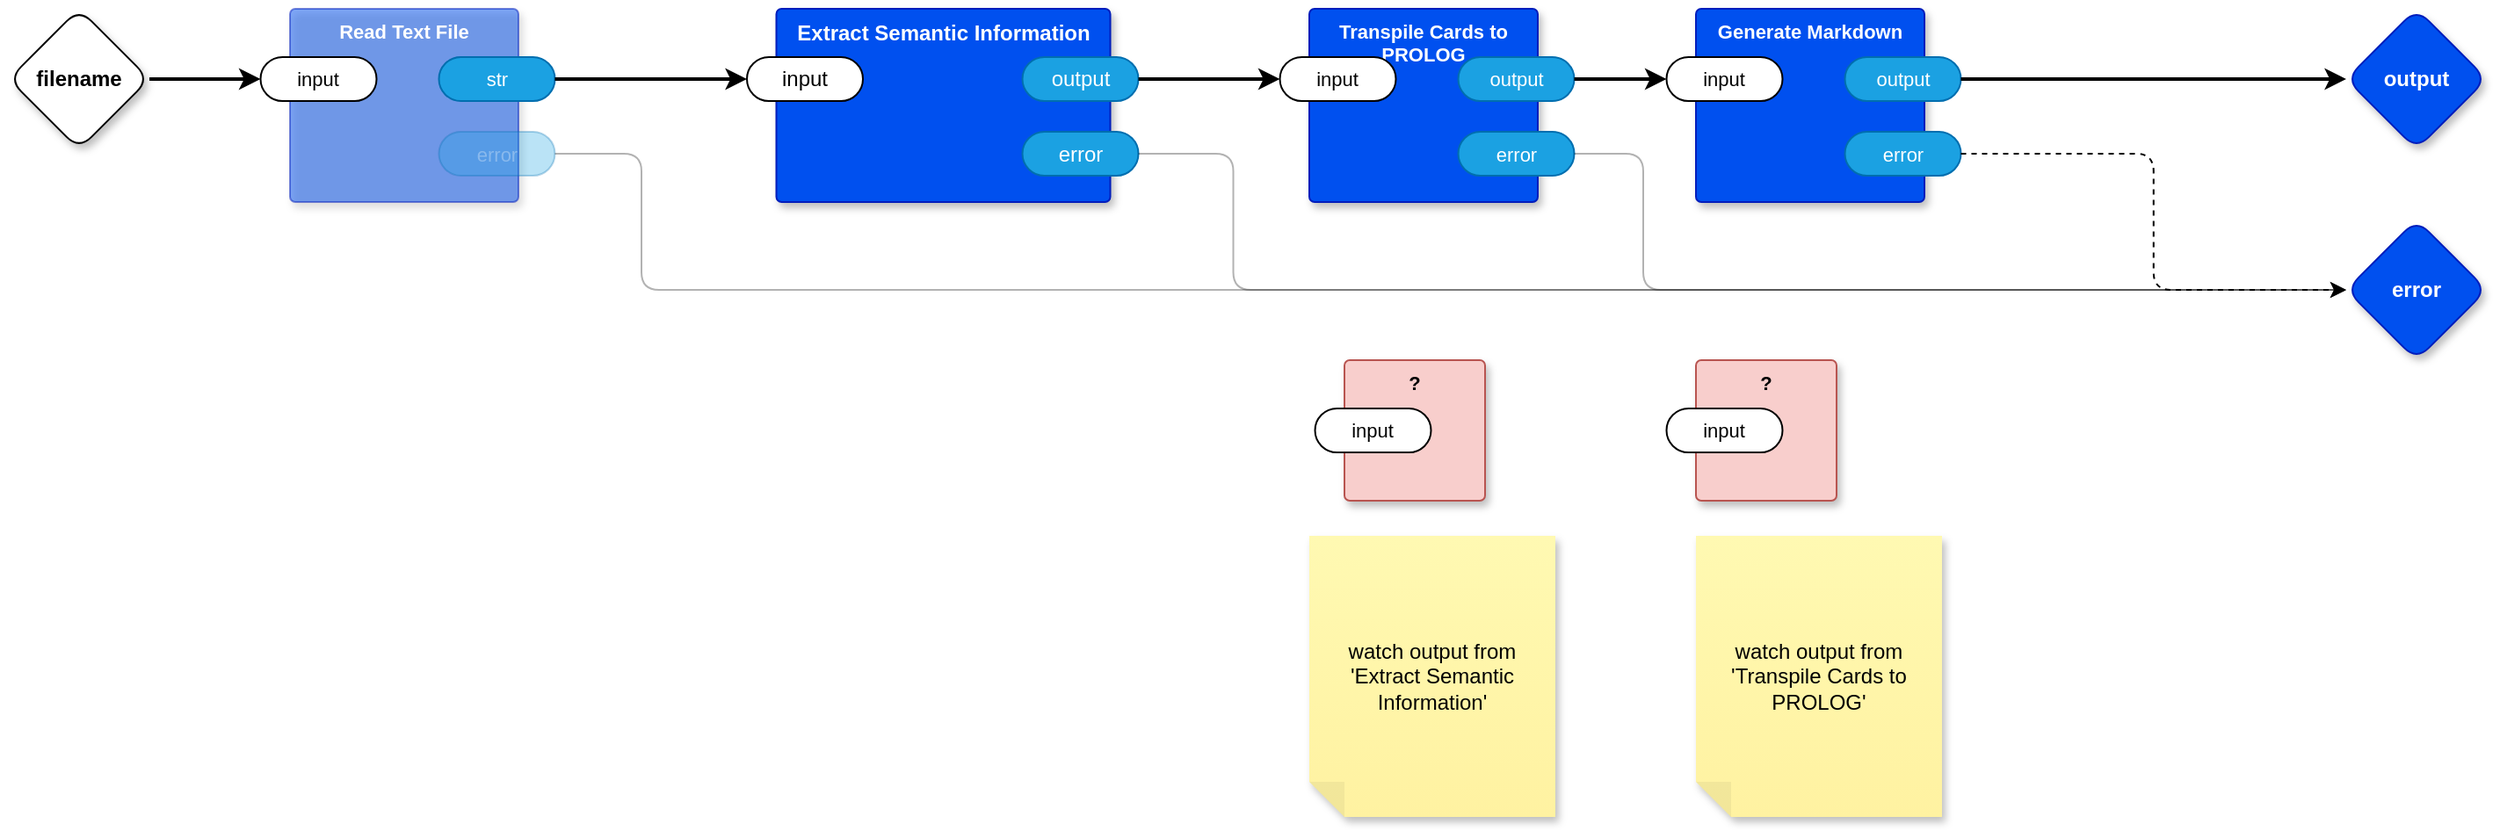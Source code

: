 <mxfile version="21.6.8" type="device" pages="10">
  <diagram name="main" id="4QlTtk_WPPcwoPzxX5HY">
    <mxGraphModel dx="956" dy="733" grid="1" gridSize="10" guides="1" tooltips="1" connect="1" arrows="1" fold="1" page="1" pageScale="1" pageWidth="1100" pageHeight="850" math="0" shadow="0">
      <root>
        <mxCell id="0" />
        <mxCell id="1" parent="0" />
        <mxCell id="D-TMhodrZNGw0vwO8SEU-6" style="edgeStyle=orthogonalEdgeStyle;shape=connector;rounded=1;orthogonalLoop=1;jettySize=auto;html=1;exitX=1;exitY=0.5;exitDx=0;exitDy=0;exitPerimeter=0;entryX=0;entryY=0.5;entryDx=0;entryDy=0;entryPerimeter=0;labelBackgroundColor=default;strokeColor=default;fontFamily=Helvetica;fontSize=11;fontColor=default;endArrow=classic;strokeWidth=2;" parent="1" source="vMXB2hUwACe108pR5QHL-1" target="D-TMhodrZNGw0vwO8SEU-2" edge="1">
          <mxGeometry relative="1" as="geometry" />
        </mxCell>
        <mxCell id="vMXB2hUwACe108pR5QHL-1" value="filename" style="rhombus;whiteSpace=wrap;html=1;rounded=1;fontStyle=1;glass=0;sketch=0;fontSize=12;points=[[0,0.5,0,0,0],[0.5,0,0,0,0],[0.5,1,0,0,0],[1,0.5,0,0,0]];shadow=1;" parent="1" vertex="1">
          <mxGeometry x="40" y="200" width="80" height="80" as="geometry" />
        </mxCell>
        <mxCell id="vMXB2hUwACe108pR5QHL-2" value="output" style="rhombus;whiteSpace=wrap;html=1;rounded=1;fillColor=#0050ef;fontColor=#ffffff;strokeColor=#001DBC;fontStyle=1;glass=0;sketch=0;fontSize=12;points=[[0,0.5,0,0,0],[0.5,0,0,0,0],[0.5,1,0,0,0],[1,0.5,0,0,0]];shadow=1;" parent="1" vertex="1">
          <mxGeometry x="1370" y="200" width="80" height="80" as="geometry" />
        </mxCell>
        <mxCell id="vMXB2hUwACe108pR5QHL-3" value="Extract Semantic Information" style="rounded=1;whiteSpace=wrap;html=1;sketch=0;container=1;recursiveResize=0;verticalAlign=top;arcSize=6;fontStyle=1;autosize=0;points=[];absoluteArcSize=1;shadow=1;strokeColor=#001DBC;fillColor=#0050ef;fontColor=#ffffff;" parent="1" vertex="1">
          <mxGeometry x="476.75" y="200" width="190" height="110" as="geometry">
            <mxRectangle x="-98" y="-1230" width="99" height="26" as="alternateBounds" />
          </mxGeometry>
        </mxCell>
        <mxCell id="vMXB2hUwACe108pR5QHL-4" value="input" style="rounded=1;whiteSpace=wrap;html=1;sketch=0;points=[[0,0.5,0,0,0],[1,0.5,0,0,0]];arcSize=50;" parent="vMXB2hUwACe108pR5QHL-3" vertex="1">
          <mxGeometry x="-16.75" y="27.5" width="66" height="25" as="geometry" />
        </mxCell>
        <mxCell id="vMXB2hUwACe108pR5QHL-6" value="error" style="rounded=1;whiteSpace=wrap;html=1;sketch=0;points=[[0,0.5,0,0,0],[1,0.5,0,0,0]];fillColor=#1ba1e2;fontColor=#ffffff;strokeColor=#006EAF;arcSize=50;" parent="vMXB2hUwACe108pR5QHL-3" vertex="1">
          <mxGeometry x="140" y="70" width="66" height="25" as="geometry" />
        </mxCell>
        <mxCell id="vMXB2hUwACe108pR5QHL-5" value="output" style="rounded=1;whiteSpace=wrap;html=1;sketch=0;points=[[0,0.5,0,0,0],[1,0.5,0,0,0]];fillColor=#1ba1e2;fontColor=#ffffff;strokeColor=#006EAF;arcSize=50;" parent="vMXB2hUwACe108pR5QHL-3" vertex="1">
          <mxGeometry x="140" y="27.5" width="66" height="25" as="geometry" />
        </mxCell>
        <mxCell id="vMXB2hUwACe108pR5QHL-8" value="error" style="rhombus;whiteSpace=wrap;html=1;rounded=1;fillColor=#0050ef;fontColor=#ffffff;strokeColor=#001DBC;fontStyle=1;glass=0;sketch=0;fontSize=12;points=[[0,0.5,0,0,0],[0.5,0,0,0,0],[0.5,1,0,0,0],[1,0.5,0,0,0]];shadow=1;" parent="1" vertex="1">
          <mxGeometry x="1370" y="320" width="80" height="80" as="geometry" />
        </mxCell>
        <mxCell id="vMXB2hUwACe108pR5QHL-10" style="edgeStyle=orthogonalEdgeStyle;rounded=1;orthogonalLoop=1;jettySize=auto;html=1;exitX=1;exitY=0.5;exitDx=0;exitDy=0;exitPerimeter=0;entryX=0;entryY=0.5;entryDx=0;entryDy=0;entryPerimeter=0;opacity=30;" parent="1" source="vMXB2hUwACe108pR5QHL-6" target="vMXB2hUwACe108pR5QHL-8" edge="1">
          <mxGeometry relative="1" as="geometry">
            <Array as="points">
              <mxPoint x="736.75" y="283" />
              <mxPoint x="736.75" y="360" />
            </Array>
          </mxGeometry>
        </mxCell>
        <mxCell id="D-TMhodrZNGw0vwO8SEU-1" value="Read Text File" style="rounded=1;whiteSpace=wrap;html=1;sketch=0;container=1;recursiveResize=0;verticalAlign=top;arcSize=6;fontStyle=1;autosize=0;points=[];absoluteArcSize=1;shadow=1;strokeColor=#001DBC;fillColor=#0050ef;fontColor=#ffffff;fontFamily=Helvetica;fontSize=11;opacity=50;" parent="1" vertex="1">
          <mxGeometry x="200" y="200" width="130" height="110" as="geometry">
            <mxRectangle x="-98" y="-1230" width="99" height="26" as="alternateBounds" />
          </mxGeometry>
        </mxCell>
        <mxCell id="D-TMhodrZNGw0vwO8SEU-2" value="input" style="rounded=1;whiteSpace=wrap;html=1;sketch=0;points=[[0,0.5,0,0,0],[1,0.5,0,0,0]];arcSize=50;fontFamily=Helvetica;fontSize=11;fontColor=default;" parent="D-TMhodrZNGw0vwO8SEU-1" vertex="1">
          <mxGeometry x="-16.75" y="27.5" width="66" height="25" as="geometry" />
        </mxCell>
        <mxCell id="D-TMhodrZNGw0vwO8SEU-3" value="str" style="rounded=1;whiteSpace=wrap;html=1;sketch=0;points=[[0,0.5,0,0,0],[1,0.5,0,0,0]];fillColor=#1ba1e2;fontColor=#ffffff;strokeColor=#006EAF;arcSize=50;fontFamily=Helvetica;fontSize=11;" parent="D-TMhodrZNGw0vwO8SEU-1" vertex="1">
          <mxGeometry x="84.75" y="27.5" width="66" height="25" as="geometry" />
        </mxCell>
        <mxCell id="D-TMhodrZNGw0vwO8SEU-4" value="error" style="rounded=1;whiteSpace=wrap;html=1;sketch=0;points=[[0,0.5,0,0,0],[1,0.5,0,0,0]];fillColor=#1ba1e2;fontColor=#ffffff;strokeColor=#006EAF;arcSize=50;fontFamily=Helvetica;fontSize=11;textOpacity=30;opacity=30;" parent="D-TMhodrZNGw0vwO8SEU-1" vertex="1">
          <mxGeometry x="84.75" y="70" width="66" height="25" as="geometry" />
        </mxCell>
        <mxCell id="D-TMhodrZNGw0vwO8SEU-7" style="edgeStyle=orthogonalEdgeStyle;shape=connector;rounded=1;orthogonalLoop=1;jettySize=auto;html=1;exitX=1;exitY=0.5;exitDx=0;exitDy=0;exitPerimeter=0;entryX=0;entryY=0.5;entryDx=0;entryDy=0;entryPerimeter=0;labelBackgroundColor=default;strokeColor=default;fontFamily=Helvetica;fontSize=11;fontColor=default;endArrow=classic;strokeWidth=2;" parent="1" source="D-TMhodrZNGw0vwO8SEU-3" target="vMXB2hUwACe108pR5QHL-4" edge="1">
          <mxGeometry relative="1" as="geometry" />
        </mxCell>
        <mxCell id="D-TMhodrZNGw0vwO8SEU-8" style="edgeStyle=orthogonalEdgeStyle;shape=connector;rounded=1;orthogonalLoop=1;jettySize=auto;html=1;exitX=1;exitY=0.5;exitDx=0;exitDy=0;exitPerimeter=0;entryX=0;entryY=0.5;entryDx=0;entryDy=0;entryPerimeter=0;labelBackgroundColor=default;strokeColor=default;fontFamily=Helvetica;fontSize=11;fontColor=default;endArrow=classic;opacity=30;" parent="1" source="D-TMhodrZNGw0vwO8SEU-4" target="vMXB2hUwACe108pR5QHL-8" edge="1">
          <mxGeometry relative="1" as="geometry">
            <Array as="points">
              <mxPoint x="400" y="283" />
              <mxPoint x="400" y="360" />
            </Array>
          </mxGeometry>
        </mxCell>
        <mxCell id="tcpZpr2PI8rBzga33bK--5" value="Transpile Cards to PROLOG" style="rounded=1;whiteSpace=wrap;html=1;sketch=0;container=1;recursiveResize=0;verticalAlign=top;arcSize=6;fontStyle=1;autosize=0;points=[];absoluteArcSize=1;shadow=1;strokeColor=#001DBC;fillColor=#0050ef;fontColor=#ffffff;fontFamily=Helvetica;fontSize=11;" parent="1" vertex="1">
          <mxGeometry x="780" y="200" width="130" height="110" as="geometry">
            <mxRectangle x="-98" y="-1230" width="99" height="26" as="alternateBounds" />
          </mxGeometry>
        </mxCell>
        <mxCell id="tcpZpr2PI8rBzga33bK--6" value="input" style="rounded=1;whiteSpace=wrap;html=1;sketch=0;points=[[0,0.5,0,0,0],[1,0.5,0,0,0]];arcSize=50;fontFamily=Helvetica;fontSize=11;fontColor=default;" parent="tcpZpr2PI8rBzga33bK--5" vertex="1">
          <mxGeometry x="-16.75" y="27.5" width="66" height="25" as="geometry" />
        </mxCell>
        <mxCell id="tcpZpr2PI8rBzga33bK--7" value="output" style="rounded=1;whiteSpace=wrap;html=1;sketch=0;points=[[0,0.5,0,0,0],[1,0.5,0,0,0]];fillColor=#1ba1e2;fontColor=#ffffff;strokeColor=#006EAF;arcSize=50;fontFamily=Helvetica;fontSize=11;" parent="tcpZpr2PI8rBzga33bK--5" vertex="1">
          <mxGeometry x="84.75" y="27.5" width="66" height="25" as="geometry" />
        </mxCell>
        <mxCell id="tcpZpr2PI8rBzga33bK--8" value="error" style="rounded=1;whiteSpace=wrap;html=1;sketch=0;points=[[0,0.5,0,0,0],[1,0.5,0,0,0]];fillColor=#1ba1e2;fontColor=#ffffff;strokeColor=#006EAF;arcSize=50;fontFamily=Helvetica;fontSize=11;" parent="tcpZpr2PI8rBzga33bK--5" vertex="1">
          <mxGeometry x="84.75" y="70" width="66" height="25" as="geometry" />
        </mxCell>
        <mxCell id="tcpZpr2PI8rBzga33bK--9" style="edgeStyle=orthogonalEdgeStyle;shape=connector;rounded=1;orthogonalLoop=1;jettySize=auto;html=1;exitX=1;exitY=0.5;exitDx=0;exitDy=0;exitPerimeter=0;entryX=0;entryY=0.5;entryDx=0;entryDy=0;entryPerimeter=0;labelBackgroundColor=default;strokeColor=default;fontFamily=Helvetica;fontSize=11;fontColor=default;endArrow=classic;strokeWidth=2;" parent="1" source="vMXB2hUwACe108pR5QHL-5" target="tcpZpr2PI8rBzga33bK--6" edge="1">
          <mxGeometry relative="1" as="geometry" />
        </mxCell>
        <mxCell id="tcpZpr2PI8rBzga33bK--11" style="edgeStyle=orthogonalEdgeStyle;shape=connector;rounded=1;orthogonalLoop=1;jettySize=auto;html=1;exitX=1;exitY=0.5;exitDx=0;exitDy=0;exitPerimeter=0;entryX=0;entryY=0.5;entryDx=0;entryDy=0;entryPerimeter=0;labelBackgroundColor=default;strokeColor=default;fontFamily=Helvetica;fontSize=11;fontColor=default;endArrow=classic;opacity=30;" parent="1" source="tcpZpr2PI8rBzga33bK--8" target="vMXB2hUwACe108pR5QHL-8" edge="1">
          <mxGeometry relative="1" as="geometry">
            <Array as="points">
              <mxPoint x="970" y="283" />
              <mxPoint x="970" y="360" />
            </Array>
          </mxGeometry>
        </mxCell>
        <mxCell id="fVaqOYg2FdzShZUJOlcm-1" value="Generate Markdown" style="rounded=1;whiteSpace=wrap;html=1;sketch=0;container=1;recursiveResize=0;verticalAlign=top;arcSize=6;fontStyle=1;autosize=0;points=[];absoluteArcSize=1;shadow=1;strokeColor=#001DBC;fillColor=#0050ef;fontColor=#ffffff;fontFamily=Helvetica;fontSize=11;" parent="1" vertex="1">
          <mxGeometry x="1000" y="200" width="130" height="110" as="geometry">
            <mxRectangle x="-98" y="-1230" width="99" height="26" as="alternateBounds" />
          </mxGeometry>
        </mxCell>
        <mxCell id="fVaqOYg2FdzShZUJOlcm-2" value="input" style="rounded=1;whiteSpace=wrap;html=1;sketch=0;points=[[0,0.5,0,0,0],[1,0.5,0,0,0]];arcSize=50;fontFamily=Helvetica;fontSize=11;fontColor=default;" parent="fVaqOYg2FdzShZUJOlcm-1" vertex="1">
          <mxGeometry x="-16.75" y="27.5" width="66" height="25" as="geometry" />
        </mxCell>
        <mxCell id="fVaqOYg2FdzShZUJOlcm-3" value="output" style="rounded=1;whiteSpace=wrap;html=1;sketch=0;points=[[0,0.5,0,0,0],[1,0.5,0,0,0]];fillColor=#1ba1e2;fontColor=#ffffff;strokeColor=#006EAF;arcSize=50;fontFamily=Helvetica;fontSize=11;" parent="fVaqOYg2FdzShZUJOlcm-1" vertex="1">
          <mxGeometry x="84.75" y="27.5" width="66" height="25" as="geometry" />
        </mxCell>
        <mxCell id="fVaqOYg2FdzShZUJOlcm-4" value="error" style="rounded=1;whiteSpace=wrap;html=1;sketch=0;points=[[0,0.5,0,0,0],[1,0.5,0,0,0]];fillColor=#1ba1e2;fontColor=#ffffff;strokeColor=#006EAF;arcSize=50;fontFamily=Helvetica;fontSize=11;" parent="fVaqOYg2FdzShZUJOlcm-1" vertex="1">
          <mxGeometry x="84.75" y="70" width="66" height="25" as="geometry" />
        </mxCell>
        <mxCell id="fVaqOYg2FdzShZUJOlcm-5" style="edgeStyle=orthogonalEdgeStyle;shape=connector;rounded=1;orthogonalLoop=1;jettySize=auto;html=1;exitX=1;exitY=0.5;exitDx=0;exitDy=0;exitPerimeter=0;entryX=0;entryY=0.5;entryDx=0;entryDy=0;entryPerimeter=0;labelBackgroundColor=default;strokeColor=default;fontFamily=Helvetica;fontSize=11;fontColor=default;endArrow=classic;strokeWidth=2;" parent="1" source="tcpZpr2PI8rBzga33bK--7" target="fVaqOYg2FdzShZUJOlcm-2" edge="1">
          <mxGeometry relative="1" as="geometry" />
        </mxCell>
        <mxCell id="fVaqOYg2FdzShZUJOlcm-6" style="edgeStyle=orthogonalEdgeStyle;shape=connector;rounded=1;orthogonalLoop=1;jettySize=auto;html=1;exitX=1;exitY=0.5;exitDx=0;exitDy=0;exitPerimeter=0;entryX=0;entryY=0.5;entryDx=0;entryDy=0;entryPerimeter=0;labelBackgroundColor=default;strokeColor=default;fontFamily=Helvetica;fontSize=11;fontColor=default;endArrow=classic;strokeWidth=2;" parent="1" source="fVaqOYg2FdzShZUJOlcm-3" target="vMXB2hUwACe108pR5QHL-2" edge="1">
          <mxGeometry relative="1" as="geometry" />
        </mxCell>
        <mxCell id="fVaqOYg2FdzShZUJOlcm-7" style="edgeStyle=orthogonalEdgeStyle;shape=connector;rounded=1;orthogonalLoop=1;jettySize=auto;html=1;exitX=1;exitY=0.5;exitDx=0;exitDy=0;exitPerimeter=0;entryX=0;entryY=0.5;entryDx=0;entryDy=0;entryPerimeter=0;labelBackgroundColor=default;strokeColor=default;fontFamily=Helvetica;fontSize=11;fontColor=default;endArrow=classic;dashed=1;" parent="1" source="fVaqOYg2FdzShZUJOlcm-4" target="vMXB2hUwACe108pR5QHL-8" edge="1">
          <mxGeometry relative="1" as="geometry" />
        </mxCell>
        <mxCell id="SNbKEDQqI2v0QhSMEQ1h-6" value="?" style="rounded=1;whiteSpace=wrap;html=1;sketch=0;container=1;recursiveResize=0;verticalAlign=top;arcSize=6;fontStyle=1;autosize=0;points=[];absoluteArcSize=1;shadow=1;strokeColor=#b85450;fillColor=#f8cecc;fontFamily=Helvetica;fontSize=11;" vertex="1" parent="1">
          <mxGeometry x="800" y="400" width="80" height="80" as="geometry">
            <mxRectangle x="-98" y="-1230" width="99" height="26" as="alternateBounds" />
          </mxGeometry>
        </mxCell>
        <mxCell id="SNbKEDQqI2v0QhSMEQ1h-7" value="input" style="rounded=1;whiteSpace=wrap;html=1;sketch=0;points=[[0,0.5,0,0,0],[1,0.5,0,0,0]];arcSize=50;fontFamily=Helvetica;fontSize=11;fontColor=default;" vertex="1" parent="SNbKEDQqI2v0QhSMEQ1h-6">
          <mxGeometry x="-16.75" y="27.5" width="66" height="25" as="geometry" />
        </mxCell>
        <mxCell id="MasbKTUKDfrCumEDvGSJ-1" value="?" style="rounded=1;whiteSpace=wrap;html=1;sketch=0;container=1;recursiveResize=0;verticalAlign=top;arcSize=6;fontStyle=1;autosize=0;points=[];absoluteArcSize=1;shadow=1;strokeColor=#b85450;fillColor=#f8cecc;fontFamily=Helvetica;fontSize=11;" vertex="1" parent="1">
          <mxGeometry x="1000" y="400" width="80" height="80" as="geometry">
            <mxRectangle x="-98" y="-1230" width="99" height="26" as="alternateBounds" />
          </mxGeometry>
        </mxCell>
        <mxCell id="MasbKTUKDfrCumEDvGSJ-2" value="input" style="rounded=1;whiteSpace=wrap;html=1;sketch=0;points=[[0,0.5,0,0,0],[1,0.5,0,0,0]];arcSize=50;fontFamily=Helvetica;fontSize=11;fontColor=default;" vertex="1" parent="MasbKTUKDfrCumEDvGSJ-1">
          <mxGeometry x="-16.75" y="27.5" width="66" height="25" as="geometry" />
        </mxCell>
        <mxCell id="fo_Fnw23k_qoXYiesX---1" value="watch output from &#39;Extract Semantic Information&#39;" style="shape=note;whiteSpace=wrap;html=1;backgroundOutline=1;fontColor=#000000;darkOpacity=0.05;fillColor=#FFF9B2;strokeColor=none;fillStyle=solid;direction=west;gradientDirection=north;gradientColor=#FFF2A1;shadow=1;size=20;pointerEvents=1;" vertex="1" parent="1">
          <mxGeometry x="780" y="500" width="140" height="160" as="geometry" />
        </mxCell>
        <mxCell id="fo_Fnw23k_qoXYiesX---2" value="watch output from &#39;Transpile Cards to PROLOG&#39;" style="shape=note;whiteSpace=wrap;html=1;backgroundOutline=1;fontColor=#000000;darkOpacity=0.05;fillColor=#FFF9B2;strokeColor=none;fillStyle=solid;direction=west;gradientDirection=north;gradientColor=#FFF2A1;shadow=1;size=20;pointerEvents=1;" vertex="1" parent="1">
          <mxGeometry x="1000" y="500" width="140" height="160" as="geometry" />
        </mxCell>
      </root>
    </mxGraphModel>
  </diagram>
  <diagram id="jflEDXvlpnOX6kIIgqs5" name="Extract Semantic Information">
    <mxGraphModel dx="956" dy="674" grid="1" gridSize="10" guides="1" tooltips="1" connect="1" arrows="1" fold="1" page="1" pageScale="1" pageWidth="1100" pageHeight="850" math="0" shadow="0">
      <root>
        <mxCell id="0" />
        <mxCell id="1" parent="0" />
        <mxCell id="KymcoiE100HpltypdEuB-2" value="" style="edgeStyle=orthogonalEdgeStyle;shape=connector;rounded=1;orthogonalLoop=1;jettySize=auto;html=1;exitX=1;exitY=0.5;exitDx=0;exitDy=0;exitPerimeter=0;entryX=0;entryY=0.5;entryDx=0;entryDy=0;entryPerimeter=0;labelBackgroundColor=default;strokeColor=default;fontFamily=Helvetica;fontSize=11;fontColor=default;endArrow=classic;strokeWidth=2;" parent="1" source="0kkaEhKYJO9ycfcuFOVt-1" target="0kkaEhKYJO9ycfcuFOVt-4" edge="1">
          <mxGeometry x="-0.039" relative="1" as="geometry">
            <mxPoint as="offset" />
          </mxGeometry>
        </mxCell>
        <mxCell id="0kkaEhKYJO9ycfcuFOVt-1" value="input" style="rhombus;whiteSpace=wrap;html=1;rounded=1;fontStyle=1;glass=0;sketch=0;fontSize=12;points=[[0,0.5,0,0,0],[0.5,0,0,0,0],[0.5,1,0,0,0],[1,0.5,0,0,0]];shadow=1;fontFamily=Helvetica;fontColor=default;" parent="1" vertex="1">
          <mxGeometry x="80" y="160" width="80" height="80" as="geometry" />
        </mxCell>
        <mxCell id="0kkaEhKYJO9ycfcuFOVt-2" value="output" style="rhombus;whiteSpace=wrap;html=1;rounded=1;fillColor=#0050ef;fontColor=#ffffff;strokeColor=#001DBC;fontStyle=1;glass=0;sketch=0;fontSize=12;points=[[0,0.5,0,0,0],[0.5,0,0,0,0],[0.5,1,0,0,0],[1,0.5,0,0,0]];shadow=1;fontFamily=Helvetica;" parent="1" vertex="1">
          <mxGeometry x="480" y="160" width="80" height="80" as="geometry" />
        </mxCell>
        <mxCell id="0kkaEhKYJO9ycfcuFOVt-3" value="$python3 cull.py" style="rounded=1;whiteSpace=wrap;html=1;sketch=0;container=1;recursiveResize=0;verticalAlign=top;arcSize=6;fontStyle=1;autosize=0;points=[];absoluteArcSize=1;shadow=1;strokeColor=#001DBC;fillColor=#0050ef;fontColor=#ffffff;fontFamily=Helvetica;fontSize=11;" parent="1" vertex="1">
          <mxGeometry x="260" y="160" width="130" height="110" as="geometry">
            <mxRectangle x="-98" y="-1230" width="99" height="26" as="alternateBounds" />
          </mxGeometry>
        </mxCell>
        <mxCell id="0kkaEhKYJO9ycfcuFOVt-4" value="input" style="rounded=1;whiteSpace=wrap;html=1;sketch=0;points=[[0,0.5,0,0,0],[1,0.5,0,0,0]];arcSize=50;fontFamily=Helvetica;fontSize=11;fontColor=default;" parent="0kkaEhKYJO9ycfcuFOVt-3" vertex="1">
          <mxGeometry x="-16.75" y="27.5" width="66" height="25" as="geometry" />
        </mxCell>
        <mxCell id="0kkaEhKYJO9ycfcuFOVt-5" value="output" style="rounded=1;whiteSpace=wrap;html=1;sketch=0;points=[[0,0.5,0,0,0],[1,0.5,0,0,0]];fillColor=#1ba1e2;fontColor=#ffffff;strokeColor=#006EAF;arcSize=50;fontFamily=Helvetica;fontSize=11;" parent="0kkaEhKYJO9ycfcuFOVt-3" vertex="1">
          <mxGeometry x="84.75" y="27.5" width="66" height="25" as="geometry" />
        </mxCell>
        <mxCell id="0kkaEhKYJO9ycfcuFOVt-6" value="error" style="rounded=1;whiteSpace=wrap;html=1;sketch=0;points=[[0,0.5,0,0,0],[1,0.5,0,0,0]];fillColor=#1ba1e2;fontColor=#ffffff;strokeColor=#006EAF;arcSize=50;fontFamily=Helvetica;fontSize=11;" parent="0kkaEhKYJO9ycfcuFOVt-3" vertex="1">
          <mxGeometry x="84.75" y="70" width="66" height="25" as="geometry" />
        </mxCell>
        <mxCell id="0kkaEhKYJO9ycfcuFOVt-8" value="output" style="rhombus;whiteSpace=wrap;html=1;rounded=1;fillColor=#0050ef;fontColor=#ffffff;strokeColor=#001DBC;fontStyle=1;glass=0;sketch=0;fontSize=12;points=[[0,0.5,0,0,0],[0.5,0,0,0,0],[0.5,1,0,0,0],[1,0.5,0,0,0]];shadow=1;fontFamily=Helvetica;" parent="1" vertex="1">
          <mxGeometry x="480" y="280" width="80" height="80" as="geometry" />
        </mxCell>
        <mxCell id="0kkaEhKYJO9ycfcuFOVt-10" style="edgeStyle=orthogonalEdgeStyle;shape=connector;rounded=1;orthogonalLoop=1;jettySize=auto;html=1;exitX=1;exitY=0.5;exitDx=0;exitDy=0;exitPerimeter=0;entryX=0;entryY=0.5;entryDx=0;entryDy=0;entryPerimeter=0;labelBackgroundColor=default;strokeColor=default;fontFamily=Helvetica;fontSize=11;fontColor=default;endArrow=classic;" parent="1" source="0kkaEhKYJO9ycfcuFOVt-6" target="0kkaEhKYJO9ycfcuFOVt-8" edge="1">
          <mxGeometry relative="1" as="geometry">
            <Array as="points">
              <mxPoint x="445" y="243" />
              <mxPoint x="445" y="320" />
            </Array>
          </mxGeometry>
        </mxCell>
        <mxCell id="0kkaEhKYJO9ycfcuFOVt-11" value="shell out to cull.py to&lt;br&gt;read JSON and spit out only certain fields" style="shape=note;whiteSpace=wrap;html=1;backgroundOutline=1;fontColor=#000000;darkOpacity=0.05;fillColor=#FFF9B2;strokeColor=none;fillStyle=solid;direction=west;gradientDirection=north;gradientColor=#FFF2A1;shadow=1;size=20;pointerEvents=1;fontFamily=Helvetica;fontSize=11;" parent="1" vertex="1">
          <mxGeometry x="140" y="320" width="140" height="90" as="geometry" />
        </mxCell>
        <mxCell id="0kkaEhKYJO9ycfcuFOVt-12" value="cards: name, id" style="shape=note;whiteSpace=wrap;html=1;backgroundOutline=1;fontColor=#000000;darkOpacity=0.05;fillColor=#FFF9B2;strokeColor=none;fillStyle=solid;direction=west;gradientDirection=north;gradientColor=#FFF2A1;shadow=1;size=20;pointerEvents=1;fontFamily=Helvetica;fontSize=11;" parent="1" vertex="1">
          <mxGeometry x="280" y="440" width="160" height="40" as="geometry" />
        </mxCell>
        <mxCell id="0kkaEhKYJO9ycfcuFOVt-13" value="connections: id, startCardId, endCardId, connectionType" style="shape=note;whiteSpace=wrap;html=1;backgroundOutline=1;fontColor=#000000;darkOpacity=0.05;fillColor=#FFF9B2;strokeColor=none;fillStyle=solid;direction=west;gradientDirection=north;gradientColor=#FFF2A1;shadow=1;size=20;pointerEvents=1;fontFamily=Helvetica;fontSize=11;" parent="1" vertex="1">
          <mxGeometry x="280" y="520" width="160" height="40" as="geometry" />
        </mxCell>
        <mxCell id="KymcoiE100HpltypdEuB-1" value="" style="edgeStyle=orthogonalEdgeStyle;shape=connector;rounded=1;orthogonalLoop=1;jettySize=auto;html=1;exitX=1;exitY=0.5;exitDx=0;exitDy=0;exitPerimeter=0;entryX=0;entryY=0.5;entryDx=0;entryDy=0;entryPerimeter=0;labelBackgroundColor=default;strokeColor=default;fontFamily=Helvetica;fontSize=11;fontColor=default;endArrow=classic;strokeWidth=2;" parent="1" source="0kkaEhKYJO9ycfcuFOVt-5" target="0kkaEhKYJO9ycfcuFOVt-2" edge="1">
          <mxGeometry x="0.011" relative="1" as="geometry">
            <Array as="points">
              <mxPoint x="450" y="200" />
              <mxPoint x="450" y="200" />
            </Array>
            <mxPoint as="offset" />
          </mxGeometry>
        </mxCell>
      </root>
    </mxGraphModel>
  </diagram>
  <diagram id="IyoCek1Ftv5er1QVjnlv" name="Transpile Cards to PROLOG">
    <mxGraphModel dx="956" dy="733" grid="1" gridSize="10" guides="1" tooltips="1" connect="1" arrows="1" fold="1" page="1" pageScale="1" pageWidth="1100" pageHeight="850" math="0" shadow="0">
      <root>
        <mxCell id="0" />
        <mxCell id="1" parent="0" />
        <mxCell id="EwtuMpdcLxF9iWKjXxH7-1" style="edgeStyle=orthogonalEdgeStyle;shape=connector;rounded=1;jumpStyle=arc;orthogonalLoop=1;jettySize=auto;html=1;exitX=1;exitY=0.5;exitDx=0;exitDy=0;exitPerimeter=0;entryX=0;entryY=0.5;entryDx=0;entryDy=0;entryPerimeter=0;labelBackgroundColor=default;strokeColor=#666666;strokeWidth=2;fontFamily=Helvetica;fontSize=11;fontColor=default;endArrow=classic;fillColor=#f5f5f5;opacity=90;" parent="1" source="EwtuMpdcLxF9iWKjXxH7-6" target="EwtuMpdcLxF9iWKjXxH7-13" edge="1">
          <mxGeometry relative="1" as="geometry" />
        </mxCell>
        <mxCell id="EwtuMpdcLxF9iWKjXxH7-2" style="edgeStyle=orthogonalEdgeStyle;shape=connector;rounded=1;jumpStyle=arc;orthogonalLoop=1;jettySize=auto;html=1;exitX=1;exitY=0.5;exitDx=0;exitDy=0;exitPerimeter=0;entryX=0;entryY=0.5;entryDx=0;entryDy=0;entryPerimeter=0;labelBackgroundColor=default;strokeColor=#666666;strokeWidth=1;fontFamily=Helvetica;fontSize=11;fontColor=default;endArrow=classic;fillColor=#f5f5f5;opacity=30;" parent="1" source="EwtuMpdcLxF9iWKjXxH7-6" target="EwtuMpdcLxF9iWKjXxH7-20" edge="1">
          <mxGeometry relative="1" as="geometry" />
        </mxCell>
        <mxCell id="EwtuMpdcLxF9iWKjXxH7-3" style="edgeStyle=orthogonalEdgeStyle;shape=connector;rounded=1;jumpStyle=arc;orthogonalLoop=1;jettySize=auto;html=1;exitX=1;exitY=0.5;exitDx=0;exitDy=0;exitPerimeter=0;entryX=0;entryY=0.5;entryDx=0;entryDy=0;entryPerimeter=0;labelBackgroundColor=default;strokeColor=#666666;strokeWidth=1;fontFamily=Helvetica;fontSize=11;fontColor=default;endArrow=classic;fillColor=#f5f5f5;opacity=30;" parent="1" source="EwtuMpdcLxF9iWKjXxH7-6" target="EwtuMpdcLxF9iWKjXxH7-29" edge="1">
          <mxGeometry relative="1" as="geometry" />
        </mxCell>
        <mxCell id="EwtuMpdcLxF9iWKjXxH7-4" style="edgeStyle=orthogonalEdgeStyle;shape=connector;rounded=1;jumpStyle=arc;orthogonalLoop=1;jettySize=auto;html=1;exitX=1;exitY=0.5;exitDx=0;exitDy=0;exitPerimeter=0;entryX=0;entryY=0.5;entryDx=0;entryDy=0;entryPerimeter=0;labelBackgroundColor=default;strokeColor=#666666;strokeWidth=1;fontFamily=Helvetica;fontSize=11;fontColor=default;endArrow=classic;fillColor=#f5f5f5;opacity=30;" parent="1" source="EwtuMpdcLxF9iWKjXxH7-6" target="EwtuMpdcLxF9iWKjXxH7-25" edge="1">
          <mxGeometry relative="1" as="geometry" />
        </mxCell>
        <mxCell id="EwtuMpdcLxF9iWKjXxH7-5" style="edgeStyle=orthogonalEdgeStyle;shape=connector;rounded=1;orthogonalLoop=1;jettySize=auto;html=1;exitX=1;exitY=0.5;exitDx=0;exitDy=0;exitPerimeter=0;entryX=0;entryY=0.5;entryDx=0;entryDy=0;entryPerimeter=0;labelBackgroundColor=default;strokeColor=default;strokeWidth=1;fontFamily=Helvetica;fontSize=11;fontColor=default;endArrow=classic;opacity=30;" parent="1" source="EwtuMpdcLxF9iWKjXxH7-6" target="EwtuMpdcLxF9iWKjXxH7-32" edge="1">
          <mxGeometry relative="1" as="geometry" />
        </mxCell>
        <mxCell id="EwtuMpdcLxF9iWKjXxH7-6" value="input" style="rhombus;whiteSpace=wrap;html=1;rounded=1;fontStyle=1;glass=0;sketch=0;fontSize=12;points=[[0,0.5,0,0,0],[0.5,0,0,0,0],[0.5,1,0,0,0],[1,0.5,0,0,0]];shadow=1;fontFamily=Helvetica;fontColor=default;" parent="1" vertex="1">
          <mxGeometry x="30" y="397.5" width="80" height="80" as="geometry" />
        </mxCell>
        <mxCell id="EwtuMpdcLxF9iWKjXxH7-7" value="output" style="rhombus;whiteSpace=wrap;html=1;rounded=1;fillColor=#0050ef;fontColor=#ffffff;strokeColor=#001DBC;fontStyle=1;glass=0;sketch=0;fontSize=12;points=[[0,0.5,0,0,0],[0.5,0,0,0,0],[0.5,1,0,0,0],[1,0.5,0,0,0]];shadow=1;fontFamily=Helvetica;" parent="1" vertex="1">
          <mxGeometry x="727" y="240" width="80" height="80" as="geometry" />
        </mxCell>
        <mxCell id="EwtuMpdcLxF9iWKjXxH7-8" value="Rewriter" style="rounded=1;whiteSpace=wrap;html=1;sketch=0;container=1;recursiveResize=0;verticalAlign=top;arcSize=6;fontStyle=1;autosize=0;points=[];absoluteArcSize=1;shadow=1;strokeColor=#001DBC;fillColor=#0050ef;fontColor=#ffffff;fontFamily=Helvetica;fontSize=11;" parent="1" vertex="1">
          <mxGeometry x="477" y="240" width="130" height="240" as="geometry">
            <mxRectangle x="-98" y="-1230" width="99" height="26" as="alternateBounds" />
          </mxGeometry>
        </mxCell>
        <mxCell id="EwtuMpdcLxF9iWKjXxH7-9" value="ohmfn" style="rounded=1;whiteSpace=wrap;html=1;sketch=0;points=[[0,0.5,0,0,0],[1,0.5,0,0,0]];arcSize=50;fontFamily=Helvetica;fontSize=11;fontColor=default;fontStyle=0" parent="EwtuMpdcLxF9iWKjXxH7-8" vertex="1">
          <mxGeometry x="-17" y="57.5" width="66" height="25" as="geometry" />
        </mxCell>
        <mxCell id="EwtuMpdcLxF9iWKjXxH7-10" value="output" style="rounded=1;whiteSpace=wrap;html=1;sketch=0;points=[[0,0.5,0,0,0],[1,0.5,0,0,0]];fillColor=#1ba1e2;fontColor=#ffffff;strokeColor=#006EAF;arcSize=50;fontFamily=Helvetica;fontSize=11;" parent="EwtuMpdcLxF9iWKjXxH7-8" vertex="1">
          <mxGeometry x="84.75" y="27.5" width="66" height="25" as="geometry" />
        </mxCell>
        <mxCell id="EwtuMpdcLxF9iWKjXxH7-11" value="error" style="rounded=1;whiteSpace=wrap;html=1;sketch=0;points=[[0,0.5,0,0,0],[1,0.5,0,0,0]];fillColor=#1ba1e2;fontColor=#ffffff;strokeColor=#006EAF;arcSize=50;fontFamily=Helvetica;fontSize=11;opacity=30;textOpacity=30;" parent="EwtuMpdcLxF9iWKjXxH7-8" vertex="1">
          <mxGeometry x="84.75" y="70" width="66" height="25" as="geometry" />
        </mxCell>
        <mxCell id="EwtuMpdcLxF9iWKjXxH7-12" value="rwrfn" style="rounded=1;whiteSpace=wrap;html=1;sketch=0;points=[[0,0.5,0,0,0],[1,0.5,0,0,0]];arcSize=50;fontFamily=Helvetica;fontSize=11;fontColor=default;" parent="EwtuMpdcLxF9iWKjXxH7-8" vertex="1">
          <mxGeometry x="-17" y="90" width="66" height="25" as="geometry" />
        </mxCell>
        <mxCell id="EwtuMpdcLxF9iWKjXxH7-13" value="input" style="rounded=1;whiteSpace=wrap;html=1;sketch=0;points=[[0,0.5,0,0,0],[1,0.5,0,0,0]];arcSize=50;fontFamily=Helvetica;fontSize=11;fontColor=default;" parent="EwtuMpdcLxF9iWKjXxH7-8" vertex="1">
          <mxGeometry x="-17" y="185" width="66" height="25" as="geometry" />
        </mxCell>
        <mxCell id="EwtuMpdcLxF9iWKjXxH7-14" value="grammar name" style="rounded=1;whiteSpace=wrap;html=1;sketch=0;points=[[0,0.5,0,0,0],[1,0.5,0,0,0]];arcSize=50;fontFamily=Helvetica;fontSize=11;fontColor=default;" parent="EwtuMpdcLxF9iWKjXxH7-8" vertex="1">
          <mxGeometry x="-16" y="27.5" width="66" height="25" as="geometry" />
        </mxCell>
        <mxCell id="EwtuMpdcLxF9iWKjXxH7-15" value="rwrsupportfn" style="rounded=1;whiteSpace=wrap;html=1;sketch=0;points=[[0,0.5,0,0,0],[1,0.5,0,0,0]];arcSize=50;fontFamily=Helvetica;fontSize=11;fontColor=default;" parent="EwtuMpdcLxF9iWKjXxH7-8" vertex="1">
          <mxGeometry x="-17" y="127.5" width="66" height="25" as="geometry" />
        </mxCell>
        <mxCell id="EwtuMpdcLxF9iWKjXxH7-16" style="edgeStyle=orthogonalEdgeStyle;shape=connector;rounded=1;jumpStyle=arc;orthogonalLoop=1;jettySize=auto;html=1;exitX=1;exitY=0.5;exitDx=0;exitDy=0;exitPerimeter=0;entryX=0;entryY=0.5;entryDx=0;entryDy=0;entryPerimeter=0;labelBackgroundColor=default;strokeColor=#666666;strokeWidth=2;fontFamily=Helvetica;fontSize=11;fontColor=default;endArrow=classic;fillColor=#f5f5f5;opacity=90;" parent="1" source="EwtuMpdcLxF9iWKjXxH7-10" target="EwtuMpdcLxF9iWKjXxH7-7" edge="1">
          <mxGeometry relative="1" as="geometry" />
        </mxCell>
        <mxCell id="EwtuMpdcLxF9iWKjXxH7-17" value="error" style="rhombus;whiteSpace=wrap;html=1;rounded=1;fillColor=#0050ef;fontColor=#ffffff;strokeColor=#001DBC;fontStyle=1;glass=0;sketch=0;fontSize=12;points=[[0,0.5,0,0,0],[0.5,0,0,0,0],[0.5,1,0,0,0],[1,0.5,0,0,0]];shadow=1;fontFamily=Helvetica;" parent="1" vertex="1">
          <mxGeometry x="727" y="417.5" width="80" height="80" as="geometry" />
        </mxCell>
        <mxCell id="EwtuMpdcLxF9iWKjXxH7-18" style="edgeStyle=orthogonalEdgeStyle;shape=connector;rounded=1;jumpStyle=arc;orthogonalLoop=1;jettySize=auto;html=1;exitX=1;exitY=0.5;exitDx=0;exitDy=0;exitPerimeter=0;entryX=0;entryY=0.5;entryDx=0;entryDy=0;entryPerimeter=0;labelBackgroundColor=default;strokeColor=#666666;strokeWidth=1;fontFamily=Helvetica;fontSize=11;fontColor=default;endArrow=classic;fillColor=#f5f5f5;opacity=30;" parent="1" source="EwtuMpdcLxF9iWKjXxH7-11" target="EwtuMpdcLxF9iWKjXxH7-17" edge="1">
          <mxGeometry relative="1" as="geometry">
            <Array as="points">
              <mxPoint x="677" y="323" />
              <mxPoint x="677" y="458" />
            </Array>
          </mxGeometry>
        </mxCell>
        <mxCell id="EwtuMpdcLxF9iWKjXxH7-19" value="&#39;KinopioCards&#39;" style="rounded=1;whiteSpace=wrap;html=1;sketch=0;container=1;recursiveResize=0;verticalAlign=top;arcSize=6;fontStyle=1;autosize=0;points=[];absoluteArcSize=1;shadow=1;strokeColor=#001DBC;fillColor=#0050ef;fontColor=#ffffff;fontFamily=Helvetica;fontSize=11;dashed=1;opacity=30;textOpacity=30;" parent="1" vertex="1">
          <mxGeometry x="191.62" y="70" width="130" height="70" as="geometry">
            <mxRectangle x="-98" y="-1230" width="99" height="26" as="alternateBounds" />
          </mxGeometry>
        </mxCell>
        <mxCell id="EwtuMpdcLxF9iWKjXxH7-20" value="go" style="rounded=1;whiteSpace=wrap;html=1;sketch=0;points=[[0,0.5,0,0,0],[1,0.5,0,0,0]];arcSize=50;fontFamily=Helvetica;fontSize=11;fontColor=default;dashed=1;textOpacity=30;opacity=30;" parent="EwtuMpdcLxF9iWKjXxH7-19" vertex="1">
          <mxGeometry x="-16.75" y="27.5" width="66" height="25" as="geometry" />
        </mxCell>
        <mxCell id="EwtuMpdcLxF9iWKjXxH7-21" value="output" style="rounded=1;whiteSpace=wrap;html=1;sketch=0;points=[[0,0.5,0,0,0],[1,0.5,0,0,0]];fillColor=#1ba1e2;fontColor=#ffffff;strokeColor=#006EAF;arcSize=50;fontFamily=Helvetica;fontSize=11;opacity=30;textOpacity=30;" parent="EwtuMpdcLxF9iWKjXxH7-19" vertex="1">
          <mxGeometry x="84.75" y="27.5" width="66" height="25" as="geometry" />
        </mxCell>
        <mxCell id="EwtuMpdcLxF9iWKjXxH7-22" style="edgeStyle=orthogonalEdgeStyle;shape=connector;rounded=1;jumpStyle=arc;orthogonalLoop=1;jettySize=auto;html=1;exitX=1;exitY=0.5;exitDx=0;exitDy=0;exitPerimeter=0;entryX=0;entryY=0.5;entryDx=0;entryDy=0;entryPerimeter=0;labelBackgroundColor=default;strokeColor=#666666;strokeWidth=2;fontFamily=Helvetica;fontSize=11;fontColor=default;endArrow=classic;fillColor=#f5f5f5;opacity=90;" parent="1" source="EwtuMpdcLxF9iWKjXxH7-21" target="EwtuMpdcLxF9iWKjXxH7-14" edge="1">
          <mxGeometry relative="1" as="geometry">
            <Array as="points">
              <mxPoint x="430" y="110" />
              <mxPoint x="430" y="280" />
            </Array>
          </mxGeometry>
        </mxCell>
        <mxCell id="EwtuMpdcLxF9iWKjXxH7-23" value="&#39;cards.ohm&#39;" style="rounded=1;whiteSpace=wrap;html=1;sketch=0;container=1;recursiveResize=0;verticalAlign=top;arcSize=6;fontStyle=1;autosize=0;points=[];absoluteArcSize=1;shadow=1;strokeColor=#001DBC;fillColor=#0050ef;fontColor=#ffffff;fontFamily=Helvetica;fontSize=11;opacity=30;textOpacity=30;" parent="1" vertex="1">
          <mxGeometry x="191.62" y="160" width="130" height="70" as="geometry">
            <mxRectangle x="-98" y="-1230" width="99" height="26" as="alternateBounds" />
          </mxGeometry>
        </mxCell>
        <mxCell id="EwtuMpdcLxF9iWKjXxH7-24" value="output" style="rounded=1;whiteSpace=wrap;html=1;sketch=0;points=[[0,0.5,0,0,0],[1,0.5,0,0,0]];fillColor=#1ba1e2;fontColor=#ffffff;strokeColor=#006EAF;arcSize=50;fontFamily=Helvetica;fontSize=11;opacity=30;textOpacity=30;" parent="EwtuMpdcLxF9iWKjXxH7-23" vertex="1">
          <mxGeometry x="84.75" y="30" width="66" height="25" as="geometry" />
        </mxCell>
        <mxCell id="EwtuMpdcLxF9iWKjXxH7-25" value="go" style="rounded=1;whiteSpace=wrap;html=1;sketch=0;points=[[0,0.5,0,0,0],[1,0.5,0,0,0]];arcSize=50;fontFamily=Helvetica;fontSize=11;fontColor=default;opacity=30;textOpacity=30;" parent="EwtuMpdcLxF9iWKjXxH7-23" vertex="1">
          <mxGeometry x="-20" y="30" width="66" height="25" as="geometry" />
        </mxCell>
        <mxCell id="EwtuMpdcLxF9iWKjXxH7-26" style="edgeStyle=orthogonalEdgeStyle;shape=connector;rounded=1;jumpStyle=arc;orthogonalLoop=1;jettySize=auto;html=1;exitX=1;exitY=0.5;exitDx=0;exitDy=0;exitPerimeter=0;entryX=0;entryY=0.5;entryDx=0;entryDy=0;entryPerimeter=0;labelBackgroundColor=default;strokeColor=#666666;strokeWidth=2;fontFamily=Helvetica;fontSize=11;fontColor=default;endArrow=classic;fillColor=#f5f5f5;opacity=90;" parent="1" source="EwtuMpdcLxF9iWKjXxH7-24" target="EwtuMpdcLxF9iWKjXxH7-9" edge="1">
          <mxGeometry relative="1" as="geometry">
            <Array as="points">
              <mxPoint x="410" y="203" />
              <mxPoint x="410" y="310" />
            </Array>
          </mxGeometry>
        </mxCell>
        <mxCell id="EwtuMpdcLxF9iWKjXxH7-27" value="&#39;cards.rwr&#39;" style="rounded=1;whiteSpace=wrap;html=1;sketch=0;container=1;recursiveResize=0;verticalAlign=top;arcSize=6;fontStyle=1;autosize=0;points=[];absoluteArcSize=1;shadow=1;strokeColor=#001DBC;fillColor=#0050ef;fontColor=#ffffff;fontFamily=Helvetica;fontSize=11;textOpacity=30;opacity=30;" parent="1" vertex="1">
          <mxGeometry x="192" y="250" width="130" height="70" as="geometry">
            <mxRectangle x="-98" y="-1230" width="99" height="26" as="alternateBounds" />
          </mxGeometry>
        </mxCell>
        <mxCell id="EwtuMpdcLxF9iWKjXxH7-28" value="output" style="rounded=1;whiteSpace=wrap;html=1;sketch=0;points=[[0,0.5,0,0,0],[1,0.5,0,0,0]];fillColor=#1ba1e2;fontColor=#ffffff;strokeColor=#006EAF;arcSize=50;fontFamily=Helvetica;fontSize=11;textOpacity=30;opacity=30;" parent="EwtuMpdcLxF9iWKjXxH7-27" vertex="1">
          <mxGeometry x="84.75" y="30" width="66" height="25" as="geometry" />
        </mxCell>
        <mxCell id="EwtuMpdcLxF9iWKjXxH7-29" value="go" style="rounded=1;whiteSpace=wrap;html=1;sketch=0;points=[[0,0.5,0,0,0],[1,0.5,0,0,0]];arcSize=50;fontFamily=Helvetica;fontSize=11;fontColor=default;textOpacity=30;opacity=30;" parent="EwtuMpdcLxF9iWKjXxH7-27" vertex="1">
          <mxGeometry x="-16.75" y="30" width="66" height="25" as="geometry" />
        </mxCell>
        <mxCell id="EwtuMpdcLxF9iWKjXxH7-30" style="edgeStyle=orthogonalEdgeStyle;shape=connector;rounded=1;jumpStyle=arc;orthogonalLoop=1;jettySize=auto;html=1;exitX=1;exitY=0.5;exitDx=0;exitDy=0;exitPerimeter=0;entryX=0;entryY=0.5;entryDx=0;entryDy=0;entryPerimeter=0;labelBackgroundColor=default;strokeColor=#666666;strokeWidth=2;fontFamily=Helvetica;fontSize=11;fontColor=default;endArrow=classic;fillColor=#f5f5f5;opacity=90;" parent="1" source="EwtuMpdcLxF9iWKjXxH7-28" target="EwtuMpdcLxF9iWKjXxH7-12" edge="1">
          <mxGeometry relative="1" as="geometry">
            <Array as="points">
              <mxPoint x="390" y="293" />
              <mxPoint x="390" y="343" />
            </Array>
          </mxGeometry>
        </mxCell>
        <mxCell id="EwtuMpdcLxF9iWKjXxH7-31" value="&#39;support.js&#39;" style="rounded=1;whiteSpace=wrap;html=1;sketch=0;container=1;recursiveResize=0;verticalAlign=top;arcSize=6;fontStyle=1;autosize=0;points=[];absoluteArcSize=1;shadow=1;strokeColor=#001DBC;fillColor=#0050ef;fontColor=#ffffff;fontFamily=Helvetica;fontSize=11;dashed=1;opacity=30;textOpacity=30;" parent="1" vertex="1">
          <mxGeometry x="192" y="340" width="130" height="70" as="geometry">
            <mxRectangle x="-98" y="-1230" width="99" height="26" as="alternateBounds" />
          </mxGeometry>
        </mxCell>
        <mxCell id="EwtuMpdcLxF9iWKjXxH7-32" value="go" style="rounded=1;whiteSpace=wrap;html=1;sketch=0;points=[[0,0.5,0,0,0],[1,0.5,0,0,0]];arcSize=50;fontFamily=Helvetica;fontSize=11;fontColor=default;dashed=1;textOpacity=30;opacity=30;" parent="EwtuMpdcLxF9iWKjXxH7-31" vertex="1">
          <mxGeometry x="-16.75" y="27.5" width="66" height="25" as="geometry" />
        </mxCell>
        <mxCell id="EwtuMpdcLxF9iWKjXxH7-33" value="output" style="rounded=1;whiteSpace=wrap;html=1;sketch=0;points=[[0,0.5,0,0,0],[1,0.5,0,0,0]];fillColor=#1ba1e2;fontColor=#ffffff;strokeColor=#006EAF;arcSize=50;fontFamily=Helvetica;fontSize=11;opacity=30;textOpacity=30;" parent="EwtuMpdcLxF9iWKjXxH7-31" vertex="1">
          <mxGeometry x="84.75" y="27.5" width="66" height="25" as="geometry" />
        </mxCell>
        <mxCell id="EwtuMpdcLxF9iWKjXxH7-34" style="edgeStyle=orthogonalEdgeStyle;shape=connector;rounded=1;orthogonalLoop=1;jettySize=auto;html=1;exitX=1;exitY=0.5;exitDx=0;exitDy=0;exitPerimeter=0;entryX=0;entryY=0.5;entryDx=0;entryDy=0;entryPerimeter=0;labelBackgroundColor=default;strokeColor=default;strokeWidth=2;fontFamily=Helvetica;fontSize=11;fontColor=default;endArrow=classic;" parent="1" source="EwtuMpdcLxF9iWKjXxH7-33" target="EwtuMpdcLxF9iWKjXxH7-15" edge="1">
          <mxGeometry relative="1" as="geometry">
            <Array as="points">
              <mxPoint x="420" y="380" />
              <mxPoint x="420" y="380" />
            </Array>
          </mxGeometry>
        </mxCell>
      </root>
    </mxGraphModel>
  </diagram>
  <diagram id="huod-WaQgRKsrDWp1Nkr" name="Generate Markdown">
    <mxGraphModel dx="956" dy="733" grid="1" gridSize="10" guides="1" tooltips="1" connect="1" arrows="1" fold="1" page="1" pageScale="1" pageWidth="1100" pageHeight="850" math="0" shadow="0">
      <root>
        <mxCell id="0" />
        <mxCell id="1" parent="0" />
        <mxCell id="W3UDatw6g_3e_o3wNDA0-11" value="syncfilewrite" style="rounded=1;whiteSpace=wrap;html=1;sketch=0;container=1;recursiveResize=0;verticalAlign=top;arcSize=6;fontStyle=1;autosize=0;points=[];absoluteArcSize=1;shadow=1;strokeColor=#001DBC;fillColor=#0050ef;fontColor=#ffffff;fontFamily=Helvetica;fontSize=11;" parent="1" vertex="1">
          <mxGeometry x="676.75" y="120" width="130" height="110" as="geometry">
            <mxRectangle x="-98" y="-1230" width="99" height="26" as="alternateBounds" />
          </mxGeometry>
        </mxCell>
        <mxCell id="W3UDatw6g_3e_o3wNDA0-12" value="filename" style="rounded=1;whiteSpace=wrap;html=1;sketch=0;points=[[0,0.5,0,0,0],[1,0.5,0,0,0]];arcSize=50;fontFamily=Helvetica;fontSize=11;fontColor=default;" parent="W3UDatw6g_3e_o3wNDA0-11" vertex="1">
          <mxGeometry x="-16.75" y="27.5" width="66" height="25" as="geometry" />
        </mxCell>
        <mxCell id="W3UDatw6g_3e_o3wNDA0-13" value="done" style="rounded=1;whiteSpace=wrap;html=1;sketch=0;points=[[0,0.5,0,0,0],[1,0.5,0,0,0]];fillColor=#1ba1e2;fontColor=#ffffff;strokeColor=#006EAF;arcSize=50;fontFamily=Helvetica;fontSize=11;" parent="W3UDatw6g_3e_o3wNDA0-11" vertex="1">
          <mxGeometry x="84.75" y="27.5" width="66" height="25" as="geometry" />
        </mxCell>
        <mxCell id="W3UDatw6g_3e_o3wNDA0-14" value="error" style="rounded=1;whiteSpace=wrap;html=1;sketch=0;points=[[0,0.5,0,0,0],[1,0.5,0,0,0]];fillColor=#1ba1e2;fontColor=#ffffff;strokeColor=#006EAF;arcSize=50;fontFamily=Helvetica;fontSize=11;textOpacity=30;opacity=30;" parent="W3UDatw6g_3e_o3wNDA0-11" vertex="1">
          <mxGeometry x="84.75" y="70" width="66" height="25" as="geometry" />
        </mxCell>
        <mxCell id="W3UDatw6g_3e_o3wNDA0-15" value="input" style="rounded=1;whiteSpace=wrap;html=1;sketch=0;points=[[0,0.5,0,0,0],[1,0.5,0,0,0]];arcSize=50;fontFamily=Helvetica;fontSize=11;fontColor=default;" parent="W3UDatw6g_3e_o3wNDA0-11" vertex="1">
          <mxGeometry x="-16.75" y="70" width="66" height="25" as="geometry" />
        </mxCell>
        <mxCell id="fXxAGheO9Y5uoEV19Ykc-1" value="&#39;content.pl&#39;" style="rounded=1;whiteSpace=wrap;html=1;sketch=0;container=1;recursiveResize=0;verticalAlign=top;arcSize=6;fontStyle=1;autosize=0;points=[];absoluteArcSize=1;shadow=1;fontFamily=Helvetica;fontSize=11;dashed=1;fillColor=#f5f5f5;fontColor=#333333;strokeColor=#666666;" parent="1" vertex="1">
          <mxGeometry x="236.75" y="80" width="130" height="70" as="geometry">
            <mxRectangle x="-98" y="-1230" width="99" height="26" as="alternateBounds" />
          </mxGeometry>
        </mxCell>
        <mxCell id="fXxAGheO9Y5uoEV19Ykc-2" value="go" style="rounded=1;whiteSpace=wrap;html=1;sketch=0;points=[[0,0.5,0,0,0],[1,0.5,0,0,0]];arcSize=50;fontFamily=Helvetica;fontSize=11;fontColor=default;dashed=1;textOpacity=50;opacity=30;" parent="fXxAGheO9Y5uoEV19Ykc-1" vertex="1">
          <mxGeometry x="-16.75" y="27.5" width="66" height="25" as="geometry" />
        </mxCell>
        <mxCell id="fXxAGheO9Y5uoEV19Ykc-3" value="output" style="rounded=1;whiteSpace=wrap;html=1;sketch=0;points=[[0,0.5,0,0,0],[1,0.5,0,0,0]];fillColor=#1ba1e2;fontColor=#ffffff;strokeColor=#006EAF;arcSize=50;fontFamily=Helvetica;fontSize=11;opacity=30;dashed=1;" parent="fXxAGheO9Y5uoEV19Ykc-1" vertex="1">
          <mxGeometry x="84.75" y="27.5" width="66" height="25" as="geometry" />
        </mxCell>
        <mxCell id="fXxAGheO9Y5uoEV19Ykc-7" style="edgeStyle=orthogonalEdgeStyle;rounded=1;orthogonalLoop=1;jettySize=auto;html=1;entryX=0;entryY=0.5;entryDx=0;entryDy=0;entryPerimeter=0;strokeWidth=2;" parent="1" source="fXxAGheO9Y5uoEV19Ykc-5" target="VVJAxAMjsID62vvzPvNO-5" edge="1">
          <mxGeometry relative="1" as="geometry" />
        </mxCell>
        <mxCell id="fXxAGheO9Y5uoEV19Ykc-8" style="edgeStyle=orthogonalEdgeStyle;shape=connector;rounded=1;orthogonalLoop=1;jettySize=auto;html=1;exitX=1;exitY=0.5;exitDx=0;exitDy=0;exitPerimeter=0;entryX=0;entryY=0.5;entryDx=0;entryDy=0;entryPerimeter=0;labelBackgroundColor=default;strokeColor=default;fontFamily=Helvetica;fontSize=11;fontColor=default;endArrow=classic;dashed=1;" parent="1" source="fXxAGheO9Y5uoEV19Ykc-5" target="fXxAGheO9Y5uoEV19Ykc-2" edge="1">
          <mxGeometry relative="1" as="geometry" />
        </mxCell>
        <mxCell id="fXxAGheO9Y5uoEV19Ykc-5" value="input" style="rhombus;whiteSpace=wrap;html=1;rounded=1;fontStyle=1;glass=0;sketch=0;fontSize=12;points=[[0,0.5,0,0,0],[0.5,0,0,0,0],[0.5,1,0,0,0],[1,0.5,0,0,0]];shadow=1;" parent="1" vertex="1">
          <mxGeometry x="40" y="200" width="80" height="80" as="geometry" />
        </mxCell>
        <mxCell id="fXxAGheO9Y5uoEV19Ykc-6" value="output" style="rhombus;whiteSpace=wrap;html=1;rounded=1;fillColor=#0050ef;fontColor=#ffffff;strokeColor=#001DBC;fontStyle=1;glass=0;sketch=0;fontSize=12;points=[[0,0.5,0,0,0],[0.5,0,0,0,0],[0.5,1,0,0,0],[1,0.5,0,0,0]];shadow=1;" parent="1" vertex="1">
          <mxGeometry x="1191.75" y="120" width="80" height="80" as="geometry" />
        </mxCell>
        <mxCell id="fXxAGheO9Y5uoEV19Ykc-19" value="error" style="rhombus;whiteSpace=wrap;html=1;rounded=1;fillColor=#0050ef;fontColor=#ffffff;strokeColor=#001DBC;fontStyle=1;glass=0;sketch=0;fontSize=12;points=[[0,0.5,0,0,0],[0.5,0,0,0,0],[0.5,1,0,0,0],[1,0.5,0,0,0]];shadow=1;" parent="1" vertex="1">
          <mxGeometry x="1191.75" y="240" width="80" height="80" as="geometry" />
        </mxCell>
        <mxCell id="fXxAGheO9Y5uoEV19Ykc-21" style="edgeStyle=orthogonalEdgeStyle;shape=connector;rounded=1;orthogonalLoop=1;jettySize=auto;html=1;exitX=1;exitY=0.5;exitDx=0;exitDy=0;exitPerimeter=0;entryX=0;entryY=0.5;entryDx=0;entryDy=0;entryPerimeter=0;labelBackgroundColor=default;strokeColor=default;fontFamily=Helvetica;fontSize=11;fontColor=default;endArrow=classic;dashed=1;" parent="1" source="VVJAxAMjsID62vvzPvNO-16" target="fXxAGheO9Y5uoEV19Ykc-19" edge="1">
          <mxGeometry relative="1" as="geometry" />
        </mxCell>
        <mxCell id="SVeLE_JSAazHThDZ3EdF-1" style="edgeStyle=orthogonalEdgeStyle;shape=connector;rounded=1;orthogonalLoop=1;jettySize=auto;html=1;exitX=1;exitY=0.5;exitDx=0;exitDy=0;exitPerimeter=0;entryX=0;entryY=0.5;entryDx=0;entryDy=0;entryPerimeter=0;labelBackgroundColor=default;strokeColor=default;fontFamily=Helvetica;fontSize=11;fontColor=default;endArrow=classic;dashed=1;" parent="1" source="W3UDatw6g_3e_o3wNDA0-14" target="fXxAGheO9Y5uoEV19Ykc-19" edge="1">
          <mxGeometry relative="1" as="geometry">
            <Array as="points">
              <mxPoint x="871.75" y="203" />
              <mxPoint x="871.75" y="280" />
            </Array>
          </mxGeometry>
        </mxCell>
        <mxCell id="VVJAxAMjsID62vvzPvNO-1" value="1then2" style="rounded=1;whiteSpace=wrap;html=1;sketch=0;container=1;recursiveResize=0;verticalAlign=top;arcSize=6;fontStyle=1;autosize=0;points=[];absoluteArcSize=1;shadow=1;strokeColor=#001DBC;fillColor=#0050ef;fontColor=#ffffff;fontFamily=Helvetica;fontSize=11;" parent="1" vertex="1">
          <mxGeometry x="460" y="120" width="130" height="110" as="geometry">
            <mxRectangle x="-98" y="-1230" width="99" height="26" as="alternateBounds" />
          </mxGeometry>
        </mxCell>
        <mxCell id="VVJAxAMjsID62vvzPvNO-2" value="1" style="rounded=1;whiteSpace=wrap;html=1;sketch=0;points=[[0,0.5,0,0,0],[1,0.5,0,0,0]];arcSize=50;fontFamily=Helvetica;fontSize=11;fontColor=default;" parent="VVJAxAMjsID62vvzPvNO-1" vertex="1">
          <mxGeometry x="-16.75" y="27.5" width="66" height="25" as="geometry" />
        </mxCell>
        <mxCell id="VVJAxAMjsID62vvzPvNO-3" value="1" style="rounded=1;whiteSpace=wrap;html=1;sketch=0;points=[[0,0.5,0,0,0],[1,0.5,0,0,0]];fillColor=#1ba1e2;fontColor=#ffffff;strokeColor=#006EAF;arcSize=50;fontFamily=Helvetica;fontSize=11;" parent="VVJAxAMjsID62vvzPvNO-1" vertex="1">
          <mxGeometry x="84.75" y="27.5" width="66" height="25" as="geometry" />
        </mxCell>
        <mxCell id="VVJAxAMjsID62vvzPvNO-4" value="2" style="rounded=1;whiteSpace=wrap;html=1;sketch=0;points=[[0,0.5,0,0,0],[1,0.5,0,0,0]];fillColor=#1ba1e2;fontColor=#ffffff;strokeColor=#006EAF;arcSize=50;fontFamily=Helvetica;fontSize=11;" parent="VVJAxAMjsID62vvzPvNO-1" vertex="1">
          <mxGeometry x="84.75" y="70" width="66" height="25" as="geometry" />
        </mxCell>
        <mxCell id="VVJAxAMjsID62vvzPvNO-5" value="2" style="rounded=1;whiteSpace=wrap;html=1;sketch=0;points=[[0,0.5,0,0,0],[1,0.5,0,0,0]];arcSize=50;fontFamily=Helvetica;fontSize=11;fontColor=default;" parent="VVJAxAMjsID62vvzPvNO-1" vertex="1">
          <mxGeometry x="-16.75" y="70" width="66" height="25" as="geometry" />
        </mxCell>
        <mxCell id="VVJAxAMjsID62vvzPvNO-6" style="edgeStyle=orthogonalEdgeStyle;shape=connector;rounded=1;orthogonalLoop=1;jettySize=auto;html=1;exitX=1;exitY=0.5;exitDx=0;exitDy=0;exitPerimeter=0;entryX=0;entryY=0.5;entryDx=0;entryDy=0;entryPerimeter=0;labelBackgroundColor=default;strokeColor=default;fontFamily=Helvetica;fontSize=11;fontColor=default;endArrow=classic;dashed=1;" parent="1" source="VVJAxAMjsID62vvzPvNO-3" target="W3UDatw6g_3e_o3wNDA0-12" edge="1">
          <mxGeometry relative="1" as="geometry" />
        </mxCell>
        <mxCell id="VVJAxAMjsID62vvzPvNO-7" style="edgeStyle=orthogonalEdgeStyle;shape=connector;rounded=1;orthogonalLoop=1;jettySize=auto;html=1;exitX=1;exitY=0.5;exitDx=0;exitDy=0;exitPerimeter=0;entryX=0;entryY=0.5;entryDx=0;entryDy=0;entryPerimeter=0;labelBackgroundColor=default;strokeColor=default;fontFamily=Helvetica;fontSize=11;fontColor=default;endArrow=classic;strokeWidth=2;" parent="1" source="VVJAxAMjsID62vvzPvNO-4" target="W3UDatw6g_3e_o3wNDA0-15" edge="1">
          <mxGeometry relative="1" as="geometry" />
        </mxCell>
        <mxCell id="VVJAxAMjsID62vvzPvNO-8" style="edgeStyle=orthogonalEdgeStyle;shape=connector;rounded=1;orthogonalLoop=1;jettySize=auto;html=1;entryX=0;entryY=0.5;entryDx=0;entryDy=0;entryPerimeter=0;labelBackgroundColor=default;strokeColor=default;fontFamily=Helvetica;fontSize=11;fontColor=default;endArrow=classic;dashed=1;" parent="1" source="fXxAGheO9Y5uoEV19Ykc-3" target="VVJAxAMjsID62vvzPvNO-2" edge="1">
          <mxGeometry relative="1" as="geometry" />
        </mxCell>
        <mxCell id="VVJAxAMjsID62vvzPvNO-13" value="$ swipl -g &#39;consult(md).&#39; -g &#39;main.&#39; -g &#39;halt.&#39;" style="rounded=1;whiteSpace=wrap;html=1;sketch=0;container=1;recursiveResize=0;verticalAlign=top;arcSize=6;fontStyle=1;autosize=0;points=[];absoluteArcSize=1;shadow=1;strokeColor=#001DBC;fillColor=#0050ef;fontColor=#ffffff;fontFamily=Helvetica;fontSize=11;" parent="1" vertex="1">
          <mxGeometry x="911.75" y="120" width="198.25" height="110" as="geometry">
            <mxRectangle x="-98" y="-1230" width="99" height="26" as="alternateBounds" />
          </mxGeometry>
        </mxCell>
        <mxCell id="VVJAxAMjsID62vvzPvNO-14" value="input" style="rounded=1;whiteSpace=wrap;html=1;sketch=0;points=[[0,0.5,0,0,0],[1,0.5,0,0,0]];arcSize=50;fontFamily=Helvetica;fontSize=11;fontColor=default;" parent="VVJAxAMjsID62vvzPvNO-13" vertex="1">
          <mxGeometry x="-16.75" y="27.5" width="66" height="25" as="geometry" />
        </mxCell>
        <mxCell id="VVJAxAMjsID62vvzPvNO-15" value="output" style="rounded=1;whiteSpace=wrap;html=1;sketch=0;points=[[0,0.5,0,0,0],[1,0.5,0,0,0]];fillColor=#1ba1e2;fontColor=#ffffff;strokeColor=#006EAF;arcSize=50;fontFamily=Helvetica;fontSize=11;" parent="VVJAxAMjsID62vvzPvNO-13" vertex="1">
          <mxGeometry x="148.25" y="27.5" width="66" height="25" as="geometry" />
        </mxCell>
        <mxCell id="VVJAxAMjsID62vvzPvNO-16" value="error" style="rounded=1;whiteSpace=wrap;html=1;sketch=0;points=[[0,0.5,0,0,0],[1,0.5,0,0,0]];fillColor=#1ba1e2;fontColor=#ffffff;strokeColor=#006EAF;arcSize=50;fontFamily=Helvetica;fontSize=11;" parent="VVJAxAMjsID62vvzPvNO-13" vertex="1">
          <mxGeometry x="148.25" y="70" width="66" height="25" as="geometry" />
        </mxCell>
        <mxCell id="VVJAxAMjsID62vvzPvNO-17" style="edgeStyle=orthogonalEdgeStyle;shape=connector;rounded=1;orthogonalLoop=1;jettySize=auto;html=1;exitX=1;exitY=0.5;exitDx=0;exitDy=0;exitPerimeter=0;entryX=0.091;entryY=0.538;entryDx=0;entryDy=0;entryPerimeter=0;labelBackgroundColor=default;strokeColor=default;fontFamily=Helvetica;fontSize=11;fontColor=default;endArrow=classic;strokeWidth=2;" parent="1" source="VVJAxAMjsID62vvzPvNO-15" target="fXxAGheO9Y5uoEV19Ykc-6" edge="1">
          <mxGeometry relative="1" as="geometry" />
        </mxCell>
        <mxCell id="VVJAxAMjsID62vvzPvNO-18" style="edgeStyle=orthogonalEdgeStyle;shape=connector;rounded=1;orthogonalLoop=1;jettySize=auto;html=1;exitX=1;exitY=0.5;exitDx=0;exitDy=0;exitPerimeter=0;entryX=0;entryY=0.5;entryDx=0;entryDy=0;entryPerimeter=0;labelBackgroundColor=default;strokeColor=default;fontFamily=Helvetica;fontSize=11;fontColor=default;endArrow=classic;strokeWidth=2;" parent="1" source="W3UDatw6g_3e_o3wNDA0-13" target="VVJAxAMjsID62vvzPvNO-14" edge="1">
          <mxGeometry relative="1" as="geometry" />
        </mxCell>
      </root>
    </mxGraphModel>
  </diagram>
  <diagram id="TzhyhwoCGxmxSk6MBQJ_" name="...">
    <mxGraphModel dx="956" dy="674" grid="1" gridSize="10" guides="1" tooltips="1" connect="1" arrows="1" fold="1" page="1" pageScale="1" pageWidth="1100" pageHeight="850" math="0" shadow="0">
      <root>
        <mxCell id="0" />
        <mxCell id="1" parent="0" />
      </root>
    </mxGraphModel>
  </diagram>
  <diagram id="5rlN7YMh9lQn9SdD3NVE" name="Rewriter">
    <mxGraphModel dx="956" dy="733" grid="1" gridSize="10" guides="1" tooltips="1" connect="1" arrows="1" fold="1" page="1" pageScale="1" pageWidth="1100" pageHeight="850" math="0" shadow="0">
      <root>
        <mxCell id="0" />
        <mxCell id="1" parent="0" />
        <mxCell id="t50RvDUTWNj1ndVDYCcY-1" value="output" style="rhombus;whiteSpace=wrap;html=1;rounded=1;fillColor=#0050ef;fontColor=#ffffff;strokeColor=#001DBC;fontStyle=1;glass=0;sketch=0;fontSize=12;points=[[0,0.5,0,0,0],[0.5,0,0,0,0],[0.5,1,0,0,0],[1,0.5,0,0,0]];shadow=1;" parent="1" vertex="1">
          <mxGeometry x="1520" y="440" width="80" height="80" as="geometry" />
        </mxCell>
        <mxCell id="t50RvDUTWNj1ndVDYCcY-2" value="Transpiler" style="rounded=1;whiteSpace=wrap;html=1;sketch=0;container=1;recursiveResize=0;verticalAlign=top;arcSize=6;fontStyle=1;autosize=0;points=[];absoluteArcSize=1;shadow=1;strokeColor=#001DBC;fillColor=#0050ef;fontColor=#ffffff;" parent="1" vertex="1">
          <mxGeometry x="735" y="320" width="130" height="210" as="geometry">
            <mxRectangle x="-98" y="-1230" width="99" height="26" as="alternateBounds" />
          </mxGeometry>
        </mxCell>
        <mxCell id="t50RvDUTWNj1ndVDYCcY-3" value="grammarfn" style="rounded=1;whiteSpace=wrap;html=1;sketch=0;points=[[0,0.5,0,0,0],[1,0.5,0,0,0]];arcSize=50;" parent="t50RvDUTWNj1ndVDYCcY-2" vertex="1">
          <mxGeometry x="-20" y="77.5" width="66" height="25" as="geometry" />
        </mxCell>
        <mxCell id="t50RvDUTWNj1ndVDYCcY-4" value="semanticsfn" style="rounded=1;whiteSpace=wrap;html=1;sketch=0;points=[[0,0.5,0,0,0],[1,0.5,0,0,0]];arcSize=50;" parent="t50RvDUTWNj1ndVDYCcY-2" vertex="1">
          <mxGeometry x="-20" y="110" width="66" height="25" as="geometry" />
        </mxCell>
        <mxCell id="t50RvDUTWNj1ndVDYCcY-5" value="grammar name" style="rounded=1;whiteSpace=wrap;html=1;sketch=0;points=[[0,0.5,0,0,0],[1,0.5,0,0,0]];arcSize=50;" parent="t50RvDUTWNj1ndVDYCcY-2" vertex="1">
          <mxGeometry x="-20" y="40" width="100" height="25" as="geometry" />
        </mxCell>
        <mxCell id="t50RvDUTWNj1ndVDYCcY-6" value="input" style="rounded=1;whiteSpace=wrap;html=1;sketch=0;points=[[0,0.5,0,0,0],[1,0.5,0,0,0]];arcSize=50;" parent="t50RvDUTWNj1ndVDYCcY-2" vertex="1">
          <mxGeometry x="-20" y="150" width="66" height="25" as="geometry" />
        </mxCell>
        <mxCell id="t50RvDUTWNj1ndVDYCcY-7" value="output" style="rounded=1;whiteSpace=wrap;html=1;sketch=0;points=[[0,0.5,0,0,0],[1,0.5,0,0,0]];fillColor=#1ba1e2;fontColor=#ffffff;strokeColor=#006EAF;arcSize=50;" parent="t50RvDUTWNj1ndVDYCcY-2" vertex="1">
          <mxGeometry x="90" y="130" width="66" height="25" as="geometry" />
        </mxCell>
        <mxCell id="t50RvDUTWNj1ndVDYCcY-8" value="error" style="rounded=1;whiteSpace=wrap;html=1;sketch=0;points=[[0,0.5,0,0,0],[1,0.5,0,0,0]];fillColor=#1ba1e2;fontColor=#ffffff;strokeColor=#006EAF;arcSize=50;opacity=30;textOpacity=30;" parent="t50RvDUTWNj1ndVDYCcY-2" vertex="1">
          <mxGeometry x="90" y="172.5" width="66" height="25" as="geometry" />
        </mxCell>
        <mxCell id="t50RvDUTWNj1ndVDYCcY-9" value="error" style="rhombus;whiteSpace=wrap;html=1;rounded=1;fillColor=#0050ef;fontColor=#ffffff;strokeColor=#001DBC;fontStyle=1;glass=0;sketch=0;fontSize=12;points=[[0,0.5,0,0,0],[0.5,0,0,0,0],[0.5,1,0,0,0],[1,0.5,0,0,0]];shadow=1;" parent="1" vertex="1">
          <mxGeometry x="1520" y="762.5" width="80" height="80" as="geometry" />
        </mxCell>
        <mxCell id="t50RvDUTWNj1ndVDYCcY-10" style="edgeStyle=orthogonalEdgeStyle;shape=connector;rounded=1;jumpStyle=arc;orthogonalLoop=1;jettySize=auto;html=1;exitX=1;exitY=0.5;exitDx=0;exitDy=0;exitPerimeter=0;entryX=0;entryY=0.5;entryDx=0;entryDy=0;entryPerimeter=0;labelBackgroundColor=default;strokeColor=#666666;strokeWidth=1;fontFamily=Helvetica;fontSize=11;fontColor=default;endArrow=classic;fillColor=#f5f5f5;opacity=30;" parent="1" source="t50RvDUTWNj1ndVDYCcY-14" target="t50RvDUTWNj1ndVDYCcY-16" edge="1">
          <mxGeometry relative="1" as="geometry" />
        </mxCell>
        <mxCell id="t50RvDUTWNj1ndVDYCcY-11" style="edgeStyle=orthogonalEdgeStyle;shape=connector;rounded=1;jumpStyle=arc;orthogonalLoop=1;jettySize=auto;html=1;exitX=1;exitY=0.5;exitDx=0;exitDy=0;exitPerimeter=0;entryX=0;entryY=0.5;entryDx=0;entryDy=0;entryPerimeter=0;labelBackgroundColor=default;strokeColor=#666666;strokeWidth=1;fontFamily=Helvetica;fontSize=11;fontColor=default;endArrow=classic;fillColor=#f5f5f5;opacity=30;" parent="1" source="t50RvDUTWNj1ndVDYCcY-14" target="t50RvDUTWNj1ndVDYCcY-19" edge="1">
          <mxGeometry relative="1" as="geometry" />
        </mxCell>
        <mxCell id="t50RvDUTWNj1ndVDYCcY-12" style="edgeStyle=orthogonalEdgeStyle;shape=connector;rounded=1;jumpStyle=arc;orthogonalLoop=1;jettySize=auto;html=1;exitX=1;exitY=0.5;exitDx=0;exitDy=0;exitPerimeter=0;entryX=0;entryY=0.5;entryDx=0;entryDy=0;entryPerimeter=0;labelBackgroundColor=default;strokeColor=#666666;strokeWidth=1;fontFamily=Helvetica;fontSize=11;fontColor=default;endArrow=classic;fillColor=#f5f5f5;opacity=30;" parent="1" source="t50RvDUTWNj1ndVDYCcY-14" target="t50RvDUTWNj1ndVDYCcY-22" edge="1">
          <mxGeometry relative="1" as="geometry" />
        </mxCell>
        <mxCell id="t50RvDUTWNj1ndVDYCcY-13" style="edgeStyle=orthogonalEdgeStyle;shape=connector;rounded=1;jumpStyle=arc;orthogonalLoop=1;jettySize=auto;html=1;exitX=1;exitY=0.5;exitDx=0;exitDy=0;exitPerimeter=0;entryX=0;entryY=0.5;entryDx=0;entryDy=0;entryPerimeter=0;labelBackgroundColor=default;strokeColor=#666666;strokeWidth=2;fontFamily=Helvetica;fontSize=11;fontColor=default;endArrow=classic;fillColor=#f5f5f5;opacity=90;" parent="1" source="t50RvDUTWNj1ndVDYCcY-14" target="t50RvDUTWNj1ndVDYCcY-31" edge="1">
          <mxGeometry relative="1" as="geometry">
            <Array as="points">
              <mxPoint x="960" y="210" />
              <mxPoint x="960" y="503" />
            </Array>
          </mxGeometry>
        </mxCell>
        <mxCell id="t50RvDUTWNj1ndVDYCcY-14" value="input" style="rhombus;whiteSpace=wrap;html=1;rounded=1;fontStyle=1;glass=0;sketch=0;fontSize=12;points=[[0,0.5,0,0,0],[0.5,0,0,0,0],[0.5,1,0,0,0],[1,0.5,0,0,0]];shadow=1;" parent="1" vertex="1">
          <mxGeometry x="280" y="170" width="80" height="80" as="geometry" />
        </mxCell>
        <mxCell id="t50RvDUTWNj1ndVDYCcY-15" value="&#39;RWR&#39;" style="rounded=1;whiteSpace=wrap;html=1;sketch=0;container=1;recursiveResize=0;verticalAlign=top;arcSize=6;fontStyle=1;autosize=0;points=[];absoluteArcSize=1;shadow=1;strokeColor=#001DBC;fillColor=#0050ef;fontColor=#ffffff;fontFamily=Helvetica;fontSize=11;dashed=1;opacity=30;" parent="1" vertex="1">
          <mxGeometry x="480" y="260" width="130" height="70" as="geometry">
            <mxRectangle x="-98" y="-1230" width="99" height="26" as="alternateBounds" />
          </mxGeometry>
        </mxCell>
        <mxCell id="t50RvDUTWNj1ndVDYCcY-16" value="go" style="rounded=1;whiteSpace=wrap;html=1;sketch=0;points=[[0,0.5,0,0,0],[1,0.5,0,0,0]];arcSize=50;fontFamily=Helvetica;fontSize=11;fontColor=default;dashed=1;textOpacity=50;opacity=30;" parent="t50RvDUTWNj1ndVDYCcY-15" vertex="1">
          <mxGeometry x="-16.75" y="27.5" width="66" height="25" as="geometry" />
        </mxCell>
        <mxCell id="t50RvDUTWNj1ndVDYCcY-17" value="output" style="rounded=1;whiteSpace=wrap;html=1;sketch=0;points=[[0,0.5,0,0,0],[1,0.5,0,0,0]];fillColor=#1ba1e2;fontColor=#ffffff;strokeColor=#006EAF;arcSize=50;fontFamily=Helvetica;fontSize=11;opacity=30;" parent="t50RvDUTWNj1ndVDYCcY-15" vertex="1">
          <mxGeometry x="84.75" y="27.5" width="66" height="25" as="geometry" />
        </mxCell>
        <mxCell id="t50RvDUTWNj1ndVDYCcY-18" value="&#39;rwr/rwr.ohm&#39;" style="rounded=1;whiteSpace=wrap;html=1;sketch=0;container=1;recursiveResize=0;verticalAlign=top;arcSize=6;fontStyle=1;autosize=0;points=[];absoluteArcSize=1;shadow=1;strokeColor=#001DBC;fillColor=#0050ef;fontColor=#ffffff;fontFamily=Helvetica;fontSize=11;dashed=1;opacity=30;" parent="1" vertex="1">
          <mxGeometry x="480" y="370" width="130" height="70" as="geometry">
            <mxRectangle x="-98" y="-1230" width="99" height="26" as="alternateBounds" />
          </mxGeometry>
        </mxCell>
        <mxCell id="t50RvDUTWNj1ndVDYCcY-19" value="go" style="rounded=1;whiteSpace=wrap;html=1;sketch=0;points=[[0,0.5,0,0,0],[1,0.5,0,0,0]];arcSize=50;fontFamily=Helvetica;fontSize=11;fontColor=default;dashed=1;textOpacity=50;opacity=30;" parent="t50RvDUTWNj1ndVDYCcY-18" vertex="1">
          <mxGeometry x="-16.75" y="27.5" width="66" height="25" as="geometry" />
        </mxCell>
        <mxCell id="t50RvDUTWNj1ndVDYCcY-20" value="output" style="rounded=1;whiteSpace=wrap;html=1;sketch=0;points=[[0,0.5,0,0,0],[1,0.5,0,0,0]];fillColor=#1ba1e2;fontColor=#ffffff;strokeColor=#006EAF;arcSize=50;fontFamily=Helvetica;fontSize=11;opacity=30;" parent="t50RvDUTWNj1ndVDYCcY-18" vertex="1">
          <mxGeometry x="84.75" y="27.5" width="66" height="25" as="geometry" />
        </mxCell>
        <mxCell id="t50RvDUTWNj1ndVDYCcY-21" value="&#39;rwr/rwr.sem.js&#39;" style="rounded=1;whiteSpace=wrap;html=1;sketch=0;container=1;recursiveResize=0;verticalAlign=top;arcSize=6;fontStyle=1;autosize=0;points=[];absoluteArcSize=1;shadow=1;strokeColor=#001DBC;fillColor=#0050ef;fontColor=#ffffff;fontFamily=Helvetica;fontSize=11;dashed=1;opacity=30;" parent="1" vertex="1">
          <mxGeometry x="480" y="480" width="130" height="70" as="geometry">
            <mxRectangle x="-98" y="-1230" width="99" height="26" as="alternateBounds" />
          </mxGeometry>
        </mxCell>
        <mxCell id="t50RvDUTWNj1ndVDYCcY-22" value="go" style="rounded=1;whiteSpace=wrap;html=1;sketch=0;points=[[0,0.5,0,0,0],[1,0.5,0,0,0]];arcSize=50;fontFamily=Helvetica;fontSize=11;fontColor=default;dashed=1;textOpacity=50;opacity=30;" parent="t50RvDUTWNj1ndVDYCcY-21" vertex="1">
          <mxGeometry x="-16.75" y="27.5" width="66" height="25" as="geometry" />
        </mxCell>
        <mxCell id="t50RvDUTWNj1ndVDYCcY-23" value="output" style="rounded=1;whiteSpace=wrap;html=1;sketch=0;points=[[0,0.5,0,0,0],[1,0.5,0,0,0]];fillColor=#1ba1e2;fontColor=#ffffff;strokeColor=#006EAF;arcSize=50;fontFamily=Helvetica;fontSize=11;opacity=30;" parent="t50RvDUTWNj1ndVDYCcY-21" vertex="1">
          <mxGeometry x="84.75" y="27.5" width="66" height="25" as="geometry" />
        </mxCell>
        <mxCell id="t50RvDUTWNj1ndVDYCcY-24" style="edgeStyle=orthogonalEdgeStyle;shape=connector;rounded=1;jumpStyle=arc;orthogonalLoop=1;jettySize=auto;html=1;exitX=1;exitY=0.5;exitDx=0;exitDy=0;exitPerimeter=0;entryX=0;entryY=0.5;entryDx=0;entryDy=0;entryPerimeter=0;labelBackgroundColor=default;strokeColor=#666666;fontFamily=Helvetica;fontSize=11;fontColor=default;endArrow=classic;fillColor=#f5f5f5;strokeWidth=2;" parent="1" source="t50RvDUTWNj1ndVDYCcY-17" target="t50RvDUTWNj1ndVDYCcY-5" edge="1">
          <mxGeometry relative="1" as="geometry">
            <Array as="points">
              <mxPoint x="650" y="300" />
              <mxPoint x="650" y="373" />
            </Array>
          </mxGeometry>
        </mxCell>
        <mxCell id="t50RvDUTWNj1ndVDYCcY-25" style="edgeStyle=orthogonalEdgeStyle;shape=connector;rounded=1;jumpStyle=arc;orthogonalLoop=1;jettySize=auto;html=1;exitX=1;exitY=0.5;exitDx=0;exitDy=0;exitPerimeter=0;entryX=0;entryY=0.5;entryDx=0;entryDy=0;entryPerimeter=0;labelBackgroundColor=default;strokeColor=#666666;strokeWidth=2;fontFamily=Helvetica;fontSize=11;fontColor=default;endArrow=classic;fillColor=#f5f5f5;" parent="1" source="t50RvDUTWNj1ndVDYCcY-20" target="t50RvDUTWNj1ndVDYCcY-3" edge="1">
          <mxGeometry relative="1" as="geometry" />
        </mxCell>
        <mxCell id="t50RvDUTWNj1ndVDYCcY-26" style="edgeStyle=orthogonalEdgeStyle;shape=connector;rounded=1;jumpStyle=arc;orthogonalLoop=1;jettySize=auto;html=1;exitX=1;exitY=0.5;exitDx=0;exitDy=0;exitPerimeter=0;entryX=0;entryY=0.5;entryDx=0;entryDy=0;entryPerimeter=0;labelBackgroundColor=default;strokeColor=#666666;strokeWidth=2;fontFamily=Helvetica;fontSize=11;fontColor=default;endArrow=classic;fillColor=#f5f5f5;" parent="1" source="t50RvDUTWNj1ndVDYCcY-23" target="t50RvDUTWNj1ndVDYCcY-4" edge="1">
          <mxGeometry relative="1" as="geometry">
            <Array as="points">
              <mxPoint x="650" y="520" />
              <mxPoint x="650" y="443" />
            </Array>
          </mxGeometry>
        </mxCell>
        <mxCell id="t50RvDUTWNj1ndVDYCcY-27" value="Transpiler" style="rounded=1;whiteSpace=wrap;html=1;sketch=0;container=1;recursiveResize=0;verticalAlign=top;arcSize=6;fontStyle=1;autosize=0;points=[];absoluteArcSize=1;shadow=1;strokeColor=#001DBC;fillColor=#0050ef;fontColor=#ffffff;" parent="1" vertex="1">
          <mxGeometry x="1250" y="340" width="130" height="210" as="geometry">
            <mxRectangle x="-98" y="-1230" width="99" height="26" as="alternateBounds" />
          </mxGeometry>
        </mxCell>
        <mxCell id="t50RvDUTWNj1ndVDYCcY-28" value="grammarfn" style="rounded=1;whiteSpace=wrap;html=1;sketch=0;points=[[0,0.5,0,0,0],[1,0.5,0,0,0]];arcSize=50;" parent="t50RvDUTWNj1ndVDYCcY-27" vertex="1">
          <mxGeometry x="-20" y="77.5" width="66" height="25" as="geometry" />
        </mxCell>
        <mxCell id="t50RvDUTWNj1ndVDYCcY-29" value="semantics" style="rounded=1;whiteSpace=wrap;html=1;sketch=0;points=[[0,0.5,0,0,0],[1,0.5,0,0,0]];arcSize=50;" parent="t50RvDUTWNj1ndVDYCcY-27" vertex="1">
          <mxGeometry x="-20" y="110" width="66" height="25" as="geometry" />
        </mxCell>
        <mxCell id="t50RvDUTWNj1ndVDYCcY-30" value="grammar name" style="rounded=1;whiteSpace=wrap;html=1;sketch=0;points=[[0,0.5,0,0,0],[1,0.5,0,0,0]];arcSize=50;" parent="t50RvDUTWNj1ndVDYCcY-27" vertex="1">
          <mxGeometry x="-20" y="40" width="100" height="25" as="geometry" />
        </mxCell>
        <mxCell id="t50RvDUTWNj1ndVDYCcY-31" value="input" style="rounded=1;whiteSpace=wrap;html=1;sketch=0;points=[[0,0.5,0,0,0],[1,0.5,0,0,0]];arcSize=50;" parent="t50RvDUTWNj1ndVDYCcY-27" vertex="1">
          <mxGeometry x="-20" y="150" width="66" height="25" as="geometry" />
        </mxCell>
        <mxCell id="t50RvDUTWNj1ndVDYCcY-32" value="output" style="rounded=1;whiteSpace=wrap;html=1;sketch=0;points=[[0,0.5,0,0,0],[1,0.5,0,0,0]];fillColor=#1ba1e2;fontColor=#ffffff;strokeColor=#006EAF;arcSize=50;" parent="t50RvDUTWNj1ndVDYCcY-27" vertex="1">
          <mxGeometry x="90" y="130" width="66" height="25" as="geometry" />
        </mxCell>
        <mxCell id="t50RvDUTWNj1ndVDYCcY-33" value="error" style="rounded=1;whiteSpace=wrap;html=1;sketch=0;points=[[0,0.5,0,0,0],[1,0.5,0,0,0]];fillColor=#1ba1e2;fontColor=#ffffff;strokeColor=#006EAF;arcSize=50;opacity=30;textOpacity=30;" parent="t50RvDUTWNj1ndVDYCcY-27" vertex="1">
          <mxGeometry x="90" y="172.5" width="66" height="25" as="geometry" />
        </mxCell>
        <mxCell id="t50RvDUTWNj1ndVDYCcY-34" style="edgeStyle=orthogonalEdgeStyle;shape=connector;rounded=1;jumpStyle=arc;orthogonalLoop=1;jettySize=auto;html=1;exitX=1;exitY=0.5;exitDx=0;exitDy=0;exitPerimeter=0;entryX=0;entryY=0.5;entryDx=0;entryDy=0;entryPerimeter=0;labelBackgroundColor=default;strokeColor=#666666;fontFamily=Helvetica;fontSize=11;fontColor=default;endArrow=classic;fillColor=#f5f5f5;strokeWidth=2;" parent="1" source="t50RvDUTWNj1ndVDYCcY-37" target="t50RvDUTWNj1ndVDYCcY-30" edge="1">
          <mxGeometry relative="1" as="geometry">
            <Array as="points">
              <mxPoint x="1190" y="200" />
              <mxPoint x="1190" y="393" />
            </Array>
            <mxPoint x="1145.75" y="300" as="sourcePoint" />
          </mxGeometry>
        </mxCell>
        <mxCell id="t50RvDUTWNj1ndVDYCcY-35" style="edgeStyle=orthogonalEdgeStyle;shape=connector;rounded=1;jumpStyle=arc;orthogonalLoop=1;jettySize=auto;html=1;exitX=1;exitY=0.5;exitDx=0;exitDy=0;exitPerimeter=0;entryX=0;entryY=0.5;entryDx=0;entryDy=0;entryPerimeter=0;labelBackgroundColor=default;strokeColor=#666666;strokeWidth=2;fontFamily=Helvetica;fontSize=11;fontColor=default;endArrow=classic;fillColor=#f5f5f5;" parent="1" source="t50RvDUTWNj1ndVDYCcY-38" target="t50RvDUTWNj1ndVDYCcY-28" edge="1">
          <mxGeometry relative="1" as="geometry">
            <Array as="points">
              <mxPoint x="1170" y="295" />
              <mxPoint x="1170" y="430" />
            </Array>
          </mxGeometry>
        </mxCell>
        <mxCell id="t50RvDUTWNj1ndVDYCcY-36" style="edgeStyle=orthogonalEdgeStyle;shape=connector;rounded=1;jumpStyle=arc;orthogonalLoop=1;jettySize=auto;html=1;exitX=1;exitY=0.5;exitDx=0;exitDy=0;exitPerimeter=0;labelBackgroundColor=default;strokeColor=#666666;strokeWidth=2;fontFamily=Helvetica;fontSize=11;fontColor=default;endArrow=classic;fillColor=#f5f5f5;opacity=90;" parent="1" source="t50RvDUTWNj1ndVDYCcY-32" target="t50RvDUTWNj1ndVDYCcY-1" edge="1">
          <mxGeometry relative="1" as="geometry" />
        </mxCell>
        <mxCell id="t50RvDUTWNj1ndVDYCcY-37" value="grammar name" style="rhombus;whiteSpace=wrap;html=1;rounded=1;fontStyle=1;glass=0;sketch=0;fontSize=12;points=[[0,0.5,0,0,0],[0.5,0,0,0,0],[0.5,1,0,0,0],[1,0.5,0,0,0]];shadow=1;" parent="1" vertex="1">
          <mxGeometry x="1000" y="160" width="80" height="80" as="geometry" />
        </mxCell>
        <mxCell id="t50RvDUTWNj1ndVDYCcY-38" value="ohmfn" style="rhombus;whiteSpace=wrap;html=1;rounded=1;fontStyle=1;glass=0;sketch=0;fontSize=12;points=[[0,0.5,0,0,0],[0.5,0,0,0,0],[0.5,1,0,0,0],[1,0.5,0,0,0]];shadow=1;" parent="1" vertex="1">
          <mxGeometry x="1000" y="255" width="80" height="80" as="geometry" />
        </mxCell>
        <mxCell id="ZGlOzIA73n0wn4PaN3mE-6" style="edgeStyle=orthogonalEdgeStyle;shape=connector;rounded=1;orthogonalLoop=1;jettySize=auto;html=1;exitX=1;exitY=0.5;exitDx=0;exitDy=0;exitPerimeter=0;entryX=0;entryY=0.5;entryDx=0;entryDy=0;entryPerimeter=0;labelBackgroundColor=default;strokeColor=default;fontFamily=Helvetica;fontSize=11;fontColor=default;endArrow=classic;strokeWidth=2;" parent="1" source="t50RvDUTWNj1ndVDYCcY-40" target="ZGlOzIA73n0wn4PaN3mE-3" edge="1">
          <mxGeometry relative="1" as="geometry" />
        </mxCell>
        <mxCell id="t50RvDUTWNj1ndVDYCcY-40" value="rwrfn" style="rhombus;whiteSpace=wrap;html=1;rounded=1;fontStyle=1;glass=0;sketch=0;fontSize=12;points=[[0,0.5,0,0,0],[0.5,0,0,0,0],[0.5,1,0,0,0],[1,0.5,0,0,0]];shadow=1;" parent="1" vertex="1">
          <mxGeometry x="290" y="600" width="80" height="80" as="geometry" />
        </mxCell>
        <mxCell id="t50RvDUTWNj1ndVDYCcY-42" value="Read Text File" style="rounded=1;whiteSpace=wrap;html=1;sketch=0;container=1;recursiveResize=0;verticalAlign=top;arcSize=6;fontStyle=1;autosize=0;points=[];absoluteArcSize=1;shadow=1;strokeColor=#001DBC;fillColor=#0050ef;fontColor=#ffffff;fontFamily=Helvetica;fontSize=11;" parent="1" vertex="1">
          <mxGeometry x="750" y="720" width="130" height="110" as="geometry">
            <mxRectangle x="-98" y="-1230" width="99" height="26" as="alternateBounds" />
          </mxGeometry>
        </mxCell>
        <mxCell id="t50RvDUTWNj1ndVDYCcY-43" value="input" style="rounded=1;whiteSpace=wrap;html=1;sketch=0;points=[[0,0.5,0,0,0],[1,0.5,0,0,0]];arcSize=50;fontFamily=Helvetica;fontSize=11;fontColor=default;" parent="t50RvDUTWNj1ndVDYCcY-42" vertex="1">
          <mxGeometry x="-16.75" y="27.5" width="66" height="25" as="geometry" />
        </mxCell>
        <mxCell id="t50RvDUTWNj1ndVDYCcY-44" value="str" style="rounded=1;whiteSpace=wrap;html=1;sketch=0;points=[[0,0.5,0,0,0],[1,0.5,0,0,0]];fillColor=#1ba1e2;fontColor=#ffffff;strokeColor=#006EAF;arcSize=50;fontFamily=Helvetica;fontSize=11;" parent="t50RvDUTWNj1ndVDYCcY-42" vertex="1">
          <mxGeometry x="84.75" y="27.5" width="66" height="25" as="geometry" />
        </mxCell>
        <mxCell id="t50RvDUTWNj1ndVDYCcY-45" value="error" style="rounded=1;whiteSpace=wrap;html=1;sketch=0;points=[[0,0.5,0,0,0],[1,0.5,0,0,0]];fillColor=#1ba1e2;fontColor=#ffffff;strokeColor=#006EAF;arcSize=50;fontFamily=Helvetica;fontSize=11;textOpacity=30;opacity=30;" parent="t50RvDUTWNj1ndVDYCcY-42" vertex="1">
          <mxGeometry x="84.75" y="70" width="66" height="25" as="geometry" />
        </mxCell>
        <mxCell id="t50RvDUTWNj1ndVDYCcY-46" value="stringconcat" style="rounded=1;whiteSpace=wrap;html=1;sketch=0;container=1;recursiveResize=0;verticalAlign=top;arcSize=6;fontStyle=1;autosize=0;points=[];absoluteArcSize=1;shadow=1;strokeColor=#001DBC;fillColor=#0050ef;fontColor=#ffffff;fontFamily=Helvetica;fontSize=11;" parent="1" vertex="1">
          <mxGeometry x="1010" y="660" width="130" height="100" as="geometry">
            <mxRectangle x="-98" y="-1230" width="99" height="26" as="alternateBounds" />
          </mxGeometry>
        </mxCell>
        <mxCell id="t50RvDUTWNj1ndVDYCcY-47" value="2" style="rounded=1;whiteSpace=wrap;html=1;sketch=0;points=[[0,0.5,0,0,0],[1,0.5,0,0,0]];arcSize=50;fontFamily=Helvetica;fontSize=11;fontColor=default;" parent="t50RvDUTWNj1ndVDYCcY-46" vertex="1">
          <mxGeometry x="-16.75" y="27.5" width="66" height="25" as="geometry" />
        </mxCell>
        <mxCell id="t50RvDUTWNj1ndVDYCcY-48" value="output" style="rounded=1;whiteSpace=wrap;html=1;sketch=0;points=[[0,0.5,0,0,0],[1,0.5,0,0,0]];fillColor=#1ba1e2;fontColor=#ffffff;strokeColor=#006EAF;arcSize=50;fontFamily=Helvetica;fontSize=11;" parent="t50RvDUTWNj1ndVDYCcY-46" vertex="1">
          <mxGeometry x="84.75" y="27.5" width="66" height="25" as="geometry" />
        </mxCell>
        <mxCell id="t50RvDUTWNj1ndVDYCcY-49" value="error" style="rounded=1;whiteSpace=wrap;html=1;sketch=0;points=[[0,0.5,0,0,0],[1,0.5,0,0,0]];fillColor=#1ba1e2;fontColor=#ffffff;strokeColor=#006EAF;arcSize=50;fontFamily=Helvetica;fontSize=11;textOpacity=30;opacity=30;" parent="t50RvDUTWNj1ndVDYCcY-46" vertex="1">
          <mxGeometry x="84.75" y="60" width="66" height="25" as="geometry" />
        </mxCell>
        <mxCell id="t50RvDUTWNj1ndVDYCcY-50" value="1" style="rounded=1;whiteSpace=wrap;html=1;sketch=0;points=[[0,0.5,0,0,0],[1,0.5,0,0,0]];arcSize=50;fontFamily=Helvetica;fontSize=11;fontColor=default;" parent="t50RvDUTWNj1ndVDYCcY-46" vertex="1">
          <mxGeometry x="-16.75" y="60" width="66" height="25" as="geometry" />
        </mxCell>
        <mxCell id="ZGlOzIA73n0wn4PaN3mE-1" style="edgeStyle=orthogonalEdgeStyle;shape=connector;rounded=1;orthogonalLoop=1;jettySize=auto;html=1;exitX=1;exitY=0.5;exitDx=0;exitDy=0;exitPerimeter=0;labelBackgroundColor=default;strokeColor=default;fontFamily=Helvetica;fontSize=11;fontColor=default;endArrow=classic;strokeWidth=2;" parent="1" source="t50RvDUTWNj1ndVDYCcY-52" target="t50RvDUTWNj1ndVDYCcY-43" edge="1">
          <mxGeometry relative="1" as="geometry" />
        </mxCell>
        <mxCell id="t50RvDUTWNj1ndVDYCcY-52" value="rwrsupportfn" style="rhombus;whiteSpace=wrap;html=1;rounded=1;fontStyle=1;glass=0;sketch=0;fontSize=12;points=[[0,0.5,0,0,0],[0.5,0,0,0,0],[0.5,1,0,0,0],[1,0.5,0,0,0]];shadow=1;" parent="1" vertex="1">
          <mxGeometry x="290" y="720" width="80" height="80" as="geometry" />
        </mxCell>
        <mxCell id="t50RvDUTWNj1ndVDYCcY-53" style="edgeStyle=orthogonalEdgeStyle;shape=connector;rounded=1;jumpStyle=arc;orthogonalLoop=1;jettySize=auto;html=1;exitX=1;exitY=0.5;exitDx=0;exitDy=0;exitPerimeter=0;entryX=0;entryY=0.5;entryDx=0;entryDy=0;entryPerimeter=0;labelBackgroundColor=default;strokeColor=#666666;strokeWidth=2;fontFamily=Helvetica;fontSize=11;fontColor=default;endArrow=classic;fillColor=#f5f5f5;opacity=90;" parent="1" source="t50RvDUTWNj1ndVDYCcY-7" target="t50RvDUTWNj1ndVDYCcY-47" edge="1">
          <mxGeometry relative="1" as="geometry">
            <Array as="points">
              <mxPoint x="940" y="463" />
              <mxPoint x="940" y="700" />
            </Array>
          </mxGeometry>
        </mxCell>
        <mxCell id="t50RvDUTWNj1ndVDYCcY-54" style="edgeStyle=orthogonalEdgeStyle;shape=connector;rounded=1;jumpStyle=arc;orthogonalLoop=1;jettySize=auto;html=1;exitX=1;exitY=0.5;exitDx=0;exitDy=0;exitPerimeter=0;entryX=0;entryY=0.5;entryDx=0;entryDy=0;entryPerimeter=0;labelBackgroundColor=default;strokeColor=#666666;strokeWidth=2;fontFamily=Helvetica;fontSize=11;fontColor=default;endArrow=classic;fillColor=#f5f5f5;opacity=90;" parent="1" source="t50RvDUTWNj1ndVDYCcY-48" target="t50RvDUTWNj1ndVDYCcY-29" edge="1">
          <mxGeometry relative="1" as="geometry">
            <Array as="points">
              <mxPoint x="1190" y="700" />
              <mxPoint x="1190" y="463" />
            </Array>
          </mxGeometry>
        </mxCell>
        <mxCell id="t50RvDUTWNj1ndVDYCcY-55" style="edgeStyle=orthogonalEdgeStyle;shape=connector;rounded=1;jumpStyle=arc;orthogonalLoop=1;jettySize=auto;html=1;exitX=1;exitY=0.5;exitDx=0;exitDy=0;exitPerimeter=0;entryX=0;entryY=0.5;entryDx=0;entryDy=0;entryPerimeter=0;labelBackgroundColor=default;strokeColor=#666666;strokeWidth=2;fontFamily=Helvetica;fontSize=11;fontColor=default;endArrow=classic;fillColor=#f5f5f5;opacity=90;" parent="1" source="t50RvDUTWNj1ndVDYCcY-44" target="t50RvDUTWNj1ndVDYCcY-50" edge="1">
          <mxGeometry relative="1" as="geometry" />
        </mxCell>
        <mxCell id="t50RvDUTWNj1ndVDYCcY-56" style="edgeStyle=orthogonalEdgeStyle;shape=connector;rounded=1;jumpStyle=arc;orthogonalLoop=1;jettySize=auto;html=1;exitX=1;exitY=0.5;exitDx=0;exitDy=0;exitPerimeter=0;entryX=0;entryY=0.5;entryDx=0;entryDy=0;entryPerimeter=0;labelBackgroundColor=default;strokeColor=#666666;strokeWidth=1;fontFamily=Helvetica;fontSize=11;fontColor=default;endArrow=classic;fillColor=#f5f5f5;opacity=30;" parent="1" source="t50RvDUTWNj1ndVDYCcY-8" target="t50RvDUTWNj1ndVDYCcY-9" edge="1">
          <mxGeometry relative="1" as="geometry">
            <Array as="points">
              <mxPoint x="920" y="505" />
              <mxPoint x="920" y="803" />
            </Array>
          </mxGeometry>
        </mxCell>
        <mxCell id="t50RvDUTWNj1ndVDYCcY-57" style="edgeStyle=orthogonalEdgeStyle;shape=connector;rounded=1;jumpStyle=arc;orthogonalLoop=1;jettySize=auto;html=1;exitX=1;exitY=0.5;exitDx=0;exitDy=0;exitPerimeter=0;entryX=0;entryY=0.5;entryDx=0;entryDy=0;entryPerimeter=0;labelBackgroundColor=default;strokeColor=#666666;strokeWidth=1;fontFamily=Helvetica;fontSize=11;fontColor=default;endArrow=classic;fillColor=#f5f5f5;opacity=30;" parent="1" source="t50RvDUTWNj1ndVDYCcY-49" target="t50RvDUTWNj1ndVDYCcY-9" edge="1">
          <mxGeometry relative="1" as="geometry">
            <Array as="points">
              <mxPoint x="1200" y="733" />
              <mxPoint x="1200" y="803" />
            </Array>
          </mxGeometry>
        </mxCell>
        <mxCell id="t50RvDUTWNj1ndVDYCcY-58" style="edgeStyle=orthogonalEdgeStyle;shape=connector;rounded=1;jumpStyle=arc;orthogonalLoop=1;jettySize=auto;html=1;exitX=1;exitY=0.5;exitDx=0;exitDy=0;exitPerimeter=0;entryX=0;entryY=0.5;entryDx=0;entryDy=0;entryPerimeter=0;labelBackgroundColor=default;strokeColor=#666666;strokeWidth=1;fontFamily=Helvetica;fontSize=11;fontColor=default;endArrow=classic;fillColor=#f5f5f5;opacity=30;" parent="1" source="t50RvDUTWNj1ndVDYCcY-33" target="t50RvDUTWNj1ndVDYCcY-9" edge="1">
          <mxGeometry relative="1" as="geometry" />
        </mxCell>
        <mxCell id="t50RvDUTWNj1ndVDYCcY-59" style="edgeStyle=orthogonalEdgeStyle;shape=connector;rounded=1;jumpStyle=arc;orthogonalLoop=1;jettySize=auto;html=1;exitX=1;exitY=0.5;exitDx=0;exitDy=0;exitPerimeter=0;entryX=0;entryY=0.5;entryDx=0;entryDy=0;entryPerimeter=0;labelBackgroundColor=default;strokeColor=#666666;strokeWidth=1;fontFamily=Helvetica;fontSize=11;fontColor=default;endArrow=classic;fillColor=#f5f5f5;opacity=30;" parent="1" source="t50RvDUTWNj1ndVDYCcY-45" target="t50RvDUTWNj1ndVDYCcY-9" edge="1">
          <mxGeometry relative="1" as="geometry">
            <Array as="points">
              <mxPoint x="801" y="800" />
              <mxPoint x="920" y="800" />
              <mxPoint x="920" y="803" />
            </Array>
          </mxGeometry>
        </mxCell>
        <mxCell id="ZGlOzIA73n0wn4PaN3mE-2" value="Read Text File" style="rounded=1;whiteSpace=wrap;html=1;sketch=0;container=1;recursiveResize=0;verticalAlign=top;arcSize=6;fontStyle=1;autosize=0;points=[];absoluteArcSize=1;shadow=1;strokeColor=#001DBC;fillColor=#0050ef;fontColor=#ffffff;fontFamily=Helvetica;fontSize=11;" parent="1" vertex="1">
          <mxGeometry x="480" y="600" width="130" height="110" as="geometry">
            <mxRectangle x="-98" y="-1230" width="99" height="26" as="alternateBounds" />
          </mxGeometry>
        </mxCell>
        <mxCell id="ZGlOzIA73n0wn4PaN3mE-3" value="input" style="rounded=1;whiteSpace=wrap;html=1;sketch=0;points=[[0,0.5,0,0,0],[1,0.5,0,0,0]];arcSize=50;fontFamily=Helvetica;fontSize=11;fontColor=default;" parent="ZGlOzIA73n0wn4PaN3mE-2" vertex="1">
          <mxGeometry x="-16.75" y="27.5" width="66" height="25" as="geometry" />
        </mxCell>
        <mxCell id="ZGlOzIA73n0wn4PaN3mE-4" value="str" style="rounded=1;whiteSpace=wrap;html=1;sketch=0;points=[[0,0.5,0,0,0],[1,0.5,0,0,0]];fillColor=#1ba1e2;fontColor=#ffffff;strokeColor=#006EAF;arcSize=50;fontFamily=Helvetica;fontSize=11;" parent="ZGlOzIA73n0wn4PaN3mE-2" vertex="1">
          <mxGeometry x="84.75" y="27.5" width="66" height="25" as="geometry" />
        </mxCell>
        <mxCell id="ZGlOzIA73n0wn4PaN3mE-5" value="error" style="rounded=1;whiteSpace=wrap;html=1;sketch=0;points=[[0,0.5,0,0,0],[1,0.5,0,0,0]];fillColor=#1ba1e2;fontColor=#ffffff;strokeColor=#006EAF;arcSize=50;fontFamily=Helvetica;fontSize=11;textOpacity=30;opacity=30;" parent="ZGlOzIA73n0wn4PaN3mE-2" vertex="1">
          <mxGeometry x="84.75" y="70" width="66" height="25" as="geometry" />
        </mxCell>
        <mxCell id="ZGlOzIA73n0wn4PaN3mE-7" style="edgeStyle=orthogonalEdgeStyle;shape=connector;rounded=1;orthogonalLoop=1;jettySize=auto;html=1;exitX=1;exitY=0.5;exitDx=0;exitDy=0;exitPerimeter=0;entryX=0;entryY=0.5;entryDx=0;entryDy=0;entryPerimeter=0;labelBackgroundColor=default;strokeColor=default;fontFamily=Helvetica;fontSize=11;fontColor=default;endArrow=classic;strokeWidth=2;" parent="1" source="ZGlOzIA73n0wn4PaN3mE-4" target="t50RvDUTWNj1ndVDYCcY-6" edge="1">
          <mxGeometry relative="1" as="geometry" />
        </mxCell>
        <mxCell id="ZGlOzIA73n0wn4PaN3mE-8" style="edgeStyle=orthogonalEdgeStyle;shape=connector;rounded=1;orthogonalLoop=1;jettySize=auto;html=1;exitX=1;exitY=0.5;exitDx=0;exitDy=0;exitPerimeter=0;entryX=0;entryY=0.5;entryDx=0;entryDy=0;entryPerimeter=0;labelBackgroundColor=default;strokeColor=default;fontFamily=Helvetica;fontSize=11;fontColor=default;endArrow=classic;opacity=30;" parent="1" source="ZGlOzIA73n0wn4PaN3mE-5" target="t50RvDUTWNj1ndVDYCcY-9" edge="1">
          <mxGeometry relative="1" as="geometry">
            <Array as="points">
              <mxPoint x="680" y="683" />
              <mxPoint x="680" y="880" />
              <mxPoint x="1410" y="880" />
              <mxPoint x="1410" y="803" />
            </Array>
          </mxGeometry>
        </mxCell>
      </root>
    </mxGraphModel>
  </diagram>
  <diagram id="k_u6DSRZfv3xUzNtpXiA" name="Transpiler">
    <mxGraphModel dx="956" dy="733" grid="1" gridSize="10" guides="1" tooltips="1" connect="1" arrows="1" fold="1" page="1" pageScale="1" pageWidth="1100" pageHeight="850" math="0" shadow="0">
      <root>
        <mxCell id="0" />
        <mxCell id="1" parent="0" />
        <mxCell id="P2deILbOwz8G9gKsYQF1-1" value="OhmJS" style="rounded=1;whiteSpace=wrap;html=1;sketch=0;container=1;recursiveResize=0;verticalAlign=top;arcSize=6;fontStyle=1;autosize=0;points=[];absoluteArcSize=1;shadow=1;strokeColor=#001DBC;fillColor=#0050ef;fontColor=#ffffff;" parent="1" vertex="1">
          <mxGeometry x="1040" y="140" width="130" height="210" as="geometry">
            <mxRectangle x="-98" y="-1230" width="99" height="26" as="alternateBounds" />
          </mxGeometry>
        </mxCell>
        <mxCell id="P2deILbOwz8G9gKsYQF1-2" value="grammar" style="rounded=1;whiteSpace=wrap;html=1;sketch=0;points=[[0,0.5,0,0,0],[1,0.5,0,0,0]];arcSize=50;" parent="P2deILbOwz8G9gKsYQF1-1" vertex="1">
          <mxGeometry x="-20" y="77.5" width="66" height="25" as="geometry" />
        </mxCell>
        <mxCell id="P2deILbOwz8G9gKsYQF1-3" value="semantics" style="rounded=1;whiteSpace=wrap;html=1;sketch=0;points=[[0,0.5,0,0,0],[1,0.5,0,0,0]];arcSize=50;" parent="P2deILbOwz8G9gKsYQF1-1" vertex="1">
          <mxGeometry x="-20" y="110" width="66" height="25" as="geometry" />
        </mxCell>
        <mxCell id="P2deILbOwz8G9gKsYQF1-4" value="grammar name" style="rounded=1;whiteSpace=wrap;html=1;sketch=0;points=[[0,0.5,0,0,0],[1,0.5,0,0,0]];arcSize=50;" parent="P2deILbOwz8G9gKsYQF1-1" vertex="1">
          <mxGeometry x="-20" y="40" width="100" height="25" as="geometry" />
        </mxCell>
        <mxCell id="P2deILbOwz8G9gKsYQF1-5" value="input" style="rounded=1;whiteSpace=wrap;html=1;sketch=0;points=[[0,0.5,0,0,0],[1,0.5,0,0,0]];arcSize=50;" parent="P2deILbOwz8G9gKsYQF1-1" vertex="1">
          <mxGeometry x="-20" y="150" width="66" height="25" as="geometry" />
        </mxCell>
        <mxCell id="P2deILbOwz8G9gKsYQF1-6" value="output" style="rounded=1;whiteSpace=wrap;html=1;sketch=0;points=[[0,0.5,0,0,0],[1,0.5,0,0,0]];fillColor=#1ba1e2;fontColor=#ffffff;strokeColor=#006EAF;arcSize=50;" parent="P2deILbOwz8G9gKsYQF1-1" vertex="1">
          <mxGeometry x="90" y="130" width="66" height="25" as="geometry" />
        </mxCell>
        <mxCell id="P2deILbOwz8G9gKsYQF1-7" value="error" style="rounded=1;whiteSpace=wrap;html=1;sketch=0;points=[[0,0.5,0,0,0],[1,0.5,0,0,0]];fillColor=#1ba1e2;fontColor=#ffffff;strokeColor=#006EAF;arcSize=50;opacity=30;textOpacity=30;" parent="P2deILbOwz8G9gKsYQF1-1" vertex="1">
          <mxGeometry x="90" y="172.5" width="66" height="25" as="geometry" />
        </mxCell>
        <mxCell id="P2deILbOwz8G9gKsYQF1-8" style="edgeStyle=orthogonalEdgeStyle;shape=connector;rounded=1;jumpStyle=arc;orthogonalLoop=1;jettySize=auto;html=1;exitX=1;exitY=0.5;exitDx=0;exitDy=0;exitPerimeter=0;entryX=0;entryY=0.5;entryDx=0;entryDy=0;entryPerimeter=0;labelBackgroundColor=default;strokeColor=#666666;strokeWidth=2;fontFamily=Helvetica;fontSize=11;fontColor=default;endArrow=classic;fillColor=#f5f5f5;opacity=90;" parent="1" source="P2deILbOwz8G9gKsYQF1-9" target="P2deILbOwz8G9gKsYQF1-35" edge="1">
          <mxGeometry relative="1" as="geometry">
            <Array as="points">
              <mxPoint x="462" y="280" />
              <mxPoint x="462" y="223" />
            </Array>
          </mxGeometry>
        </mxCell>
        <mxCell id="P2deILbOwz8G9gKsYQF1-9" value="grammarfn" style="rhombus;whiteSpace=wrap;html=1;rounded=1;fontStyle=1;glass=0;sketch=0;fontSize=12;points=[[0,0.5,0,0,0],[0.5,0,0,0,0],[0.5,1,0,0,0],[1,0.5,0,0,0]];shadow=1;fontFamily=Helvetica;fontColor=default;" parent="1" vertex="1">
          <mxGeometry x="40" y="240" width="80" height="80" as="geometry" />
        </mxCell>
        <mxCell id="P2deILbOwz8G9gKsYQF1-10" value="output" style="rhombus;whiteSpace=wrap;html=1;rounded=1;fillColor=#0050ef;fontColor=#ffffff;strokeColor=#001DBC;fontStyle=1;glass=0;sketch=0;fontSize=12;points=[[0,0.5,0,0,0],[0.5,0,0,0,0],[0.5,1,0,0,0],[1,0.5,0,0,0]];shadow=1;fontFamily=Helvetica;" parent="1" vertex="1">
          <mxGeometry x="1250" y="220" width="80" height="80" as="geometry" />
        </mxCell>
        <mxCell id="P2deILbOwz8G9gKsYQF1-11" style="edgeStyle=orthogonalEdgeStyle;shape=connector;rounded=1;jumpStyle=arc;orthogonalLoop=1;jettySize=auto;html=1;exitX=1;exitY=0.5;exitDx=0;exitDy=0;exitPerimeter=0;entryX=0;entryY=0.5;entryDx=0;entryDy=0;entryPerimeter=0;labelBackgroundColor=default;strokeColor=#666666;strokeWidth=2;fontFamily=Helvetica;fontSize=11;fontColor=default;endArrow=classic;fillColor=#f5f5f5;opacity=90;" parent="1" source="P2deILbOwz8G9gKsYQF1-12" target="P2deILbOwz8G9gKsYQF1-21" edge="1">
          <mxGeometry relative="1" as="geometry" />
        </mxCell>
        <mxCell id="P2deILbOwz8G9gKsYQF1-12" value="grammar" style="rhombus;whiteSpace=wrap;html=1;rounded=1;fontStyle=1;glass=0;sketch=0;fontSize=12;points=[[0,0.5,0,0,0],[0.5,0,0,0,0],[0.5,1,0,0,0],[1,0.5,0,0,0]];shadow=1;fontFamily=Helvetica;fontColor=default;" parent="1" vertex="1">
          <mxGeometry x="40" y="340" width="80" height="80" as="geometry" />
        </mxCell>
        <mxCell id="P2deILbOwz8G9gKsYQF1-13" style="edgeStyle=orthogonalEdgeStyle;shape=connector;rounded=1;jumpStyle=arc;orthogonalLoop=1;jettySize=auto;html=1;exitX=1;exitY=0.5;exitDx=0;exitDy=0;exitPerimeter=0;entryX=0;entryY=0.5;entryDx=0;entryDy=0;entryPerimeter=0;labelBackgroundColor=default;strokeColor=#666666;strokeWidth=2;fontFamily=Helvetica;fontSize=11;fontColor=default;endArrow=classic;fillColor=#f5f5f5;opacity=90;" parent="1" source="P2deILbOwz8G9gKsYQF1-14" target="P2deILbOwz8G9gKsYQF1-38" edge="1">
          <mxGeometry relative="1" as="geometry">
            <Array as="points">
              <mxPoint x="580" y="480" />
              <mxPoint x="580" y="263" />
            </Array>
          </mxGeometry>
        </mxCell>
        <mxCell id="P2deILbOwz8G9gKsYQF1-14" value="semanticsfn" style="rhombus;whiteSpace=wrap;html=1;rounded=1;fontStyle=1;glass=0;sketch=0;fontSize=12;points=[[0,0.5,0,0,0],[0.5,0,0,0,0],[0.5,1,0,0,0],[1,0.5,0,0,0]];shadow=1;fontFamily=Helvetica;fontColor=default;" parent="1" vertex="1">
          <mxGeometry x="40" y="440" width="80" height="80" as="geometry" />
        </mxCell>
        <mxCell id="P2deILbOwz8G9gKsYQF1-15" style="edgeStyle=orthogonalEdgeStyle;shape=connector;rounded=1;jumpStyle=arc;orthogonalLoop=1;jettySize=auto;html=1;exitX=1;exitY=0.5;exitDx=0;exitDy=0;exitPerimeter=0;labelBackgroundColor=default;strokeColor=#666666;strokeWidth=2;fontFamily=Helvetica;fontSize=11;fontColor=default;endArrow=classic;fillColor=#f5f5f5;opacity=90;" parent="1" source="P2deILbOwz8G9gKsYQF1-16" target="P2deILbOwz8G9gKsYQF1-25" edge="1">
          <mxGeometry relative="1" as="geometry" />
        </mxCell>
        <mxCell id="P2deILbOwz8G9gKsYQF1-16" value="semantics" style="rhombus;whiteSpace=wrap;html=1;rounded=1;fontStyle=1;glass=0;sketch=0;fontSize=12;points=[[0,0.5,0,0,0],[0.5,0,0,0,0],[0.5,1,0,0,0],[1,0.5,0,0,0]];shadow=1;fontFamily=Helvetica;fontColor=default;" parent="1" vertex="1">
          <mxGeometry x="40" y="540" width="80" height="80" as="geometry" />
        </mxCell>
        <mxCell id="P2deILbOwz8G9gKsYQF1-17" style="edgeStyle=orthogonalEdgeStyle;shape=connector;rounded=1;jumpStyle=arc;orthogonalLoop=1;jettySize=auto;html=1;exitX=1;exitY=0.5;exitDx=0;exitDy=0;exitPerimeter=0;entryX=0;entryY=0.5;entryDx=0;entryDy=0;entryPerimeter=0;labelBackgroundColor=default;strokeColor=#666666;strokeWidth=2;fontFamily=Helvetica;fontSize=11;fontColor=default;endArrow=classic;fillColor=#f5f5f5;opacity=90;" parent="1" source="P2deILbOwz8G9gKsYQF1-18" target="P2deILbOwz8G9gKsYQF1-34" edge="1">
          <mxGeometry relative="1" as="geometry" />
        </mxCell>
        <mxCell id="P2deILbOwz8G9gKsYQF1-18" value="grammar name" style="rhombus;whiteSpace=wrap;html=1;rounded=1;fontStyle=1;glass=0;sketch=0;fontSize=12;points=[[0,0.5,0,0,0],[0.5,0,0,0,0],[0.5,1,0,0,0],[1,0.5,0,0,0]];shadow=1;fontFamily=Helvetica;fontColor=default;" parent="1" vertex="1">
          <mxGeometry x="40" y="140" width="80" height="80" as="geometry" />
        </mxCell>
        <mxCell id="P2deILbOwz8G9gKsYQF1-19" value="input" style="rhombus;whiteSpace=wrap;html=1;rounded=1;fontStyle=1;glass=0;sketch=0;fontSize=12;points=[[0,0.5,0,0,0],[0.5,0,0,0,0],[0.5,1,0,0,0],[1,0.5,0,0,0]];shadow=1;fontFamily=Helvetica;fontColor=default;" parent="1" vertex="1">
          <mxGeometry x="40" y="640" width="80" height="80" as="geometry" />
        </mxCell>
        <mxCell id="P2deILbOwz8G9gKsYQF1-20" value="fakepipe" style="rounded=1;whiteSpace=wrap;html=1;sketch=0;container=1;recursiveResize=0;verticalAlign=top;arcSize=6;fontStyle=1;autosize=0;points=[];absoluteArcSize=1;shadow=1;strokeColor=#001DBC;fillColor=#0050ef;fontColor=#ffffff;fontFamily=Helvetica;fontSize=11;" parent="1" vertex="1">
          <mxGeometry x="260" y="340" width="140" height="100" as="geometry">
            <mxRectangle x="-98" y="-1230" width="99" height="26" as="alternateBounds" />
          </mxGeometry>
        </mxCell>
        <mxCell id="P2deILbOwz8G9gKsYQF1-21" value="input" style="rounded=1;whiteSpace=wrap;html=1;sketch=0;points=[[0,0.5,0,0,0],[1,0.5,0,0,0]];arcSize=50;fontFamily=Helvetica;fontSize=11;fontColor=default;" parent="P2deILbOwz8G9gKsYQF1-20" vertex="1">
          <mxGeometry x="-16.75" y="27.5" width="66" height="25" as="geometry" />
        </mxCell>
        <mxCell id="P2deILbOwz8G9gKsYQF1-22" value="filename" style="rounded=1;whiteSpace=wrap;html=1;sketch=0;points=[[0,0.5,0,0,0],[1,0.5,0,0,0]];fillColor=#1ba1e2;fontColor=#ffffff;strokeColor=#006EAF;arcSize=50;fontFamily=Helvetica;fontSize=11;" parent="P2deILbOwz8G9gKsYQF1-20" vertex="1">
          <mxGeometry x="90" y="27.5" width="66" height="25" as="geometry" />
        </mxCell>
        <mxCell id="P2deILbOwz8G9gKsYQF1-23" value="error" style="rounded=1;whiteSpace=wrap;html=1;sketch=0;points=[[0,0.5,0,0,0],[1,0.5,0,0,0]];fillColor=#1ba1e2;fontColor=#ffffff;strokeColor=#006EAF;arcSize=50;opacity=30;textOpacity=30;" parent="P2deILbOwz8G9gKsYQF1-20" vertex="1">
          <mxGeometry x="90" y="60" width="66" height="25" as="geometry" />
        </mxCell>
        <mxCell id="P2deILbOwz8G9gKsYQF1-24" value="fakepipe" style="rounded=1;whiteSpace=wrap;html=1;sketch=0;container=1;recursiveResize=0;verticalAlign=top;arcSize=6;fontStyle=1;autosize=0;points=[];absoluteArcSize=1;shadow=1;strokeColor=#001DBC;fillColor=#0050ef;fontColor=#ffffff;fontFamily=Helvetica;fontSize=11;" parent="1" vertex="1">
          <mxGeometry x="260" y="500" width="140" height="100" as="geometry">
            <mxRectangle x="-98" y="-1230" width="99" height="26" as="alternateBounds" />
          </mxGeometry>
        </mxCell>
        <mxCell id="P2deILbOwz8G9gKsYQF1-25" value="input" style="rounded=1;whiteSpace=wrap;html=1;sketch=0;points=[[0,0.5,0,0,0],[1,0.5,0,0,0]];arcSize=50;fontFamily=Helvetica;fontSize=11;fontColor=default;" parent="P2deILbOwz8G9gKsYQF1-24" vertex="1">
          <mxGeometry x="-16.75" y="27.5" width="66" height="25" as="geometry" />
        </mxCell>
        <mxCell id="P2deILbOwz8G9gKsYQF1-26" value="filename" style="rounded=1;whiteSpace=wrap;html=1;sketch=0;points=[[0,0.5,0,0,0],[1,0.5,0,0,0]];fillColor=#1ba1e2;fontColor=#ffffff;strokeColor=#006EAF;arcSize=50;fontFamily=Helvetica;fontSize=11;" parent="P2deILbOwz8G9gKsYQF1-24" vertex="1">
          <mxGeometry x="90" y="27.5" width="66" height="25" as="geometry" />
        </mxCell>
        <mxCell id="P2deILbOwz8G9gKsYQF1-27" value="error" style="rounded=1;whiteSpace=wrap;html=1;sketch=0;points=[[0,0.5,0,0,0],[1,0.5,0,0,0]];fillColor=#1ba1e2;fontColor=#ffffff;strokeColor=#006EAF;arcSize=50;opacity=30;textOpacity=30;" parent="P2deILbOwz8G9gKsYQF1-24" vertex="1">
          <mxGeometry x="90" y="60" width="66" height="25" as="geometry" />
        </mxCell>
        <mxCell id="P2deILbOwz8G9gKsYQF1-28" value="error" style="rhombus;whiteSpace=wrap;html=1;rounded=1;fillColor=#0050ef;fontColor=#ffffff;strokeColor=#001DBC;fontStyle=1;glass=0;sketch=0;fontSize=12;points=[[0,0.5,0,0,0],[0.5,0,0,0,0],[0.5,1,0,0,0],[1,0.5,0,0,0]];shadow=1;fontFamily=Helvetica;" parent="1" vertex="1">
          <mxGeometry x="1250" y="440" width="80" height="80" as="geometry" />
        </mxCell>
        <mxCell id="P2deILbOwz8G9gKsYQF1-29" style="edgeStyle=orthogonalEdgeStyle;shape=connector;rounded=1;jumpStyle=arc;orthogonalLoop=1;jettySize=auto;html=1;exitX=1;exitY=0.5;exitDx=0;exitDy=0;exitPerimeter=0;entryX=0.088;entryY=0.55;entryDx=0;entryDy=0;entryPerimeter=0;labelBackgroundColor=default;strokeColor=#666666;strokeWidth=2;fontFamily=Helvetica;fontSize=11;fontColor=default;endArrow=classic;fillColor=#f5f5f5;opacity=90;" parent="1" source="P2deILbOwz8G9gKsYQF1-6" target="P2deILbOwz8G9gKsYQF1-10" edge="1">
          <mxGeometry relative="1" as="geometry" />
        </mxCell>
        <mxCell id="P2deILbOwz8G9gKsYQF1-30" style="edgeStyle=orthogonalEdgeStyle;shape=connector;rounded=1;jumpStyle=arc;orthogonalLoop=1;jettySize=auto;html=1;exitX=1;exitY=0.5;exitDx=0;exitDy=0;exitPerimeter=0;entryX=0;entryY=0.5;entryDx=0;entryDy=0;entryPerimeter=0;labelBackgroundColor=default;strokeColor=#666666;strokeWidth=2;fontFamily=Helvetica;fontSize=1;fontColor=default;endArrow=classic;fillColor=#f5f5f5;opacity=30;textOpacity=30;" parent="1" source="P2deILbOwz8G9gKsYQF1-7" target="P2deILbOwz8G9gKsYQF1-28" edge="1">
          <mxGeometry relative="1" as="geometry">
            <Array as="points">
              <mxPoint x="1223" y="325" />
              <mxPoint x="1223" y="480" />
            </Array>
          </mxGeometry>
        </mxCell>
        <mxCell id="P2deILbOwz8G9gKsYQF1-31" style="edgeStyle=orthogonalEdgeStyle;shape=connector;rounded=1;jumpStyle=arc;orthogonalLoop=1;jettySize=auto;html=1;exitX=1;exitY=0.5;exitDx=0;exitDy=0;exitPerimeter=0;entryX=0;entryY=0.5;entryDx=0;entryDy=0;entryPerimeter=0;labelBackgroundColor=default;strokeColor=#666666;strokeWidth=1;fontFamily=Helvetica;fontSize=11;fontColor=default;endArrow=classic;fillColor=#f5f5f5;opacity=30;" parent="1" source="P2deILbOwz8G9gKsYQF1-23" target="P2deILbOwz8G9gKsYQF1-28" edge="1">
          <mxGeometry relative="1" as="geometry">
            <Array as="points">
              <mxPoint x="833" y="413" />
              <mxPoint x="833" y="480" />
            </Array>
          </mxGeometry>
        </mxCell>
        <mxCell id="P2deILbOwz8G9gKsYQF1-32" style="edgeStyle=orthogonalEdgeStyle;shape=connector;rounded=1;jumpStyle=arc;orthogonalLoop=1;jettySize=auto;html=1;exitX=1;exitY=0.5;exitDx=0;exitDy=0;exitPerimeter=0;entryX=0;entryY=0.5;entryDx=0;entryDy=0;entryPerimeter=0;labelBackgroundColor=default;strokeColor=#666666;strokeWidth=1;fontFamily=Helvetica;fontSize=11;fontColor=default;endArrow=classic;fillColor=#f5f5f5;opacity=30;" parent="1" source="P2deILbOwz8G9gKsYQF1-27" target="P2deILbOwz8G9gKsYQF1-28" edge="1">
          <mxGeometry relative="1" as="geometry" />
        </mxCell>
        <mxCell id="P2deILbOwz8G9gKsYQF1-33" value="All Before 4" style="rounded=1;whiteSpace=wrap;html=1;sketch=0;container=1;recursiveResize=0;verticalAlign=top;arcSize=6;fontStyle=1;autosize=0;points=[];absoluteArcSize=1;shadow=1;strokeColor=#001DBC;fillColor=#0050ef;fontColor=#ffffff;fontFamily=Helvetica;fontSize=11;" parent="1" vertex="1">
          <mxGeometry x="820" y="140" width="140" height="190" as="geometry">
            <mxRectangle x="-98" y="-1230" width="99" height="26" as="alternateBounds" />
          </mxGeometry>
        </mxCell>
        <mxCell id="P2deILbOwz8G9gKsYQF1-34" value="1" style="rounded=1;whiteSpace=wrap;html=1;sketch=0;points=[[0,0.5,0,0,0],[1,0.5,0,0,0]];arcSize=50;fontFamily=Helvetica;fontSize=11;fontColor=default;" parent="P2deILbOwz8G9gKsYQF1-33" vertex="1">
          <mxGeometry x="-17" y="30" width="66" height="25" as="geometry" />
        </mxCell>
        <mxCell id="P2deILbOwz8G9gKsYQF1-35" value="2" style="rounded=1;whiteSpace=wrap;html=1;sketch=0;points=[[0,0.5,0,0,0],[1,0.5,0,0,0]];arcSize=50;fontFamily=Helvetica;fontSize=11;fontColor=default;" parent="P2deILbOwz8G9gKsYQF1-33" vertex="1">
          <mxGeometry x="-17" y="70" width="66" height="25" as="geometry" />
        </mxCell>
        <mxCell id="P2deILbOwz8G9gKsYQF1-36" value="2" style="rounded=1;whiteSpace=wrap;html=1;sketch=0;points=[[0,0.5,0,0,0],[1,0.5,0,0,0]];fillColor=#1ba1e2;fontColor=#ffffff;strokeColor=#006EAF;arcSize=50;fontFamily=Helvetica;fontSize=11;" parent="P2deILbOwz8G9gKsYQF1-33" vertex="1">
          <mxGeometry x="94.75" y="77.5" width="66" height="25" as="geometry" />
        </mxCell>
        <mxCell id="P2deILbOwz8G9gKsYQF1-37" value="1" style="rounded=1;whiteSpace=wrap;html=1;sketch=0;points=[[0,0.5,0,0,0],[1,0.5,0,0,0]];fillColor=#1ba1e2;fontColor=#ffffff;strokeColor=#006EAF;arcSize=50;fontFamily=Helvetica;fontSize=11;" parent="P2deILbOwz8G9gKsYQF1-33" vertex="1">
          <mxGeometry x="94.75" y="40" width="66" height="25" as="geometry" />
        </mxCell>
        <mxCell id="P2deILbOwz8G9gKsYQF1-38" value="3" style="rounded=1;whiteSpace=wrap;html=1;sketch=0;points=[[0,0.5,0,0,0],[1,0.5,0,0,0]];arcSize=50;fontFamily=Helvetica;fontSize=11;fontColor=default;" parent="P2deILbOwz8G9gKsYQF1-33" vertex="1">
          <mxGeometry x="-20" y="110" width="66" height="25" as="geometry" />
        </mxCell>
        <mxCell id="P2deILbOwz8G9gKsYQF1-39" value="4" style="rounded=1;whiteSpace=wrap;html=1;sketch=0;points=[[0,0.5,0,0,0],[1,0.5,0,0,0]];arcSize=50;fontFamily=Helvetica;fontSize=11;fontColor=default;" parent="P2deILbOwz8G9gKsYQF1-33" vertex="1">
          <mxGeometry x="-20" y="150" width="66" height="25" as="geometry" />
        </mxCell>
        <mxCell id="P2deILbOwz8G9gKsYQF1-40" value="4" style="rounded=1;whiteSpace=wrap;html=1;sketch=0;points=[[0,0.5,0,0,0],[1,0.5,0,0,0]];fillColor=#1ba1e2;fontColor=#ffffff;strokeColor=#006EAF;arcSize=50;fontFamily=Helvetica;fontSize=11;" parent="P2deILbOwz8G9gKsYQF1-33" vertex="1">
          <mxGeometry x="94.75" y="150" width="66" height="25" as="geometry" />
        </mxCell>
        <mxCell id="P2deILbOwz8G9gKsYQF1-41" value="3" style="rounded=1;whiteSpace=wrap;html=1;sketch=0;points=[[0,0.5,0,0,0],[1,0.5,0,0,0]];fillColor=#1ba1e2;fontColor=#ffffff;strokeColor=#006EAF;arcSize=50;fontFamily=Helvetica;fontSize=11;" parent="P2deILbOwz8G9gKsYQF1-33" vertex="1">
          <mxGeometry x="94.75" y="110" width="66" height="25" as="geometry" />
        </mxCell>
        <mxCell id="P2deILbOwz8G9gKsYQF1-42" style="edgeStyle=orthogonalEdgeStyle;shape=connector;rounded=1;jumpStyle=arc;orthogonalLoop=1;jettySize=auto;html=1;exitX=1;exitY=0.5;exitDx=0;exitDy=0;exitPerimeter=0;entryX=0;entryY=0.5;entryDx=0;entryDy=0;entryPerimeter=0;labelBackgroundColor=default;strokeColor=#666666;strokeWidth=2;fontFamily=Helvetica;fontSize=11;fontColor=default;endArrow=classic;fillColor=#f5f5f5;opacity=90;" parent="1" source="P2deILbOwz8G9gKsYQF1-37" target="P2deILbOwz8G9gKsYQF1-4" edge="1">
          <mxGeometry relative="1" as="geometry" />
        </mxCell>
        <mxCell id="P2deILbOwz8G9gKsYQF1-43" style="edgeStyle=orthogonalEdgeStyle;shape=connector;rounded=1;jumpStyle=arc;orthogonalLoop=1;jettySize=auto;html=1;exitX=1;exitY=0.5;exitDx=0;exitDy=0;exitPerimeter=0;entryX=0;entryY=0.5;entryDx=0;entryDy=0;entryPerimeter=0;labelBackgroundColor=default;strokeColor=#666666;strokeWidth=2;fontFamily=Helvetica;fontSize=11;fontColor=default;endArrow=classic;fillColor=#f5f5f5;opacity=90;" parent="1" source="P2deILbOwz8G9gKsYQF1-26" target="P2deILbOwz8G9gKsYQF1-38" edge="1">
          <mxGeometry relative="1" as="geometry" />
        </mxCell>
        <mxCell id="P2deILbOwz8G9gKsYQF1-44" style="edgeStyle=orthogonalEdgeStyle;shape=connector;rounded=1;jumpStyle=arc;orthogonalLoop=1;jettySize=auto;html=1;exitX=1;exitY=0.5;exitDx=0;exitDy=0;exitPerimeter=0;entryX=0;entryY=0.5;entryDx=0;entryDy=0;entryPerimeter=0;labelBackgroundColor=default;strokeColor=#666666;strokeWidth=2;fontFamily=Helvetica;fontSize=11;fontColor=default;endArrow=classic;fillColor=#f5f5f5;opacity=90;" parent="1" source="P2deILbOwz8G9gKsYQF1-41" target="P2deILbOwz8G9gKsYQF1-3" edge="1">
          <mxGeometry relative="1" as="geometry" />
        </mxCell>
        <mxCell id="P2deILbOwz8G9gKsYQF1-45" style="edgeStyle=orthogonalEdgeStyle;shape=connector;rounded=1;jumpStyle=arc;orthogonalLoop=1;jettySize=auto;html=1;exitX=1;exitY=0.5;exitDx=0;exitDy=0;exitPerimeter=0;entryX=0;entryY=0.5;entryDx=0;entryDy=0;entryPerimeter=0;labelBackgroundColor=default;strokeColor=#666666;strokeWidth=2;fontFamily=Helvetica;fontSize=11;fontColor=default;endArrow=classic;fillColor=#f5f5f5;opacity=90;" parent="1" source="P2deILbOwz8G9gKsYQF1-40" target="P2deILbOwz8G9gKsYQF1-5" edge="1">
          <mxGeometry relative="1" as="geometry" />
        </mxCell>
        <mxCell id="P2deILbOwz8G9gKsYQF1-46" style="edgeStyle=orthogonalEdgeStyle;shape=connector;rounded=1;jumpStyle=arc;orthogonalLoop=1;jettySize=auto;html=1;exitX=1;exitY=0.5;exitDx=0;exitDy=0;exitPerimeter=0;entryX=0;entryY=0.5;entryDx=0;entryDy=0;entryPerimeter=0;labelBackgroundColor=default;strokeColor=#666666;strokeWidth=2;fontFamily=Helvetica;fontSize=11;fontColor=default;endArrow=classic;fillColor=#f5f5f5;opacity=90;" parent="1" source="P2deILbOwz8G9gKsYQF1-22" target="P2deILbOwz8G9gKsYQF1-35" edge="1">
          <mxGeometry relative="1" as="geometry">
            <Array as="points">
              <mxPoint x="490" y="380" />
              <mxPoint x="490" y="223" />
            </Array>
          </mxGeometry>
        </mxCell>
        <mxCell id="P2deILbOwz8G9gKsYQF1-47" style="edgeStyle=orthogonalEdgeStyle;shape=connector;rounded=1;jumpStyle=arc;orthogonalLoop=1;jettySize=auto;html=1;exitX=1;exitY=0.5;exitDx=0;exitDy=0;exitPerimeter=0;entryX=0;entryY=0.5;entryDx=0;entryDy=0;entryPerimeter=0;labelBackgroundColor=default;strokeColor=#666666;strokeWidth=2;fontFamily=Helvetica;fontSize=11;fontColor=default;endArrow=classic;fillColor=#f5f5f5;opacity=90;" parent="1" source="P2deILbOwz8G9gKsYQF1-36" target="P2deILbOwz8G9gKsYQF1-2" edge="1">
          <mxGeometry relative="1" as="geometry" />
        </mxCell>
        <mxCell id="P2deILbOwz8G9gKsYQF1-48" style="edgeStyle=orthogonalEdgeStyle;shape=connector;rounded=1;orthogonalLoop=1;jettySize=auto;html=1;exitX=1;exitY=0.5;exitDx=0;exitDy=0;exitPerimeter=0;entryX=0;entryY=0.5;entryDx=0;entryDy=0;entryPerimeter=0;labelBackgroundColor=default;strokeColor=default;fontFamily=Helvetica;fontSize=11;fontColor=default;endArrow=classic;strokeWidth=2;" parent="1" source="P2deILbOwz8G9gKsYQF1-19" target="P2deILbOwz8G9gKsYQF1-39" edge="1">
          <mxGeometry relative="1" as="geometry">
            <mxPoint x="416" y="680" as="sourcePoint" />
            <Array as="points">
              <mxPoint x="710" y="680" />
              <mxPoint x="710" y="303" />
            </Array>
          </mxGeometry>
        </mxCell>
      </root>
    </mxGraphModel>
  </diagram>
  <diagram id="1B2Yy9ODIwGuvBk_HM-Y" name="All Before 4 ">
    <mxGraphModel dx="956" dy="674" grid="1" gridSize="10" guides="1" tooltips="1" connect="1" arrows="1" fold="1" page="1" pageScale="1" pageWidth="1100" pageHeight="850" math="0" shadow="0">
      <root>
        <mxCell id="0" />
        <mxCell id="1" parent="0" />
        <mxCell id="ISKw8dOsTINqugSjVqon-1" style="edgeStyle=orthogonalEdgeStyle;shape=connector;rounded=1;jumpStyle=arc;orthogonalLoop=1;jettySize=auto;html=1;exitX=1;exitY=0.5;exitDx=0;exitDy=0;exitPerimeter=0;entryX=0;entryY=0.5;entryDx=0;entryDy=0;entryPerimeter=0;labelBackgroundColor=default;strokeColor=#666666;strokeWidth=2;fontFamily=Helvetica;fontSize=11;fontColor=default;endArrow=classic;fillColor=#f5f5f5;opacity=90;" parent="1" source="ISKw8dOsTINqugSjVqon-2" target="ISKw8dOsTINqugSjVqon-14" edge="1">
          <mxGeometry relative="1" as="geometry" />
        </mxCell>
        <mxCell id="ISKw8dOsTINqugSjVqon-2" value="1" style="rhombus;whiteSpace=wrap;html=1;rounded=1;fontStyle=1;glass=0;sketch=0;fontSize=12;points=[[0,0.5,0,0,0],[0.5,0,0,0,0],[0.5,1,0,0,0],[1,0.5,0,0,0]];shadow=1;fontFamily=Helvetica;fontColor=default;" parent="1" vertex="1">
          <mxGeometry x="80" y="120" width="80" height="80" as="geometry" />
        </mxCell>
        <mxCell id="ISKw8dOsTINqugSjVqon-3" value="1" style="rhombus;whiteSpace=wrap;html=1;rounded=1;fillColor=#0050ef;fontColor=#ffffff;strokeColor=#001DBC;fontStyle=1;glass=0;sketch=0;fontSize=12;points=[[0,0.5,0,0,0],[0.5,0,0,0,0],[0.5,1,0,0,0],[1,0.5,0,0,0]];shadow=1;fontFamily=Helvetica;" parent="1" vertex="1">
          <mxGeometry x="1000" y="120" width="80" height="80" as="geometry" />
        </mxCell>
        <mxCell id="ISKw8dOsTINqugSjVqon-4" style="edgeStyle=orthogonalEdgeStyle;shape=connector;rounded=1;jumpStyle=arc;orthogonalLoop=1;jettySize=auto;html=1;exitX=1;exitY=0.5;exitDx=0;exitDy=0;exitPerimeter=0;entryX=0;entryY=0.5;entryDx=0;entryDy=0;entryPerimeter=0;labelBackgroundColor=default;strokeColor=#666666;strokeWidth=2;fontFamily=Helvetica;fontSize=11;fontColor=default;endArrow=classic;fillColor=#f5f5f5;opacity=90;" parent="1" source="ISKw8dOsTINqugSjVqon-5" target="ISKw8dOsTINqugSjVqon-17" edge="1">
          <mxGeometry relative="1" as="geometry" />
        </mxCell>
        <mxCell id="ISKw8dOsTINqugSjVqon-5" value="2" style="rhombus;whiteSpace=wrap;html=1;rounded=1;fontStyle=1;glass=0;sketch=0;fontSize=12;points=[[0,0.5,0,0,0],[0.5,0,0,0,0],[0.5,1,0,0,0],[1,0.5,0,0,0]];shadow=1;fontFamily=Helvetica;fontColor=default;" parent="1" vertex="1">
          <mxGeometry x="80" y="280" width="80" height="80" as="geometry" />
        </mxCell>
        <mxCell id="ISKw8dOsTINqugSjVqon-6" value="2" style="rhombus;whiteSpace=wrap;html=1;rounded=1;fillColor=#0050ef;fontColor=#ffffff;strokeColor=#001DBC;fontStyle=1;glass=0;sketch=0;fontSize=12;points=[[0,0.5,0,0,0],[0.5,0,0,0,0],[0.5,1,0,0,0],[1,0.5,0,0,0]];shadow=1;fontFamily=Helvetica;" parent="1" vertex="1">
          <mxGeometry x="1000" y="280" width="80" height="80" as="geometry" />
        </mxCell>
        <mxCell id="ISKw8dOsTINqugSjVqon-7" style="edgeStyle=orthogonalEdgeStyle;shape=connector;rounded=1;jumpStyle=arc;orthogonalLoop=1;jettySize=auto;html=1;exitX=1;exitY=0.5;exitDx=0;exitDy=0;exitPerimeter=0;entryX=0;entryY=0.5;entryDx=0;entryDy=0;entryPerimeter=0;labelBackgroundColor=default;strokeColor=#666666;strokeWidth=2;fontFamily=Helvetica;fontSize=11;fontColor=default;endArrow=classic;fillColor=#f5f5f5;opacity=90;" parent="1" source="ISKw8dOsTINqugSjVqon-8" target="ISKw8dOsTINqugSjVqon-23" edge="1">
          <mxGeometry relative="1" as="geometry" />
        </mxCell>
        <mxCell id="ISKw8dOsTINqugSjVqon-8" value="3" style="rhombus;whiteSpace=wrap;html=1;rounded=1;fontStyle=1;glass=0;sketch=0;fontSize=12;points=[[0,0.5,0,0,0],[0.5,0,0,0,0],[0.5,1,0,0,0],[1,0.5,0,0,0]];shadow=1;fontFamily=Helvetica;fontColor=default;" parent="1" vertex="1">
          <mxGeometry x="80" y="440" width="80" height="80" as="geometry" />
        </mxCell>
        <mxCell id="ISKw8dOsTINqugSjVqon-9" value="3" style="rhombus;whiteSpace=wrap;html=1;rounded=1;fillColor=#0050ef;fontColor=#ffffff;strokeColor=#001DBC;fontStyle=1;glass=0;sketch=0;fontSize=12;points=[[0,0.5,0,0,0],[0.5,0,0,0,0],[0.5,1,0,0,0],[1,0.5,0,0,0]];shadow=1;fontFamily=Helvetica;" parent="1" vertex="1">
          <mxGeometry x="1000" y="440" width="80" height="80" as="geometry" />
        </mxCell>
        <mxCell id="ISKw8dOsTINqugSjVqon-10" style="edgeStyle=orthogonalEdgeStyle;shape=connector;rounded=1;jumpStyle=arc;orthogonalLoop=1;jettySize=auto;html=1;exitX=1;exitY=0.5;exitDx=0;exitDy=0;exitPerimeter=0;entryX=0;entryY=0.5;entryDx=0;entryDy=0;entryPerimeter=0;labelBackgroundColor=default;strokeColor=#666666;strokeWidth=2;fontFamily=Helvetica;fontSize=11;fontColor=default;endArrow=classic;fillColor=#f5f5f5;opacity=90;" parent="1" source="ISKw8dOsTINqugSjVqon-11" target="ISKw8dOsTINqugSjVqon-30" edge="1">
          <mxGeometry relative="1" as="geometry" />
        </mxCell>
        <mxCell id="ISKw8dOsTINqugSjVqon-11" value="4" style="rhombus;whiteSpace=wrap;html=1;rounded=1;fontStyle=1;glass=0;sketch=0;fontSize=12;points=[[0,0.5,0,0,0],[0.5,0,0,0,0],[0.5,1,0,0,0],[1,0.5,0,0,0]];shadow=1;fontFamily=Helvetica;fontColor=default;" parent="1" vertex="1">
          <mxGeometry x="80" y="600" width="80" height="80" as="geometry" />
        </mxCell>
        <mxCell id="ISKw8dOsTINqugSjVqon-12" value="4" style="rhombus;whiteSpace=wrap;html=1;rounded=1;fillColor=#0050ef;fontColor=#ffffff;strokeColor=#001DBC;fontStyle=1;glass=0;sketch=0;fontSize=12;points=[[0,0.5,0,0,0],[0.5,0,0,0,0],[0.5,1,0,0,0],[1,0.5,0,0,0]];shadow=1;fontFamily=Helvetica;" parent="1" vertex="1">
          <mxGeometry x="1000" y="590" width="80" height="80" as="geometry" />
        </mxCell>
        <mxCell id="ISKw8dOsTINqugSjVqon-13" value="1then2" style="rounded=1;whiteSpace=wrap;html=1;sketch=0;container=1;recursiveResize=0;verticalAlign=top;arcSize=6;fontStyle=1;autosize=0;points=[];absoluteArcSize=1;shadow=1;strokeColor=#001DBC;fillColor=#0050ef;fontColor=#ffffff;fontFamily=Helvetica;fontSize=11;" parent="1" vertex="1">
          <mxGeometry x="260" y="120" width="130" height="110" as="geometry">
            <mxRectangle x="-98" y="-1230" width="99" height="26" as="alternateBounds" />
          </mxGeometry>
        </mxCell>
        <mxCell id="ISKw8dOsTINqugSjVqon-14" value="1" style="rounded=1;whiteSpace=wrap;html=1;sketch=0;points=[[0,0.5,0,0,0],[1,0.5,0,0,0]];arcSize=50;fontFamily=Helvetica;fontSize=11;fontColor=default;" parent="ISKw8dOsTINqugSjVqon-13" vertex="1">
          <mxGeometry x="-16.75" y="27.5" width="66" height="25" as="geometry" />
        </mxCell>
        <mxCell id="ISKw8dOsTINqugSjVqon-15" value="1" style="rounded=1;whiteSpace=wrap;html=1;sketch=0;points=[[0,0.5,0,0,0],[1,0.5,0,0,0]];fillColor=#1ba1e2;fontColor=#ffffff;strokeColor=#006EAF;arcSize=50;fontFamily=Helvetica;fontSize=11;" parent="ISKw8dOsTINqugSjVqon-13" vertex="1">
          <mxGeometry x="84.75" y="27.5" width="66" height="25" as="geometry" />
        </mxCell>
        <mxCell id="ISKw8dOsTINqugSjVqon-16" value="2" style="rounded=1;whiteSpace=wrap;html=1;sketch=0;points=[[0,0.5,0,0,0],[1,0.5,0,0,0]];fillColor=#1ba1e2;fontColor=#ffffff;strokeColor=#006EAF;arcSize=50;fontFamily=Helvetica;fontSize=11;" parent="ISKw8dOsTINqugSjVqon-13" vertex="1">
          <mxGeometry x="84.75" y="70" width="66" height="25" as="geometry" />
        </mxCell>
        <mxCell id="ISKw8dOsTINqugSjVqon-17" value="2" style="rounded=1;whiteSpace=wrap;html=1;sketch=0;points=[[0,0.5,0,0,0],[1,0.5,0,0,0]];arcSize=50;fontFamily=Helvetica;fontSize=11;fontColor=default;" parent="ISKw8dOsTINqugSjVqon-13" vertex="1">
          <mxGeometry x="-16.75" y="70" width="66" height="25" as="geometry" />
        </mxCell>
        <mxCell id="ISKw8dOsTINqugSjVqon-18" style="edgeStyle=orthogonalEdgeStyle;shape=connector;rounded=1;jumpStyle=arc;orthogonalLoop=1;jettySize=auto;html=1;exitX=1;exitY=0.5;exitDx=0;exitDy=0;exitPerimeter=0;entryX=0.125;entryY=0.5;entryDx=0;entryDy=0;entryPerimeter=0;labelBackgroundColor=default;strokeColor=#666666;strokeWidth=2;fontFamily=Helvetica;fontSize=11;fontColor=default;endArrow=classic;fillColor=#f5f5f5;opacity=90;" parent="1" source="ISKw8dOsTINqugSjVqon-15" target="ISKw8dOsTINqugSjVqon-3" edge="1">
          <mxGeometry relative="1" as="geometry" />
        </mxCell>
        <mxCell id="ISKw8dOsTINqugSjVqon-19" value="1then2" style="rounded=1;whiteSpace=wrap;html=1;sketch=0;container=1;recursiveResize=0;verticalAlign=top;arcSize=6;fontStyle=1;autosize=0;points=[];absoluteArcSize=1;shadow=1;strokeColor=#001DBC;fillColor=#0050ef;fontColor=#ffffff;fontFamily=Helvetica;fontSize=11;" parent="1" vertex="1">
          <mxGeometry x="480" y="280" width="130" height="110" as="geometry">
            <mxRectangle x="-98" y="-1230" width="99" height="26" as="alternateBounds" />
          </mxGeometry>
        </mxCell>
        <mxCell id="ISKw8dOsTINqugSjVqon-20" value="1" style="rounded=1;whiteSpace=wrap;html=1;sketch=0;points=[[0,0.5,0,0,0],[1,0.5,0,0,0]];arcSize=50;fontFamily=Helvetica;fontSize=11;fontColor=default;" parent="ISKw8dOsTINqugSjVqon-19" vertex="1">
          <mxGeometry x="-16.75" y="27.5" width="66" height="25" as="geometry" />
        </mxCell>
        <mxCell id="ISKw8dOsTINqugSjVqon-21" value="1" style="rounded=1;whiteSpace=wrap;html=1;sketch=0;points=[[0,0.5,0,0,0],[1,0.5,0,0,0]];fillColor=#1ba1e2;fontColor=#ffffff;strokeColor=#006EAF;arcSize=50;fontFamily=Helvetica;fontSize=11;" parent="ISKw8dOsTINqugSjVqon-19" vertex="1">
          <mxGeometry x="84.75" y="27.5" width="66" height="25" as="geometry" />
        </mxCell>
        <mxCell id="ISKw8dOsTINqugSjVqon-22" value="2" style="rounded=1;whiteSpace=wrap;html=1;sketch=0;points=[[0,0.5,0,0,0],[1,0.5,0,0,0]];fillColor=#1ba1e2;fontColor=#ffffff;strokeColor=#006EAF;arcSize=50;fontFamily=Helvetica;fontSize=11;" parent="ISKw8dOsTINqugSjVqon-19" vertex="1">
          <mxGeometry x="84.75" y="70" width="66" height="25" as="geometry" />
        </mxCell>
        <mxCell id="ISKw8dOsTINqugSjVqon-23" value="2" style="rounded=1;whiteSpace=wrap;html=1;sketch=0;points=[[0,0.5,0,0,0],[1,0.5,0,0,0]];arcSize=50;fontFamily=Helvetica;fontSize=11;fontColor=default;" parent="ISKw8dOsTINqugSjVqon-19" vertex="1">
          <mxGeometry x="-16.75" y="70" width="66" height="25" as="geometry" />
        </mxCell>
        <mxCell id="ISKw8dOsTINqugSjVqon-24" style="edgeStyle=orthogonalEdgeStyle;shape=connector;rounded=1;jumpStyle=arc;orthogonalLoop=1;jettySize=auto;html=1;exitX=1;exitY=0.5;exitDx=0;exitDy=0;exitPerimeter=0;entryX=0;entryY=0.5;entryDx=0;entryDy=0;entryPerimeter=0;labelBackgroundColor=default;strokeColor=#666666;strokeWidth=2;fontFamily=Helvetica;fontSize=11;fontColor=default;endArrow=classic;fillColor=#f5f5f5;opacity=90;" parent="1" source="ISKw8dOsTINqugSjVqon-16" target="ISKw8dOsTINqugSjVqon-20" edge="1">
          <mxGeometry relative="1" as="geometry" />
        </mxCell>
        <mxCell id="ISKw8dOsTINqugSjVqon-25" style="edgeStyle=orthogonalEdgeStyle;shape=connector;rounded=1;jumpStyle=arc;orthogonalLoop=1;jettySize=auto;html=1;exitX=1;exitY=0.5;exitDx=0;exitDy=0;exitPerimeter=0;labelBackgroundColor=default;strokeColor=#666666;strokeWidth=2;fontFamily=Helvetica;fontSize=11;fontColor=default;endArrow=classic;fillColor=#f5f5f5;opacity=90;" parent="1" source="ISKw8dOsTINqugSjVqon-21" target="ISKw8dOsTINqugSjVqon-6" edge="1">
          <mxGeometry relative="1" as="geometry" />
        </mxCell>
        <mxCell id="ISKw8dOsTINqugSjVqon-26" value="1then2" style="rounded=1;whiteSpace=wrap;html=1;sketch=0;container=1;recursiveResize=0;verticalAlign=top;arcSize=6;fontStyle=1;autosize=0;points=[];absoluteArcSize=1;shadow=1;strokeColor=#001DBC;fillColor=#0050ef;fontColor=#ffffff;fontFamily=Helvetica;fontSize=11;" parent="1" vertex="1">
          <mxGeometry x="690" y="440" width="130" height="110" as="geometry">
            <mxRectangle x="-98" y="-1230" width="99" height="26" as="alternateBounds" />
          </mxGeometry>
        </mxCell>
        <mxCell id="ISKw8dOsTINqugSjVqon-27" value="1" style="rounded=1;whiteSpace=wrap;html=1;sketch=0;points=[[0,0.5,0,0,0],[1,0.5,0,0,0]];arcSize=50;fontFamily=Helvetica;fontSize=11;fontColor=default;" parent="ISKw8dOsTINqugSjVqon-26" vertex="1">
          <mxGeometry x="-16.75" y="27.5" width="66" height="25" as="geometry" />
        </mxCell>
        <mxCell id="ISKw8dOsTINqugSjVqon-28" value="1" style="rounded=1;whiteSpace=wrap;html=1;sketch=0;points=[[0,0.5,0,0,0],[1,0.5,0,0,0]];fillColor=#1ba1e2;fontColor=#ffffff;strokeColor=#006EAF;arcSize=50;fontFamily=Helvetica;fontSize=11;" parent="ISKw8dOsTINqugSjVqon-26" vertex="1">
          <mxGeometry x="84.75" y="27.5" width="66" height="25" as="geometry" />
        </mxCell>
        <mxCell id="ISKw8dOsTINqugSjVqon-29" value="2" style="rounded=1;whiteSpace=wrap;html=1;sketch=0;points=[[0,0.5,0,0,0],[1,0.5,0,0,0]];fillColor=#1ba1e2;fontColor=#ffffff;strokeColor=#006EAF;arcSize=50;fontFamily=Helvetica;fontSize=11;" parent="ISKw8dOsTINqugSjVqon-26" vertex="1">
          <mxGeometry x="84.75" y="70" width="66" height="25" as="geometry" />
        </mxCell>
        <mxCell id="ISKw8dOsTINqugSjVqon-30" value="2" style="rounded=1;whiteSpace=wrap;html=1;sketch=0;points=[[0,0.5,0,0,0],[1,0.5,0,0,0]];arcSize=50;fontFamily=Helvetica;fontSize=11;fontColor=default;" parent="ISKw8dOsTINqugSjVqon-26" vertex="1">
          <mxGeometry x="-16.75" y="70" width="66" height="25" as="geometry" />
        </mxCell>
        <mxCell id="ISKw8dOsTINqugSjVqon-31" style="edgeStyle=orthogonalEdgeStyle;shape=connector;rounded=1;jumpStyle=arc;orthogonalLoop=1;jettySize=auto;html=1;exitX=1;exitY=0.5;exitDx=0;exitDy=0;exitPerimeter=0;entryX=0;entryY=0.5;entryDx=0;entryDy=0;entryPerimeter=0;labelBackgroundColor=default;strokeColor=#666666;strokeWidth=2;fontFamily=Helvetica;fontSize=11;fontColor=default;endArrow=classic;fillColor=#f5f5f5;opacity=90;" parent="1" source="ISKw8dOsTINqugSjVqon-22" target="ISKw8dOsTINqugSjVqon-27" edge="1">
          <mxGeometry relative="1" as="geometry" />
        </mxCell>
        <mxCell id="ISKw8dOsTINqugSjVqon-32" style="edgeStyle=orthogonalEdgeStyle;shape=connector;rounded=1;jumpStyle=arc;orthogonalLoop=1;jettySize=auto;html=1;exitX=1;exitY=0.5;exitDx=0;exitDy=0;exitPerimeter=0;labelBackgroundColor=default;strokeColor=#666666;strokeWidth=2;fontFamily=Helvetica;fontSize=11;fontColor=default;endArrow=classic;fillColor=#f5f5f5;opacity=90;" parent="1" source="ISKw8dOsTINqugSjVqon-28" target="ISKw8dOsTINqugSjVqon-9" edge="1">
          <mxGeometry relative="1" as="geometry" />
        </mxCell>
        <mxCell id="ISKw8dOsTINqugSjVqon-33" style="edgeStyle=orthogonalEdgeStyle;shape=connector;rounded=1;jumpStyle=arc;orthogonalLoop=1;jettySize=auto;html=1;exitX=1;exitY=0.5;exitDx=0;exitDy=0;exitPerimeter=0;entryX=0;entryY=0.5;entryDx=0;entryDy=0;entryPerimeter=0;labelBackgroundColor=default;strokeColor=#666666;strokeWidth=2;fontFamily=Helvetica;fontSize=11;fontColor=default;endArrow=classic;fillColor=#f5f5f5;opacity=90;" parent="1" source="ISKw8dOsTINqugSjVqon-29" target="ISKw8dOsTINqugSjVqon-12" edge="1">
          <mxGeometry relative="1" as="geometry" />
        </mxCell>
      </root>
    </mxGraphModel>
  </diagram>
  <diagram id="spBWseNtcg7DsG5ps187" name="fakepipe">
    <mxGraphModel dx="956" dy="733" grid="1" gridSize="10" guides="1" tooltips="1" connect="1" arrows="1" fold="1" page="1" pageScale="1" pageWidth="1100" pageHeight="850" math="0" shadow="0">
      <root>
        <mxCell id="0" />
        <mxCell id="1" parent="0" />
        <mxCell id="k3Cw0KChewOhXUqzjBDK-1" value="syncfilewrite" style="rounded=1;whiteSpace=wrap;html=1;sketch=0;container=1;recursiveResize=0;verticalAlign=top;arcSize=6;fontStyle=1;autosize=0;points=[];absoluteArcSize=1;shadow=1;strokeColor=#001DBC;fillColor=#0050ef;fontColor=#ffffff;fontFamily=Helvetica;fontSize=11;" parent="1" vertex="1">
          <mxGeometry x="640" y="120" width="130" height="110" as="geometry">
            <mxRectangle x="-98" y="-1230" width="99" height="26" as="alternateBounds" />
          </mxGeometry>
        </mxCell>
        <mxCell id="k3Cw0KChewOhXUqzjBDK-2" value="filename" style="rounded=1;whiteSpace=wrap;html=1;sketch=0;points=[[0,0.5,0,0,0],[1,0.5,0,0,0]];arcSize=50;fontFamily=Helvetica;fontSize=11;fontColor=default;" parent="k3Cw0KChewOhXUqzjBDK-1" vertex="1">
          <mxGeometry x="-16.75" y="27.5" width="66" height="25" as="geometry" />
        </mxCell>
        <mxCell id="k3Cw0KChewOhXUqzjBDK-3" value="error" style="rounded=1;whiteSpace=wrap;html=1;sketch=0;points=[[0,0.5,0,0,0],[1,0.5,0,0,0]];fillColor=#1ba1e2;fontColor=#ffffff;strokeColor=#006EAF;arcSize=50;fontFamily=Helvetica;fontSize=11;textOpacity=30;opacity=30;" parent="k3Cw0KChewOhXUqzjBDK-1" vertex="1">
          <mxGeometry x="84.75" y="70" width="66" height="25" as="geometry" />
        </mxCell>
        <mxCell id="k3Cw0KChewOhXUqzjBDK-4" value="input" style="rounded=1;whiteSpace=wrap;html=1;sketch=0;points=[[0,0.5,0,0,0],[1,0.5,0,0,0]];arcSize=50;fontFamily=Helvetica;fontSize=11;fontColor=default;" parent="k3Cw0KChewOhXUqzjBDK-1" vertex="1">
          <mxGeometry x="-16.75" y="73" width="66" height="25" as="geometry" />
        </mxCell>
        <mxCell id="k3Cw0KChewOhXUqzjBDK-5" value="done" style="rounded=1;whiteSpace=wrap;html=1;sketch=0;points=[[0,0.5,0,0,0],[1,0.5,0,0,0]];fillColor=#1ba1e2;fontColor=#ffffff;strokeColor=#006EAF;arcSize=50;fontFamily=Helvetica;fontSize=11;" parent="k3Cw0KChewOhXUqzjBDK-1" vertex="1">
          <mxGeometry x="84.75" y="27.5" width="66" height="25" as="geometry" />
        </mxCell>
        <mxCell id="k3Cw0KChewOhXUqzjBDK-6" value="fakepipename" style="rounded=1;whiteSpace=wrap;html=1;sketch=0;container=1;recursiveResize=0;verticalAlign=top;arcSize=6;fontStyle=1;autosize=0;points=[];absoluteArcSize=1;shadow=1;strokeColor=#001DBC;fillColor=#0050ef;fontColor=#ffffff;fontFamily=Helvetica;fontSize=11;dashed=1;opacity=30;" parent="1" vertex="1">
          <mxGeometry x="210" y="40" width="130" height="70" as="geometry">
            <mxRectangle x="-98" y="-1230" width="99" height="26" as="alternateBounds" />
          </mxGeometry>
        </mxCell>
        <mxCell id="k3Cw0KChewOhXUqzjBDK-7" value="go" style="rounded=1;whiteSpace=wrap;html=1;sketch=0;points=[[0,0.5,0,0,0],[1,0.5,0,0,0]];arcSize=50;fontFamily=Helvetica;fontSize=11;fontColor=default;dashed=1;textOpacity=50;opacity=30;" parent="k3Cw0KChewOhXUqzjBDK-6" vertex="1">
          <mxGeometry x="-16.75" y="27.5" width="66" height="25" as="geometry" />
        </mxCell>
        <mxCell id="k3Cw0KChewOhXUqzjBDK-8" value="output" style="rounded=1;whiteSpace=wrap;html=1;sketch=0;points=[[0,0.5,0,0,0],[1,0.5,0,0,0]];fillColor=#1ba1e2;fontColor=#ffffff;strokeColor=#006EAF;arcSize=50;fontFamily=Helvetica;fontSize=11;opacity=30;" parent="k3Cw0KChewOhXUqzjBDK-6" vertex="1">
          <mxGeometry x="84.75" y="27.5" width="66" height="25" as="geometry" />
        </mxCell>
        <mxCell id="k3Cw0KChewOhXUqzjBDK-9" style="edgeStyle=orthogonalEdgeStyle;shape=connector;rounded=1;jumpStyle=arc;orthogonalLoop=1;jettySize=auto;html=1;exitX=1;exitY=0.5;exitDx=0;exitDy=0;exitPerimeter=0;entryX=0;entryY=0.5;entryDx=0;entryDy=0;entryPerimeter=0;labelBackgroundColor=default;strokeColor=#666666;strokeWidth=1;fontFamily=Helvetica;fontSize=11;fontColor=default;endArrow=classic;fillColor=#f5f5f5;opacity=30;" parent="1" source="k3Cw0KChewOhXUqzjBDK-11" target="k3Cw0KChewOhXUqzjBDK-7" edge="1">
          <mxGeometry relative="1" as="geometry" />
        </mxCell>
        <mxCell id="k3Cw0KChewOhXUqzjBDK-10" style="edgeStyle=orthogonalEdgeStyle;shape=connector;rounded=1;jumpStyle=arc;orthogonalLoop=1;jettySize=auto;html=1;exitX=1;exitY=0.5;exitDx=0;exitDy=0;exitPerimeter=0;labelBackgroundColor=default;strokeColor=#666666;strokeWidth=2;fontFamily=Helvetica;fontSize=11;fontColor=default;endArrow=classic;fillColor=#f5f5f5;opacity=90;" parent="1" source="k3Cw0KChewOhXUqzjBDK-11" target="k3Cw0KChewOhXUqzjBDK-18" edge="1">
          <mxGeometry relative="1" as="geometry" />
        </mxCell>
        <mxCell id="k3Cw0KChewOhXUqzjBDK-11" value="input" style="rhombus;whiteSpace=wrap;html=1;rounded=1;fontStyle=1;glass=0;sketch=0;fontSize=12;points=[[0,0.5,0,0,0],[0.5,0,0,0,0],[0.5,1,0,0,0],[1,0.5,0,0,0]];shadow=1;fontFamily=Helvetica;fontColor=default;" parent="1" vertex="1">
          <mxGeometry x="50" y="160" width="80" height="80" as="geometry" />
        </mxCell>
        <mxCell id="k3Cw0KChewOhXUqzjBDK-12" value="filename" style="rhombus;whiteSpace=wrap;html=1;rounded=1;fillColor=#0050ef;fontColor=#ffffff;strokeColor=#001DBC;fontStyle=1;glass=0;sketch=0;fontSize=12;points=[[0,0.5,0,0,0],[0.5,0,0,0,0],[0.5,1,0,0,0],[1,0.5,0,0,0]];shadow=1;fontFamily=Helvetica;" parent="1" vertex="1">
          <mxGeometry x="1080" y="162.5" width="80" height="80" as="geometry" />
        </mxCell>
        <mxCell id="k3Cw0KChewOhXUqzjBDK-13" value="error" style="rhombus;whiteSpace=wrap;html=1;rounded=1;fillColor=#0050ef;fontColor=#ffffff;strokeColor=#001DBC;fontStyle=1;glass=0;sketch=0;fontSize=12;points=[[0,0.5,0,0,0],[0.5,0,0,0,0],[0.5,1,0,0,0],[1,0.5,0,0,0]];shadow=1;fontFamily=Helvetica;" parent="1" vertex="1">
          <mxGeometry x="1080" y="260" width="80" height="80" as="geometry" />
        </mxCell>
        <mxCell id="k3Cw0KChewOhXUqzjBDK-14" value="1then2" style="rounded=1;whiteSpace=wrap;html=1;sketch=0;container=1;recursiveResize=0;verticalAlign=top;arcSize=6;fontStyle=1;autosize=0;points=[];absoluteArcSize=1;shadow=1;strokeColor=#001DBC;fillColor=#0050ef;fontColor=#ffffff;fontFamily=Helvetica;fontSize=11;" parent="1" vertex="1">
          <mxGeometry x="420" y="120" width="130" height="110" as="geometry">
            <mxRectangle x="-98" y="-1230" width="99" height="26" as="alternateBounds" />
          </mxGeometry>
        </mxCell>
        <mxCell id="k3Cw0KChewOhXUqzjBDK-15" value="1" style="rounded=1;whiteSpace=wrap;html=1;sketch=0;points=[[0,0.5,0,0,0],[1,0.5,0,0,0]];arcSize=50;fontFamily=Helvetica;fontSize=11;fontColor=default;" parent="k3Cw0KChewOhXUqzjBDK-14" vertex="1">
          <mxGeometry x="-16.75" y="27.5" width="66" height="25" as="geometry" />
        </mxCell>
        <mxCell id="k3Cw0KChewOhXUqzjBDK-16" value="1" style="rounded=1;whiteSpace=wrap;html=1;sketch=0;points=[[0,0.5,0,0,0],[1,0.5,0,0,0]];fillColor=#1ba1e2;fontColor=#ffffff;strokeColor=#006EAF;arcSize=50;fontFamily=Helvetica;fontSize=11;" parent="k3Cw0KChewOhXUqzjBDK-14" vertex="1">
          <mxGeometry x="84.75" y="27.5" width="66" height="25" as="geometry" />
        </mxCell>
        <mxCell id="k3Cw0KChewOhXUqzjBDK-17" value="2" style="rounded=1;whiteSpace=wrap;html=1;sketch=0;points=[[0,0.5,0,0,0],[1,0.5,0,0,0]];fillColor=#1ba1e2;fontColor=#ffffff;strokeColor=#006EAF;arcSize=50;fontFamily=Helvetica;fontSize=11;" parent="k3Cw0KChewOhXUqzjBDK-14" vertex="1">
          <mxGeometry x="84.75" y="70" width="66" height="25" as="geometry" />
        </mxCell>
        <mxCell id="k3Cw0KChewOhXUqzjBDK-18" value="2" style="rounded=1;whiteSpace=wrap;html=1;sketch=0;points=[[0,0.5,0,0,0],[1,0.5,0,0,0]];arcSize=50;fontFamily=Helvetica;fontSize=11;fontColor=default;" parent="k3Cw0KChewOhXUqzjBDK-14" vertex="1">
          <mxGeometry x="-16.75" y="70" width="66" height="25" as="geometry" />
        </mxCell>
        <mxCell id="k3Cw0KChewOhXUqzjBDK-19" value="trash" style="rounded=1;whiteSpace=wrap;html=1;sketch=0;container=1;recursiveResize=0;verticalAlign=top;arcSize=6;fontStyle=1;autosize=0;points=[];absoluteArcSize=1;shadow=1;strokeColor=#001DBC;fillColor=#0050ef;fontColor=#ffffff;fontFamily=Helvetica;fontSize=11;dashed=1;opacity=30;" parent="1" vertex="1">
          <mxGeometry x="1080" y="40" width="80" height="70" as="geometry">
            <mxRectangle x="-98" y="-1230" width="99" height="26" as="alternateBounds" />
          </mxGeometry>
        </mxCell>
        <mxCell id="k3Cw0KChewOhXUqzjBDK-20" value="input" style="rounded=1;whiteSpace=wrap;html=1;sketch=0;points=[[0,0.5,0,0,0],[1,0.5,0,0,0]];arcSize=50;fontFamily=Helvetica;fontSize=11;fontColor=default;dashed=1;textOpacity=50;opacity=30;" parent="k3Cw0KChewOhXUqzjBDK-19" vertex="1">
          <mxGeometry x="-16.75" y="27.5" width="66" height="25" as="geometry" />
        </mxCell>
        <mxCell id="k3Cw0KChewOhXUqzjBDK-21" style="edgeStyle=orthogonalEdgeStyle;shape=connector;rounded=1;jumpStyle=arc;orthogonalLoop=1;jettySize=auto;html=1;exitX=1;exitY=0.5;exitDx=0;exitDy=0;exitPerimeter=0;entryX=0;entryY=0.5;entryDx=0;entryDy=0;entryPerimeter=0;labelBackgroundColor=default;strokeColor=#666666;strokeWidth=2;fontFamily=Helvetica;fontSize=11;fontColor=default;endArrow=classic;fillColor=#f5f5f5;opacity=90;" parent="1" source="k3Cw0KChewOhXUqzjBDK-8" target="k3Cw0KChewOhXUqzjBDK-15" edge="1">
          <mxGeometry relative="1" as="geometry" />
        </mxCell>
        <mxCell id="k3Cw0KChewOhXUqzjBDK-22" style="edgeStyle=orthogonalEdgeStyle;shape=connector;rounded=1;jumpStyle=arc;orthogonalLoop=1;jettySize=auto;html=1;exitX=1;exitY=0.5;exitDx=0;exitDy=0;exitPerimeter=0;entryX=0;entryY=0.5;entryDx=0;entryDy=0;entryPerimeter=0;labelBackgroundColor=default;strokeColor=#666666;strokeWidth=2;fontFamily=Helvetica;fontSize=11;fontColor=default;endArrow=classic;fillColor=#f5f5f5;opacity=90;" parent="1" source="k3Cw0KChewOhXUqzjBDK-16" target="k3Cw0KChewOhXUqzjBDK-2" edge="1">
          <mxGeometry relative="1" as="geometry" />
        </mxCell>
        <mxCell id="k3Cw0KChewOhXUqzjBDK-23" style="edgeStyle=orthogonalEdgeStyle;shape=connector;rounded=1;jumpStyle=arc;orthogonalLoop=1;jettySize=auto;html=1;exitX=1;exitY=0.5;exitDx=0;exitDy=0;exitPerimeter=0;entryX=0;entryY=0.5;entryDx=0;entryDy=0;entryPerimeter=0;labelBackgroundColor=default;strokeColor=#666666;strokeWidth=2;fontFamily=Helvetica;fontSize=11;fontColor=default;endArrow=classic;fillColor=#f5f5f5;opacity=90;" parent="1" source="k3Cw0KChewOhXUqzjBDK-17" target="k3Cw0KChewOhXUqzjBDK-4" edge="1">
          <mxGeometry relative="1" as="geometry" />
        </mxCell>
        <mxCell id="k3Cw0KChewOhXUqzjBDK-24" value="1then2" style="rounded=1;whiteSpace=wrap;html=1;sketch=0;container=1;recursiveResize=0;verticalAlign=top;arcSize=6;fontStyle=1;autosize=0;points=[];absoluteArcSize=1;shadow=1;strokeColor=#001DBC;fillColor=#0050ef;fontColor=#ffffff;fontFamily=Helvetica;fontSize=11;" parent="1" vertex="1">
          <mxGeometry x="870" y="120" width="130" height="110" as="geometry">
            <mxRectangle x="-98" y="-1230" width="99" height="26" as="alternateBounds" />
          </mxGeometry>
        </mxCell>
        <mxCell id="k3Cw0KChewOhXUqzjBDK-25" value="1" style="rounded=1;whiteSpace=wrap;html=1;sketch=0;points=[[0,0.5,0,0,0],[1,0.5,0,0,0]];arcSize=50;fontFamily=Helvetica;fontSize=11;fontColor=default;" parent="k3Cw0KChewOhXUqzjBDK-24" vertex="1">
          <mxGeometry x="-16.75" y="27.5" width="66" height="25" as="geometry" />
        </mxCell>
        <mxCell id="k3Cw0KChewOhXUqzjBDK-26" value="1" style="rounded=1;whiteSpace=wrap;html=1;sketch=0;points=[[0,0.5,0,0,0],[1,0.5,0,0,0]];fillColor=#1ba1e2;fontColor=#ffffff;strokeColor=#006EAF;arcSize=50;fontFamily=Helvetica;fontSize=11;" parent="k3Cw0KChewOhXUqzjBDK-24" vertex="1">
          <mxGeometry x="84.75" y="27.5" width="66" height="25" as="geometry" />
        </mxCell>
        <mxCell id="k3Cw0KChewOhXUqzjBDK-27" value="2" style="rounded=1;whiteSpace=wrap;html=1;sketch=0;points=[[0,0.5,0,0,0],[1,0.5,0,0,0]];fillColor=#1ba1e2;fontColor=#ffffff;strokeColor=#006EAF;arcSize=50;fontFamily=Helvetica;fontSize=11;" parent="k3Cw0KChewOhXUqzjBDK-24" vertex="1">
          <mxGeometry x="84.75" y="70" width="66" height="25" as="geometry" />
        </mxCell>
        <mxCell id="k3Cw0KChewOhXUqzjBDK-28" value="2" style="rounded=1;whiteSpace=wrap;html=1;sketch=0;points=[[0,0.5,0,0,0],[1,0.5,0,0,0]];arcSize=50;fontFamily=Helvetica;fontSize=11;fontColor=default;" parent="k3Cw0KChewOhXUqzjBDK-24" vertex="1">
          <mxGeometry x="-16.75" y="70" width="66" height="25" as="geometry" />
        </mxCell>
        <mxCell id="k3Cw0KChewOhXUqzjBDK-29" style="edgeStyle=orthogonalEdgeStyle;shape=connector;rounded=1;jumpStyle=arc;orthogonalLoop=1;jettySize=auto;html=1;exitX=1;exitY=0.5;exitDx=0;exitDy=0;exitPerimeter=0;entryX=0;entryY=0.5;entryDx=0;entryDy=0;entryPerimeter=0;labelBackgroundColor=default;strokeColor=#666666;strokeWidth=2;fontFamily=Helvetica;fontSize=11;fontColor=default;endArrow=classic;fillColor=#f5f5f5;opacity=90;" parent="1" source="k3Cw0KChewOhXUqzjBDK-5" target="k3Cw0KChewOhXUqzjBDK-25" edge="1">
          <mxGeometry relative="1" as="geometry" />
        </mxCell>
        <mxCell id="k3Cw0KChewOhXUqzjBDK-30" style="edgeStyle=orthogonalEdgeStyle;shape=connector;rounded=1;jumpStyle=arc;orthogonalLoop=1;jettySize=auto;html=1;exitX=1;exitY=0.5;exitDx=0;exitDy=0;exitPerimeter=0;entryX=0;entryY=0.5;entryDx=0;entryDy=0;entryPerimeter=0;labelBackgroundColor=default;strokeColor=#666666;strokeWidth=2;fontFamily=Helvetica;fontSize=11;fontColor=default;endArrow=classic;fillColor=#f5f5f5;opacity=90;" parent="1" source="k3Cw0KChewOhXUqzjBDK-27" target="k3Cw0KChewOhXUqzjBDK-12" edge="1">
          <mxGeometry relative="1" as="geometry" />
        </mxCell>
        <mxCell id="k3Cw0KChewOhXUqzjBDK-31" style="edgeStyle=orthogonalEdgeStyle;shape=connector;rounded=1;jumpStyle=arc;orthogonalLoop=1;jettySize=auto;html=1;exitX=1;exitY=0.5;exitDx=0;exitDy=0;exitPerimeter=0;entryX=0;entryY=0.5;entryDx=0;entryDy=0;entryPerimeter=0;labelBackgroundColor=default;strokeColor=#666666;strokeWidth=2;fontFamily=Helvetica;fontSize=11;fontColor=default;endArrow=classic;fillColor=#f5f5f5;opacity=90;" parent="1" source="k3Cw0KChewOhXUqzjBDK-26" target="k3Cw0KChewOhXUqzjBDK-20" edge="1">
          <mxGeometry relative="1" as="geometry" />
        </mxCell>
        <mxCell id="k3Cw0KChewOhXUqzjBDK-32" style="edgeStyle=orthogonalEdgeStyle;shape=connector;rounded=1;jumpStyle=arc;orthogonalLoop=1;jettySize=auto;html=1;exitX=1;exitY=0.5;exitDx=0;exitDy=0;exitPerimeter=0;entryX=0;entryY=0.5;entryDx=0;entryDy=0;entryPerimeter=0;labelBackgroundColor=default;strokeColor=#666666;strokeWidth=2;fontFamily=Helvetica;fontSize=11;fontColor=default;endArrow=classic;fillColor=#f5f5f5;opacity=90;" parent="1" source="k3Cw0KChewOhXUqzjBDK-3" target="k3Cw0KChewOhXUqzjBDK-13" edge="1">
          <mxGeometry relative="1" as="geometry">
            <Array as="points">
              <mxPoint x="810" y="203" />
              <mxPoint x="810" y="300" />
            </Array>
          </mxGeometry>
        </mxCell>
        <mxCell id="k3Cw0KChewOhXUqzjBDK-33" style="edgeStyle=orthogonalEdgeStyle;shape=connector;rounded=1;jumpStyle=arc;orthogonalLoop=1;jettySize=auto;html=1;exitX=1;exitY=0.5;exitDx=0;exitDy=0;exitPerimeter=0;entryX=0;entryY=0.5;entryDx=0;entryDy=0;entryPerimeter=0;labelBackgroundColor=default;strokeColor=#666666;strokeWidth=2;fontFamily=Helvetica;fontSize=11;fontColor=default;endArrow=classic;fillColor=#f5f5f5;opacity=90;" parent="1" source="k3Cw0KChewOhXUqzjBDK-8" target="k3Cw0KChewOhXUqzjBDK-28" edge="1">
          <mxGeometry relative="1" as="geometry">
            <Array as="points">
              <mxPoint x="820" y="80" />
              <mxPoint x="820" y="203" />
            </Array>
          </mxGeometry>
        </mxCell>
      </root>
    </mxGraphModel>
  </diagram>
  <diagram id="N250BZk--lVyyNe6N9WY" name="Read Text File">
    <mxGraphModel dx="956" dy="733" grid="1" gridSize="10" guides="1" tooltips="1" connect="1" arrows="1" fold="1" page="1" pageScale="1" pageWidth="1100" pageHeight="850" math="0" shadow="0">
      <root>
        <mxCell id="0" />
        <mxCell id="1" parent="0" />
        <mxCell id="wdaTVVTSQe4UNXu-c2Nc-1" value="Ensure String Datum" style="rounded=1;whiteSpace=wrap;html=1;sketch=0;container=1;recursiveResize=0;verticalAlign=top;arcSize=6;fontStyle=1;autosize=0;points=[];absoluteArcSize=1;shadow=1;strokeColor=#001DBC;fillColor=#0050ef;fontColor=#ffffff;" parent="1" vertex="1">
          <mxGeometry x="160" y="102.5" width="120" height="127.5" as="geometry">
            <mxRectangle x="-98" y="-1230" width="99" height="26" as="alternateBounds" />
          </mxGeometry>
        </mxCell>
        <mxCell id="wdaTVVTSQe4UNXu-c2Nc-2" value="operand" style="rounded=1;whiteSpace=wrap;html=1;sketch=0;points=[[0,0.5,0,0,0],[1,0.5,0,0,0]];arcSize=50;" parent="wdaTVVTSQe4UNXu-c2Nc-1" vertex="1">
          <mxGeometry x="-30" y="45" width="66" height="25" as="geometry" />
        </mxCell>
        <mxCell id="wdaTVVTSQe4UNXu-c2Nc-3" value="output" style="rounded=1;whiteSpace=wrap;html=1;sketch=0;points=[[0,0.5,0,0,0],[1,0.5,0,0,0]];fillColor=#1ba1e2;fontColor=#ffffff;strokeColor=#006EAF;arcSize=50;" parent="wdaTVVTSQe4UNXu-c2Nc-1" vertex="1">
          <mxGeometry x="80" y="45" width="66" height="25" as="geometry" />
        </mxCell>
        <mxCell id="wdaTVVTSQe4UNXu-c2Nc-4" value="Low Level Read &lt;br&gt;Text File" style="rounded=1;whiteSpace=wrap;html=1;sketch=0;container=1;recursiveResize=0;verticalAlign=top;arcSize=6;fontStyle=1;autosize=0;points=[];absoluteArcSize=1;shadow=1;strokeColor=#001DBC;fillColor=#0050ef;fontColor=#ffffff;fontFamily=Helvetica;fontSize=11;" parent="1" vertex="1">
          <mxGeometry x="360" y="120" width="130" height="110" as="geometry">
            <mxRectangle x="-98" y="-1230" width="99" height="26" as="alternateBounds" />
          </mxGeometry>
        </mxCell>
        <mxCell id="wdaTVVTSQe4UNXu-c2Nc-5" value="input" style="rounded=1;whiteSpace=wrap;html=1;sketch=0;points=[[0,0.5,0,0,0],[1,0.5,0,0,0]];arcSize=50;fontFamily=Helvetica;fontSize=11;fontColor=default;" parent="wdaTVVTSQe4UNXu-c2Nc-4" vertex="1">
          <mxGeometry x="-16.75" y="27.5" width="66" height="25" as="geometry" />
        </mxCell>
        <mxCell id="wdaTVVTSQe4UNXu-c2Nc-6" value="str" style="rounded=1;whiteSpace=wrap;html=1;sketch=0;points=[[0,0.5,0,0,0],[1,0.5,0,0,0]];fillColor=#1ba1e2;fontColor=#ffffff;strokeColor=#006EAF;arcSize=50;fontFamily=Helvetica;fontSize=11;" parent="wdaTVVTSQe4UNXu-c2Nc-4" vertex="1">
          <mxGeometry x="84.75" y="27.5" width="66" height="25" as="geometry" />
        </mxCell>
        <mxCell id="wdaTVVTSQe4UNXu-c2Nc-7" value="error" style="rounded=1;whiteSpace=wrap;html=1;sketch=0;points=[[0,0.5,0,0,0],[1,0.5,0,0,0]];fillColor=#1ba1e2;fontColor=#ffffff;strokeColor=#006EAF;arcSize=50;fontFamily=Helvetica;fontSize=11;textOpacity=30;opacity=30;" parent="wdaTVVTSQe4UNXu-c2Nc-4" vertex="1">
          <mxGeometry x="84.75" y="70" width="66" height="25" as="geometry" />
        </mxCell>
        <mxCell id="wdaTVVTSQe4UNXu-c2Nc-8" style="edgeStyle=orthogonalEdgeStyle;shape=connector;rounded=1;orthogonalLoop=1;jettySize=auto;html=1;exitX=1;exitY=0.5;exitDx=0;exitDy=0;exitPerimeter=0;labelBackgroundColor=default;strokeColor=default;strokeWidth=2;fontFamily=Helvetica;fontSize=11;fontColor=default;endArrow=classic;entryX=0;entryY=0.5;entryDx=0;entryDy=0;entryPerimeter=0;opacity=30;" parent="1" source="wdaTVVTSQe4UNXu-c2Nc-9" target="wdaTVVTSQe4UNXu-c2Nc-14" edge="1">
          <mxGeometry relative="1" as="geometry">
            <mxPoint x="530" y="360" as="targetPoint" />
            <Array as="points">
              <mxPoint x="330" y="203" />
              <mxPoint x="330" y="320" />
            </Array>
          </mxGeometry>
        </mxCell>
        <mxCell id="wdaTVVTSQe4UNXu-c2Nc-9" value="error" style="rounded=1;whiteSpace=wrap;html=1;sketch=0;points=[[0,0.5,0,0,0],[1,0.5,0,0,0]];fillColor=#1ba1e2;fontColor=#ffffff;strokeColor=#006EAF;arcSize=50;opacity=30;textOpacity=30;" parent="1" vertex="1">
          <mxGeometry x="240" y="190" width="66" height="25" as="geometry" />
        </mxCell>
        <mxCell id="wdaTVVTSQe4UNXu-c2Nc-10" style="edgeStyle=orthogonalEdgeStyle;shape=connector;rounded=1;orthogonalLoop=1;jettySize=auto;html=1;entryX=0;entryY=0.5;entryDx=0;entryDy=0;entryPerimeter=0;labelBackgroundColor=default;strokeColor=default;strokeWidth=2;fontFamily=Helvetica;fontSize=11;fontColor=default;endArrow=classic;" parent="1" source="wdaTVVTSQe4UNXu-c2Nc-11" target="wdaTVVTSQe4UNXu-c2Nc-2" edge="1">
          <mxGeometry relative="1" as="geometry" />
        </mxCell>
        <mxCell id="wdaTVVTSQe4UNXu-c2Nc-11" value="input" style="rhombus;whiteSpace=wrap;html=1;rounded=1;fontStyle=1;glass=0;sketch=0;fontSize=12;points=[[0,0.5,0,0,0],[0.5,0,0,0,0],[0.5,1,0,0,0],[1,0.5,0,0,0]];shadow=1;fontFamily=Helvetica;fontColor=default;" parent="1" vertex="1">
          <mxGeometry y="120" width="80" height="80" as="geometry" />
        </mxCell>
        <mxCell id="wdaTVVTSQe4UNXu-c2Nc-12" value="str" style="rhombus;whiteSpace=wrap;html=1;rounded=1;fillColor=#0050ef;fontColor=#ffffff;strokeColor=#001DBC;fontStyle=1;glass=0;sketch=0;fontSize=12;points=[[0,0.5,0,0,0],[0.5,0,0,0,0],[0.5,1,0,0,0],[1,0.5,0,0,0]];shadow=1;fontFamily=Helvetica;" parent="1" vertex="1">
          <mxGeometry x="560" y="120" width="80" height="80" as="geometry" />
        </mxCell>
        <mxCell id="wdaTVVTSQe4UNXu-c2Nc-13" style="edgeStyle=orthogonalEdgeStyle;shape=connector;rounded=1;orthogonalLoop=1;jettySize=auto;html=1;exitX=1;exitY=0.5;exitDx=0;exitDy=0;exitPerimeter=0;entryX=0;entryY=0.5;entryDx=0;entryDy=0;entryPerimeter=0;labelBackgroundColor=default;strokeColor=default;strokeWidth=2;fontFamily=Helvetica;fontSize=11;fontColor=default;endArrow=classic;" parent="1" source="wdaTVVTSQe4UNXu-c2Nc-6" target="wdaTVVTSQe4UNXu-c2Nc-12" edge="1">
          <mxGeometry relative="1" as="geometry" />
        </mxCell>
        <mxCell id="wdaTVVTSQe4UNXu-c2Nc-14" value="error" style="rhombus;whiteSpace=wrap;html=1;rounded=1;fillColor=#0050ef;fontColor=#ffffff;strokeColor=#001DBC;fontStyle=1;glass=0;sketch=0;fontSize=12;points=[[0,0.5,0,0,0],[0.5,0,0,0,0],[0.5,1,0,0,0],[1,0.5,0,0,0]];shadow=1;fontFamily=Helvetica;" parent="1" vertex="1">
          <mxGeometry x="560" y="280" width="80" height="80" as="geometry" />
        </mxCell>
        <mxCell id="wdaTVVTSQe4UNXu-c2Nc-15" style="edgeStyle=orthogonalEdgeStyle;shape=connector;rounded=1;orthogonalLoop=1;jettySize=auto;html=1;exitX=1;exitY=0.5;exitDx=0;exitDy=0;exitPerimeter=0;entryX=0;entryY=0.5;entryDx=0;entryDy=0;entryPerimeter=0;labelBackgroundColor=default;strokeColor=default;strokeWidth=2;fontFamily=Helvetica;fontSize=11;fontColor=default;endArrow=classic;opacity=30;" parent="1" source="wdaTVVTSQe4UNXu-c2Nc-7" target="wdaTVVTSQe4UNXu-c2Nc-14" edge="1">
          <mxGeometry relative="1" as="geometry" />
        </mxCell>
        <mxCell id="wdaTVVTSQe4UNXu-c2Nc-16" style="edgeStyle=orthogonalEdgeStyle;shape=connector;rounded=1;orthogonalLoop=1;jettySize=auto;html=1;exitX=1;exitY=0.5;exitDx=0;exitDy=0;exitPerimeter=0;entryX=0;entryY=0.5;entryDx=0;entryDy=0;entryPerimeter=0;labelBackgroundColor=default;strokeColor=default;strokeWidth=2;fontFamily=Helvetica;fontSize=11;fontColor=default;endArrow=classic;" parent="1" source="wdaTVVTSQe4UNXu-c2Nc-3" target="wdaTVVTSQe4UNXu-c2Nc-5" edge="1">
          <mxGeometry relative="1" as="geometry" />
        </mxCell>
      </root>
    </mxGraphModel>
  </diagram>
</mxfile>
